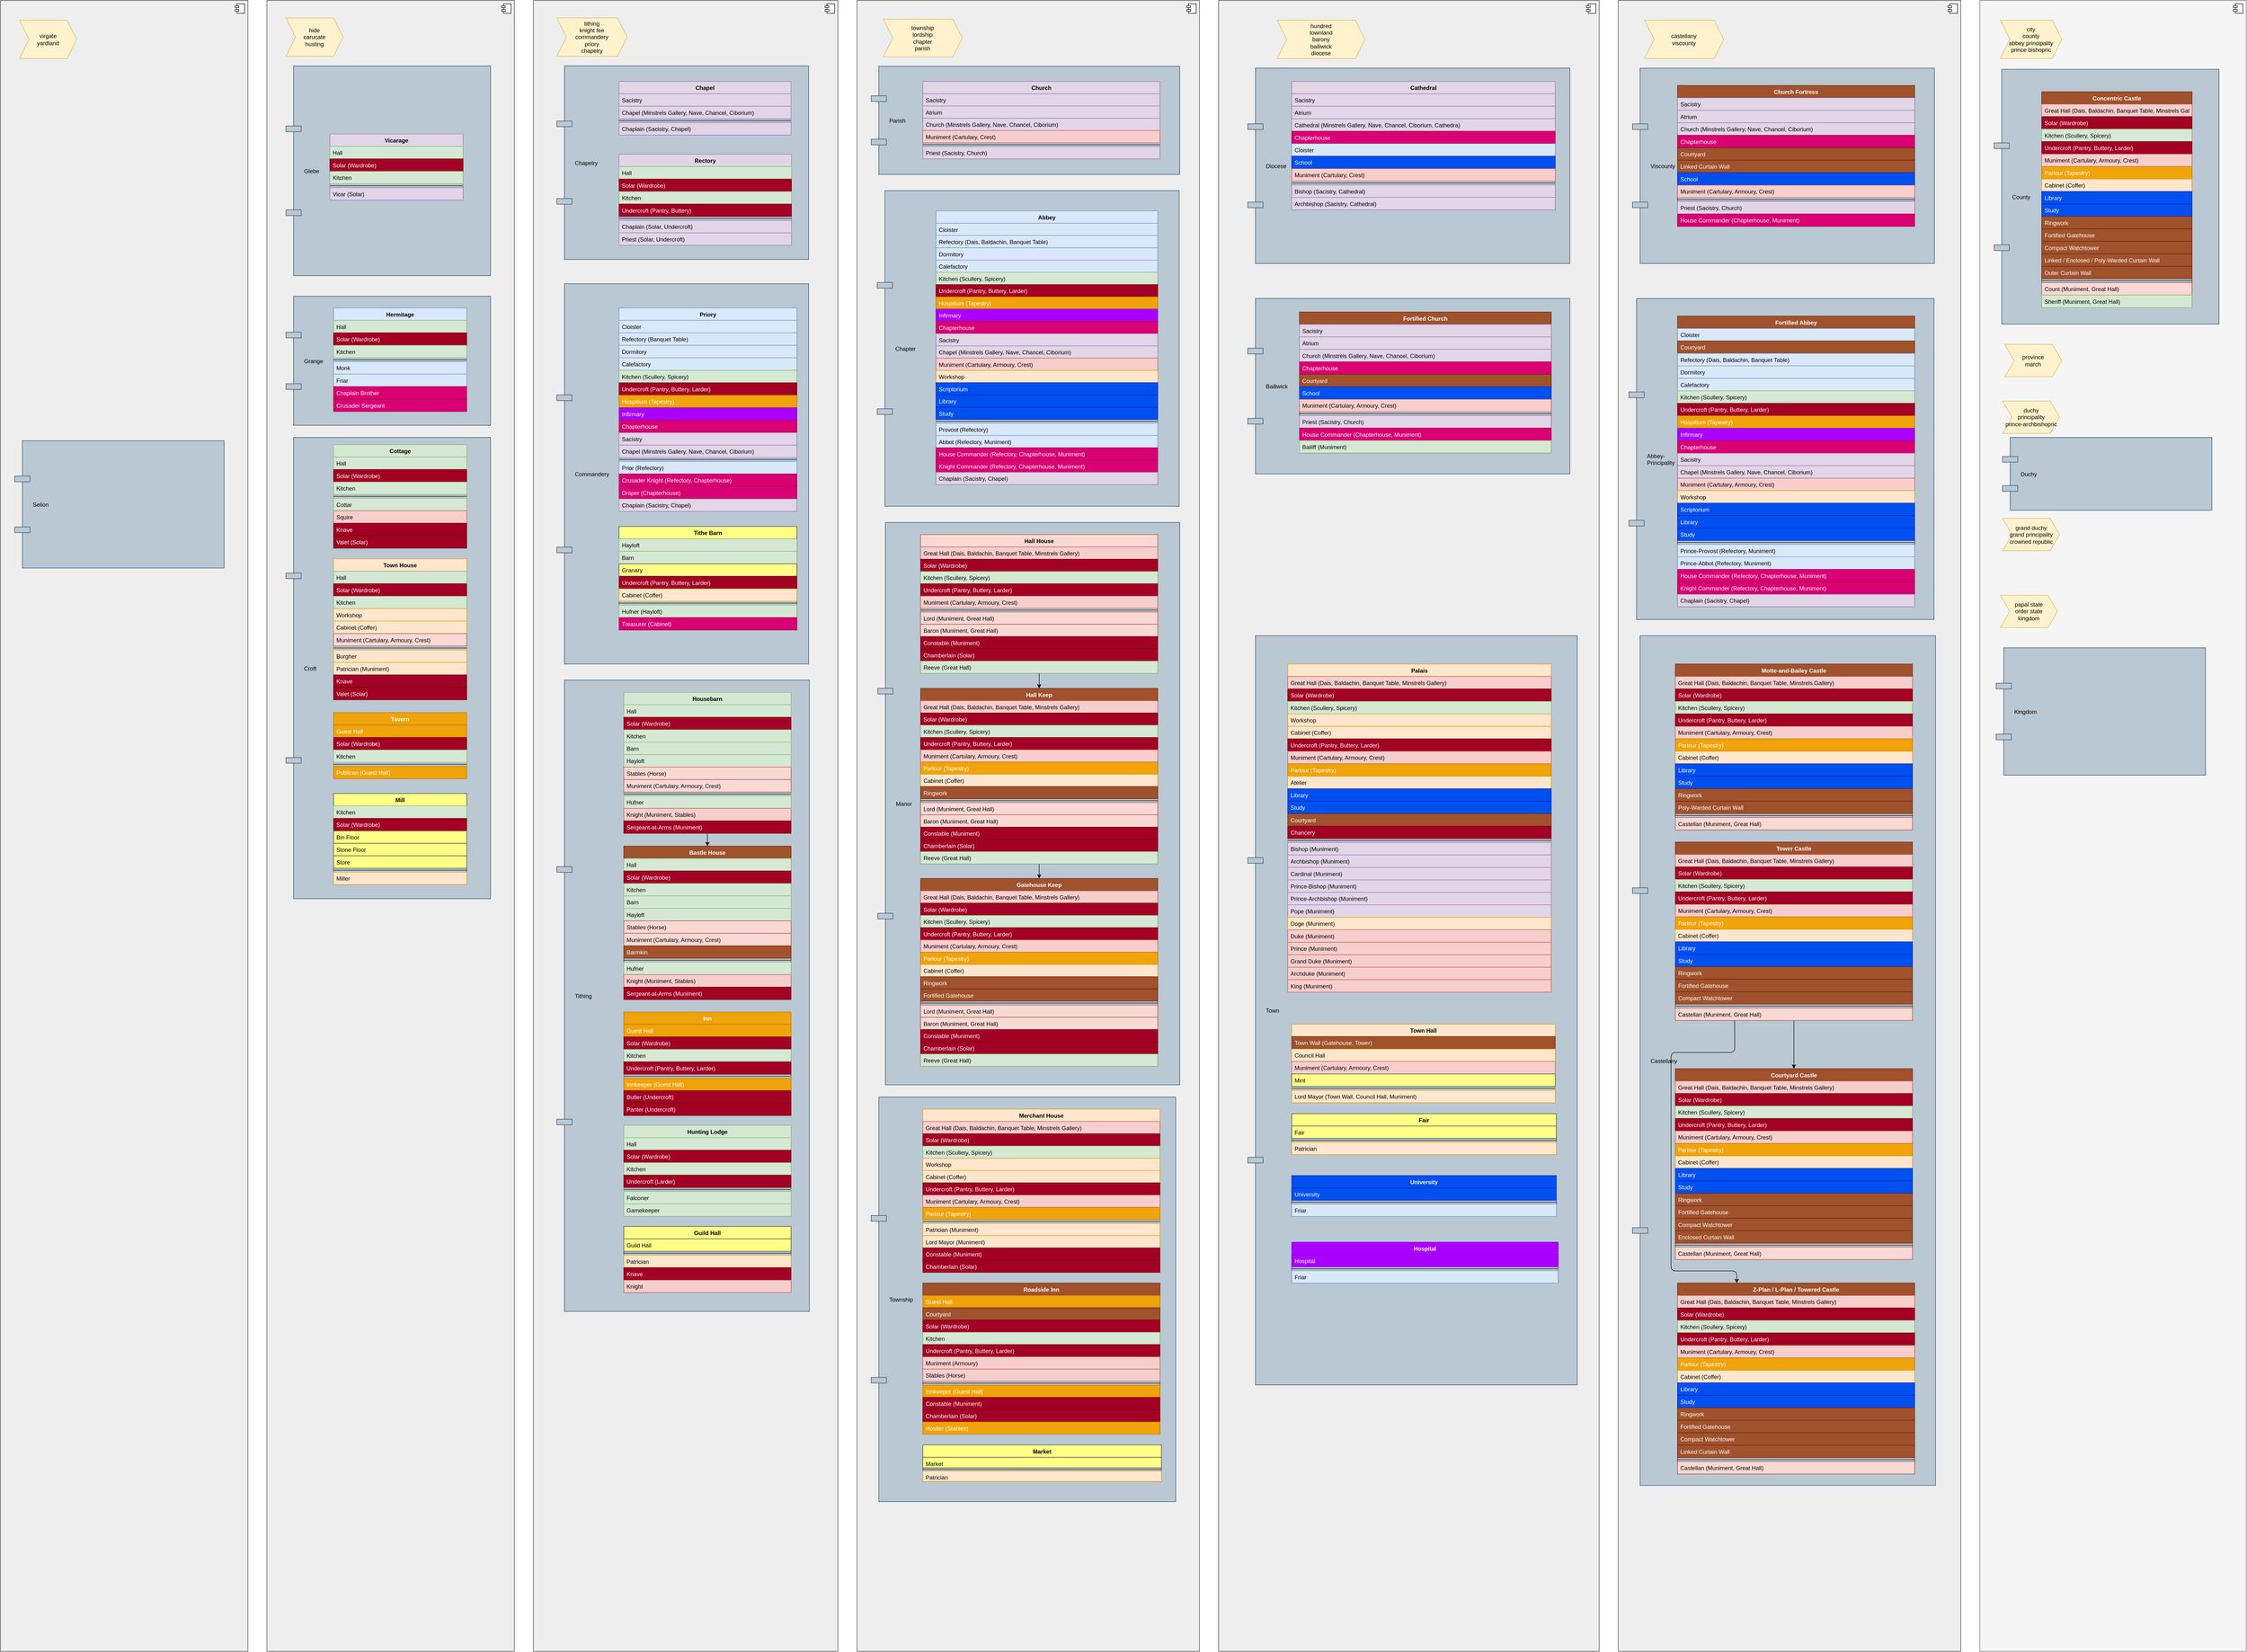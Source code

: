 <mxfile version="12.4.5" type="device"><diagram id="hANtfz0XlU3rY9Q5I6NS" name="Pagina-1"><mxGraphModel dx="4024" dy="1410" grid="1" gridSize="10" guides="1" tooltips="1" connect="1" arrows="1" fold="1" page="1" pageScale="1" pageWidth="827" pageHeight="1169" math="0" shadow="0"><root><mxCell id="ZU5g57NhmvhvlMZRi4bI-0"/><mxCell id="ZU5g57NhmvhvlMZRi4bI-1" parent="ZU5g57NhmvhvlMZRi4bI-0"/><mxCell id="Ksg23NnGhXcDr2ReOsz--49" value="" style="html=1;fillColor=#eeeeee;strokeColor=#36393d;" vertex="1" parent="ZU5g57NhmvhvlMZRi4bI-1"><mxGeometry x="-960" y="60" width="520" height="3470" as="geometry"/></mxCell><mxCell id="Ksg23NnGhXcDr2ReOsz--50" value="" style="shape=component;jettyWidth=8;jettyHeight=4;" vertex="1" parent="Ksg23NnGhXcDr2ReOsz--49"><mxGeometry x="1" width="20" height="20" relative="1" as="geometry"><mxPoint x="-27" y="7" as="offset"/></mxGeometry></mxCell><mxCell id="dgcxpdbT49zGTZhkzxBu-0" value="&lt;div&gt;hide&lt;/div&gt;&lt;div&gt;carucate&lt;/div&gt;&lt;div&gt;husting&lt;br&gt;&lt;/div&gt;" style="shape=step;perimeter=stepPerimeter;whiteSpace=wrap;html=1;fixedSize=1;fillColor=#fff2cc;strokeColor=#d6b656;" vertex="1" parent="Ksg23NnGhXcDr2ReOsz--49"><mxGeometry x="40" y="36.738" width="120" height="80.698" as="geometry"/></mxCell><mxCell id="qFRN3Hi77p1cKEKmobMD-8" value="Croft" style="shape=component;align=left;spacingLeft=36;fillColor=#bac8d3;strokeColor=#23445d;" vertex="1" parent="Ksg23NnGhXcDr2ReOsz--49"><mxGeometry x="40" y="918.529" width="430" height="969.559" as="geometry"/></mxCell><mxCell id="AjSEZ4d0PYa2R2crHPS1-29" value="Grange" style="shape=component;align=left;spacingLeft=36;fillColor=#bac8d3;strokeColor=#23445d;" vertex="1" parent="Ksg23NnGhXcDr2ReOsz--49"><mxGeometry x="40" y="621.793" width="430" height="271.221" as="geometry"/></mxCell><mxCell id="VRoGNFJwFBB-3MYXpLEB-10" value="Glebe" style="shape=component;align=left;spacingLeft=36;fillColor=#bac8d3;strokeColor=#23445d;" vertex="1" parent="Ksg23NnGhXcDr2ReOsz--49"><mxGeometry x="40" y="137.609" width="430" height="440.724" as="geometry"/></mxCell><mxCell id="AjSEZ4d0PYa2R2crHPS1-23" value="Hermitage" style="swimlane;fontStyle=1;align=center;verticalAlign=top;childLayout=stackLayout;horizontal=1;startSize=26;horizontalStack=0;resizeParent=1;resizeParentMax=0;resizeLast=0;collapsible=1;marginBottom=0;fillColor=#dae8fc;strokeColor=#6c8ebf;" vertex="1" parent="Ksg23NnGhXcDr2ReOsz--49"><mxGeometry x="140" y="646.37" width="280" height="217.657" as="geometry"/></mxCell><mxCell id="AjSEZ4d0PYa2R2crHPS1-24" value="Hall" style="text;strokeColor=#82b366;fillColor=#d5e8d4;align=left;verticalAlign=top;spacingLeft=4;spacingRight=4;overflow=hidden;rotatable=0;points=[[0,0.5],[1,0.5]];portConstraint=eastwest;" vertex="1" parent="AjSEZ4d0PYa2R2crHPS1-23"><mxGeometry y="26" width="280" height="26.227" as="geometry"/></mxCell><mxCell id="AjSEZ4d0PYa2R2crHPS1-25" value="Solar (Wardrobe)" style="text;strokeColor=#6F0000;fillColor=#a20025;align=left;verticalAlign=top;spacingLeft=4;spacingRight=4;overflow=hidden;rotatable=0;points=[[0,0.5],[1,0.5]];portConstraint=eastwest;fontColor=#ffffff;" vertex="1" parent="AjSEZ4d0PYa2R2crHPS1-23"><mxGeometry y="52.227" width="280" height="26.227" as="geometry"/></mxCell><mxCell id="AjSEZ4d0PYa2R2crHPS1-26" value="Kitchen" style="text;strokeColor=#82b366;fillColor=#d5e8d4;align=left;verticalAlign=top;spacingLeft=4;spacingRight=4;overflow=hidden;rotatable=0;points=[[0,0.5],[1,0.5]];portConstraint=eastwest;" vertex="1" parent="AjSEZ4d0PYa2R2crHPS1-23"><mxGeometry y="78.453" width="280" height="26.227" as="geometry"/></mxCell><mxCell id="AjSEZ4d0PYa2R2crHPS1-27" value="" style="line;strokeWidth=1;fillColor=none;align=left;verticalAlign=middle;spacingTop=-1;spacingLeft=3;spacingRight=3;rotatable=0;labelPosition=right;points=[];portConstraint=eastwest;" vertex="1" parent="AjSEZ4d0PYa2R2crHPS1-23"><mxGeometry y="104.68" width="280" height="8.07" as="geometry"/></mxCell><mxCell id="AjSEZ4d0PYa2R2crHPS1-28" value="Monk" style="text;strokeColor=#6c8ebf;fillColor=#dae8fc;align=left;verticalAlign=top;spacingLeft=4;spacingRight=4;overflow=hidden;rotatable=0;points=[[0,0.5],[1,0.5]];portConstraint=eastwest;" vertex="1" parent="AjSEZ4d0PYa2R2crHPS1-23"><mxGeometry y="112.75" width="280" height="26.227" as="geometry"/></mxCell><mxCell id="HWQWfmdHcsr1P1ZcavbZ-3" value="Friar" style="text;strokeColor=#6c8ebf;fillColor=#dae8fc;align=left;verticalAlign=top;spacingLeft=4;spacingRight=4;overflow=hidden;rotatable=0;points=[[0,0.5],[1,0.5]];portConstraint=eastwest;" vertex="1" parent="AjSEZ4d0PYa2R2crHPS1-23"><mxGeometry y="138.977" width="280" height="26.227" as="geometry"/></mxCell><mxCell id="HWQWfmdHcsr1P1ZcavbZ-4" value="Chaplain Brother" style="text;strokeColor=#A50040;fillColor=#d80073;align=left;verticalAlign=top;spacingLeft=4;spacingRight=4;overflow=hidden;rotatable=0;points=[[0,0.5],[1,0.5]];portConstraint=eastwest;fontColor=#ffffff;" vertex="1" parent="AjSEZ4d0PYa2R2crHPS1-23"><mxGeometry y="165.203" width="280" height="26.227" as="geometry"/></mxCell><mxCell id="HWQWfmdHcsr1P1ZcavbZ-5" value="Crusader Sergeant" style="text;strokeColor=#A50040;fillColor=#d80073;align=left;verticalAlign=top;spacingLeft=4;spacingRight=4;overflow=hidden;rotatable=0;points=[[0,0.5],[1,0.5]];portConstraint=eastwest;fontColor=#ffffff;" vertex="1" parent="AjSEZ4d0PYa2R2crHPS1-23"><mxGeometry y="191.43" width="280" height="26.227" as="geometry"/></mxCell><mxCell id="qFRN3Hi77p1cKEKmobMD-15" value="Cottage" style="swimlane;fontStyle=1;align=center;verticalAlign=top;childLayout=stackLayout;horizontal=1;startSize=26;horizontalStack=0;resizeParent=1;resizeParentMax=0;resizeLast=0;collapsible=1;marginBottom=0;fillColor=#d5e8d4;strokeColor=#82b366;" vertex="1" parent="Ksg23NnGhXcDr2ReOsz--49"><mxGeometry x="140" y="933.599" width="280" height="217.657" as="geometry"/></mxCell><mxCell id="qFRN3Hi77p1cKEKmobMD-16" value="Hall" style="text;strokeColor=#82b366;fillColor=#d5e8d4;align=left;verticalAlign=top;spacingLeft=4;spacingRight=4;overflow=hidden;rotatable=0;points=[[0,0.5],[1,0.5]];portConstraint=eastwest;" vertex="1" parent="qFRN3Hi77p1cKEKmobMD-15"><mxGeometry y="26" width="280" height="26.227" as="geometry"/></mxCell><mxCell id="qFRN3Hi77p1cKEKmobMD-19" value="Solar (Wardrobe)" style="text;strokeColor=#6F0000;fillColor=#a20025;align=left;verticalAlign=top;spacingLeft=4;spacingRight=4;overflow=hidden;rotatable=0;points=[[0,0.5],[1,0.5]];portConstraint=eastwest;fontColor=#ffffff;" vertex="1" parent="qFRN3Hi77p1cKEKmobMD-15"><mxGeometry y="52.227" width="280" height="26.227" as="geometry"/></mxCell><mxCell id="qFRN3Hi77p1cKEKmobMD-20" value="Kitchen" style="text;strokeColor=#82b366;fillColor=#d5e8d4;align=left;verticalAlign=top;spacingLeft=4;spacingRight=4;overflow=hidden;rotatable=0;points=[[0,0.5],[1,0.5]];portConstraint=eastwest;" vertex="1" parent="qFRN3Hi77p1cKEKmobMD-15"><mxGeometry y="78.453" width="280" height="26.227" as="geometry"/></mxCell><mxCell id="qFRN3Hi77p1cKEKmobMD-17" value="" style="line;strokeWidth=1;fillColor=none;align=left;verticalAlign=middle;spacingTop=-1;spacingLeft=3;spacingRight=3;rotatable=0;labelPosition=right;points=[];portConstraint=eastwest;" vertex="1" parent="qFRN3Hi77p1cKEKmobMD-15"><mxGeometry y="104.68" width="280" height="8.07" as="geometry"/></mxCell><mxCell id="qFRN3Hi77p1cKEKmobMD-18" value="Cottar" style="text;strokeColor=#82b366;fillColor=#d5e8d4;align=left;verticalAlign=top;spacingLeft=4;spacingRight=4;overflow=hidden;rotatable=0;points=[[0,0.5],[1,0.5]];portConstraint=eastwest;" vertex="1" parent="qFRN3Hi77p1cKEKmobMD-15"><mxGeometry y="112.75" width="280" height="26.227" as="geometry"/></mxCell><mxCell id="HWQWfmdHcsr1P1ZcavbZ-9" value="Squire" style="text;strokeColor=#b85450;fillColor=#f8cecc;align=left;verticalAlign=top;spacingLeft=4;spacingRight=4;overflow=hidden;rotatable=0;points=[[0,0.5],[1,0.5]];portConstraint=eastwest;" vertex="1" parent="qFRN3Hi77p1cKEKmobMD-15"><mxGeometry y="138.977" width="280" height="26.227" as="geometry"/></mxCell><mxCell id="HWQWfmdHcsr1P1ZcavbZ-10" value="Knave" style="text;strokeColor=#6F0000;fillColor=#a20025;align=left;verticalAlign=top;spacingLeft=4;spacingRight=4;overflow=hidden;rotatable=0;points=[[0,0.5],[1,0.5]];portConstraint=eastwest;fontColor=#ffffff;" vertex="1" parent="qFRN3Hi77p1cKEKmobMD-15"><mxGeometry y="165.203" width="280" height="26.227" as="geometry"/></mxCell><mxCell id="HWQWfmdHcsr1P1ZcavbZ-11" value="Valet (Solar)" style="text;strokeColor=#6F0000;fillColor=#a20025;align=left;verticalAlign=top;spacingLeft=4;spacingRight=4;overflow=hidden;rotatable=0;points=[[0,0.5],[1,0.5]];portConstraint=eastwest;fontColor=#ffffff;" vertex="1" parent="qFRN3Hi77p1cKEKmobMD-15"><mxGeometry y="191.43" width="280" height="26.227" as="geometry"/></mxCell><mxCell id="_S7Wkdgl3-y9rmEB1izG-9" value="Town House" style="swimlane;fontStyle=1;align=center;verticalAlign=top;childLayout=stackLayout;horizontal=1;startSize=26;horizontalStack=0;resizeParent=1;resizeParentMax=0;resizeLast=0;collapsible=1;marginBottom=0;fillColor=#ffe6cc;strokeColor=#d79b00;" vertex="1" parent="Ksg23NnGhXcDr2ReOsz--49"><mxGeometry x="140" y="1173.674" width="280" height="296.337" as="geometry"/></mxCell><mxCell id="_S7Wkdgl3-y9rmEB1izG-10" value="Hall" style="text;strokeColor=#82b366;fillColor=#d5e8d4;align=left;verticalAlign=top;spacingLeft=4;spacingRight=4;overflow=hidden;rotatable=0;points=[[0,0.5],[1,0.5]];portConstraint=eastwest;" vertex="1" parent="_S7Wkdgl3-y9rmEB1izG-9"><mxGeometry y="26" width="280" height="26.227" as="geometry"/></mxCell><mxCell id="_S7Wkdgl3-y9rmEB1izG-11" value="Solar (Wardrobe)" style="text;strokeColor=#6F0000;fillColor=#a20025;align=left;verticalAlign=top;spacingLeft=4;spacingRight=4;overflow=hidden;rotatable=0;points=[[0,0.5],[1,0.5]];portConstraint=eastwest;fontColor=#ffffff;" vertex="1" parent="_S7Wkdgl3-y9rmEB1izG-9"><mxGeometry y="52.227" width="280" height="26.227" as="geometry"/></mxCell><mxCell id="_S7Wkdgl3-y9rmEB1izG-12" value="Kitchen" style="text;strokeColor=#82b366;fillColor=#d5e8d4;align=left;verticalAlign=top;spacingLeft=4;spacingRight=4;overflow=hidden;rotatable=0;points=[[0,0.5],[1,0.5]];portConstraint=eastwest;" vertex="1" parent="_S7Wkdgl3-y9rmEB1izG-9"><mxGeometry y="78.453" width="280" height="26.227" as="geometry"/></mxCell><mxCell id="_S7Wkdgl3-y9rmEB1izG-13" value="Workshop" style="text;strokeColor=#d79b00;fillColor=#ffe6cc;align=left;verticalAlign=top;spacingLeft=4;spacingRight=4;overflow=hidden;rotatable=0;points=[[0,0.5],[1,0.5]];portConstraint=eastwest;" vertex="1" parent="_S7Wkdgl3-y9rmEB1izG-9"><mxGeometry y="104.68" width="280" height="26.227" as="geometry"/></mxCell><mxCell id="_S7Wkdgl3-y9rmEB1izG-14" value="Cabinet (Coffer)" style="text;strokeColor=#d79b00;fillColor=#ffe6cc;align=left;verticalAlign=top;spacingLeft=4;spacingRight=4;overflow=hidden;rotatable=0;points=[[0,0.5],[1,0.5]];portConstraint=eastwest;" vertex="1" parent="_S7Wkdgl3-y9rmEB1izG-9"><mxGeometry y="130.907" width="280" height="26.227" as="geometry"/></mxCell><mxCell id="_S7Wkdgl3-y9rmEB1izG-15" value="Muniment (Cartulary, Armoury, Crest)" style="text;strokeColor=#ae4132;fillColor=#fad9d5;align=left;verticalAlign=top;spacingLeft=4;spacingRight=4;overflow=hidden;rotatable=0;points=[[0,0.5],[1,0.5]];portConstraint=eastwest;" vertex="1" parent="_S7Wkdgl3-y9rmEB1izG-9"><mxGeometry y="157.134" width="280" height="26.227" as="geometry"/></mxCell><mxCell id="_S7Wkdgl3-y9rmEB1izG-16" value="" style="line;strokeWidth=1;fillColor=none;align=left;verticalAlign=middle;spacingTop=-1;spacingLeft=3;spacingRight=3;rotatable=0;labelPosition=right;points=[];portConstraint=eastwest;" vertex="1" parent="_S7Wkdgl3-y9rmEB1izG-9"><mxGeometry y="183.36" width="280" height="8.07" as="geometry"/></mxCell><mxCell id="_S7Wkdgl3-y9rmEB1izG-17" value="Burgher" style="text;strokeColor=#d79b00;fillColor=#ffe6cc;align=left;verticalAlign=top;spacingLeft=4;spacingRight=4;overflow=hidden;rotatable=0;points=[[0,0.5],[1,0.5]];portConstraint=eastwest;" vertex="1" parent="_S7Wkdgl3-y9rmEB1izG-9"><mxGeometry y="191.43" width="280" height="26.227" as="geometry"/></mxCell><mxCell id="_S7Wkdgl3-y9rmEB1izG-18" value="Patrician (Muniment)" style="text;strokeColor=#d79b00;fillColor=#ffe6cc;align=left;verticalAlign=top;spacingLeft=4;spacingRight=4;overflow=hidden;rotatable=0;points=[[0,0.5],[1,0.5]];portConstraint=eastwest;" vertex="1" parent="_S7Wkdgl3-y9rmEB1izG-9"><mxGeometry y="217.657" width="280" height="26.227" as="geometry"/></mxCell><mxCell id="HWQWfmdHcsr1P1ZcavbZ-17" value="Knave" style="text;strokeColor=#6F0000;fillColor=#a20025;align=left;verticalAlign=top;spacingLeft=4;spacingRight=4;overflow=hidden;rotatable=0;points=[[0,0.5],[1,0.5]];portConstraint=eastwest;fontColor=#ffffff;" vertex="1" parent="_S7Wkdgl3-y9rmEB1izG-9"><mxGeometry y="243.884" width="280" height="26.227" as="geometry"/></mxCell><mxCell id="HWQWfmdHcsr1P1ZcavbZ-18" value="Valet (Solar)" style="text;strokeColor=#6F0000;fillColor=#a20025;align=left;verticalAlign=top;spacingLeft=4;spacingRight=4;overflow=hidden;rotatable=0;points=[[0,0.5],[1,0.5]];portConstraint=eastwest;fontColor=#ffffff;" vertex="1" parent="_S7Wkdgl3-y9rmEB1izG-9"><mxGeometry y="270.11" width="280" height="26.227" as="geometry"/></mxCell><mxCell id="2C-JINjYsB2eFUCNH33B-0" value="Tavern" style="swimlane;fontStyle=1;align=center;verticalAlign=top;childLayout=stackLayout;horizontal=1;startSize=26;horizontalStack=0;resizeParent=1;resizeParentMax=0;resizeLast=0;collapsible=1;marginBottom=0;fillColor=#f0a30a;strokeColor=#BD7000;fontColor=#ffffff;" vertex="1" parent="Ksg23NnGhXcDr2ReOsz--49"><mxGeometry x="140" y="1496.867" width="280" height="138.977" as="geometry"/></mxCell><mxCell id="2C-JINjYsB2eFUCNH33B-1" value="Guest Hall" style="text;strokeColor=#BD7000;fillColor=#f0a30a;align=left;verticalAlign=top;spacingLeft=4;spacingRight=4;overflow=hidden;rotatable=0;points=[[0,0.5],[1,0.5]];portConstraint=eastwest;fontColor=#ffffff;" vertex="1" parent="2C-JINjYsB2eFUCNH33B-0"><mxGeometry y="26" width="280" height="26.227" as="geometry"/></mxCell><mxCell id="2C-JINjYsB2eFUCNH33B-2" value="Solar (Wardrobe)" style="text;strokeColor=#6F0000;fillColor=#a20025;align=left;verticalAlign=top;spacingLeft=4;spacingRight=4;overflow=hidden;rotatable=0;points=[[0,0.5],[1,0.5]];portConstraint=eastwest;fontColor=#ffffff;" vertex="1" parent="2C-JINjYsB2eFUCNH33B-0"><mxGeometry y="52.227" width="280" height="26.227" as="geometry"/></mxCell><mxCell id="2C-JINjYsB2eFUCNH33B-3" value="Kitchen" style="text;strokeColor=#82b366;fillColor=#d5e8d4;align=left;verticalAlign=top;spacingLeft=4;spacingRight=4;overflow=hidden;rotatable=0;points=[[0,0.5],[1,0.5]];portConstraint=eastwest;" vertex="1" parent="2C-JINjYsB2eFUCNH33B-0"><mxGeometry y="78.453" width="280" height="26.227" as="geometry"/></mxCell><mxCell id="2C-JINjYsB2eFUCNH33B-4" value="" style="line;strokeWidth=1;fillColor=none;align=left;verticalAlign=middle;spacingTop=-1;spacingLeft=3;spacingRight=3;rotatable=0;labelPosition=right;points=[];portConstraint=eastwest;" vertex="1" parent="2C-JINjYsB2eFUCNH33B-0"><mxGeometry y="104.68" width="280" height="8.07" as="geometry"/></mxCell><mxCell id="2C-JINjYsB2eFUCNH33B-5" value="Publican (Guest Hall)" style="text;strokeColor=#BD7000;fillColor=#f0a30a;align=left;verticalAlign=top;spacingLeft=4;spacingRight=4;overflow=hidden;rotatable=0;points=[[0,0.5],[1,0.5]];portConstraint=eastwest;fontColor=#ffffff;" vertex="1" parent="2C-JINjYsB2eFUCNH33B-0"><mxGeometry y="112.75" width="280" height="26.227" as="geometry"/></mxCell><mxCell id="Ksg23NnGhXcDr2ReOsz--0" value="Mill" style="swimlane;fontStyle=1;align=center;verticalAlign=top;childLayout=stackLayout;horizontal=1;startSize=26;horizontalStack=0;resizeParent=1;resizeParentMax=0;resizeLast=0;collapsible=1;marginBottom=0;fillColor=#ffff88;strokeColor=#36393d;" vertex="1" parent="Ksg23NnGhXcDr2ReOsz--49"><mxGeometry x="140" y="1666.962" width="280" height="191.43" as="geometry"/></mxCell><mxCell id="Ksg23NnGhXcDr2ReOsz--1" value="Kitchen" style="text;strokeColor=#82b366;fillColor=#d5e8d4;align=left;verticalAlign=top;spacingLeft=4;spacingRight=4;overflow=hidden;rotatable=0;points=[[0,0.5],[1,0.5]];portConstraint=eastwest;" vertex="1" parent="Ksg23NnGhXcDr2ReOsz--0"><mxGeometry y="26" width="280" height="26.227" as="geometry"/></mxCell><mxCell id="Ksg23NnGhXcDr2ReOsz--11" value="Solar (Wardrobe)" style="text;strokeColor=#6F0000;fillColor=#a20025;align=left;verticalAlign=top;spacingLeft=4;spacingRight=4;overflow=hidden;rotatable=0;points=[[0,0.5],[1,0.5]];portConstraint=eastwest;fontColor=#ffffff;" vertex="1" parent="Ksg23NnGhXcDr2ReOsz--0"><mxGeometry y="52.227" width="280" height="26.227" as="geometry"/></mxCell><mxCell id="Ksg23NnGhXcDr2ReOsz--12" value="Bin Floor" style="text;strokeColor=#36393d;fillColor=#ffff88;align=left;verticalAlign=top;spacingLeft=4;spacingRight=4;overflow=hidden;rotatable=0;points=[[0,0.5],[1,0.5]];portConstraint=eastwest;" vertex="1" parent="Ksg23NnGhXcDr2ReOsz--0"><mxGeometry y="78.453" width="280" height="26.227" as="geometry"/></mxCell><mxCell id="Ksg23NnGhXcDr2ReOsz--13" value="Stone Floor" style="text;strokeColor=#36393d;fillColor=#ffff88;align=left;verticalAlign=top;spacingLeft=4;spacingRight=4;overflow=hidden;rotatable=0;points=[[0,0.5],[1,0.5]];portConstraint=eastwest;" vertex="1" parent="Ksg23NnGhXcDr2ReOsz--0"><mxGeometry y="104.68" width="280" height="26.227" as="geometry"/></mxCell><mxCell id="Ksg23NnGhXcDr2ReOsz--14" value="Store" style="text;strokeColor=#36393d;fillColor=#ffff88;align=left;verticalAlign=top;spacingLeft=4;spacingRight=4;overflow=hidden;rotatable=0;points=[[0,0.5],[1,0.5]];portConstraint=eastwest;" vertex="1" parent="Ksg23NnGhXcDr2ReOsz--0"><mxGeometry y="130.907" width="280" height="26.227" as="geometry"/></mxCell><mxCell id="Ksg23NnGhXcDr2ReOsz--2" value="" style="line;strokeWidth=1;fillColor=none;align=left;verticalAlign=middle;spacingTop=-1;spacingLeft=3;spacingRight=3;rotatable=0;labelPosition=right;points=[];portConstraint=eastwest;" vertex="1" parent="Ksg23NnGhXcDr2ReOsz--0"><mxGeometry y="157.134" width="280" height="8.07" as="geometry"/></mxCell><mxCell id="Ksg23NnGhXcDr2ReOsz--3" value="Miller" style="text;strokeColor=#d79b00;fillColor=#ffe6cc;align=left;verticalAlign=top;spacingLeft=4;spacingRight=4;overflow=hidden;rotatable=0;points=[[0,0.5],[1,0.5]];portConstraint=eastwest;" vertex="1" parent="Ksg23NnGhXcDr2ReOsz--0"><mxGeometry y="165.203" width="280" height="26.227" as="geometry"/></mxCell><mxCell id="VRoGNFJwFBB-3MYXpLEB-0" value="Vicarage" style="swimlane;fontStyle=1;align=center;verticalAlign=top;childLayout=stackLayout;horizontal=1;startSize=26;horizontalStack=0;resizeParent=1;resizeParentMax=0;resizeLast=0;collapsible=1;marginBottom=0;fillColor=#e1d5e7;strokeColor=#9673a6;" vertex="1" parent="Ksg23NnGhXcDr2ReOsz--49"><mxGeometry x="132.29" y="280.658" width="280" height="138.977" as="geometry"/></mxCell><mxCell id="VRoGNFJwFBB-3MYXpLEB-1" value="Hall" style="text;strokeColor=#82b366;fillColor=#d5e8d4;align=left;verticalAlign=top;spacingLeft=4;spacingRight=4;overflow=hidden;rotatable=0;points=[[0,0.5],[1,0.5]];portConstraint=eastwest;" vertex="1" parent="VRoGNFJwFBB-3MYXpLEB-0"><mxGeometry y="26" width="280" height="26.227" as="geometry"/></mxCell><mxCell id="VRoGNFJwFBB-3MYXpLEB-2" value="Solar (Wardrobe)" style="text;strokeColor=#6F0000;fillColor=#a20025;align=left;verticalAlign=top;spacingLeft=4;spacingRight=4;overflow=hidden;rotatable=0;points=[[0,0.5],[1,0.5]];portConstraint=eastwest;fontColor=#ffffff;" vertex="1" parent="VRoGNFJwFBB-3MYXpLEB-0"><mxGeometry y="52.227" width="280" height="26.227" as="geometry"/></mxCell><mxCell id="VRoGNFJwFBB-3MYXpLEB-3" value="Kitchen" style="text;strokeColor=#82b366;fillColor=#d5e8d4;align=left;verticalAlign=top;spacingLeft=4;spacingRight=4;overflow=hidden;rotatable=0;points=[[0,0.5],[1,0.5]];portConstraint=eastwest;" vertex="1" parent="VRoGNFJwFBB-3MYXpLEB-0"><mxGeometry y="78.453" width="280" height="26.227" as="geometry"/></mxCell><mxCell id="VRoGNFJwFBB-3MYXpLEB-8" value="" style="line;strokeWidth=1;fillColor=none;align=left;verticalAlign=middle;spacingTop=-1;spacingLeft=3;spacingRight=3;rotatable=0;labelPosition=right;points=[];portConstraint=eastwest;" vertex="1" parent="VRoGNFJwFBB-3MYXpLEB-0"><mxGeometry y="104.68" width="280" height="8.07" as="geometry"/></mxCell><mxCell id="VRoGNFJwFBB-3MYXpLEB-9" value="Vicar (Solar)" style="text;strokeColor=#9673a6;fillColor=#e1d5e7;align=left;verticalAlign=top;spacingLeft=4;spacingRight=4;overflow=hidden;rotatable=0;points=[[0,0.5],[1,0.5]];portConstraint=eastwest;" vertex="1" parent="VRoGNFJwFBB-3MYXpLEB-0"><mxGeometry y="112.75" width="280" height="26.227" as="geometry"/></mxCell><mxCell id="Ksg23NnGhXcDr2ReOsz--51" value="" style="html=1;fillColor=#eeeeee;strokeColor=#36393d;" vertex="1" parent="ZU5g57NhmvhvlMZRi4bI-1"><mxGeometry x="-400" y="60" width="640" height="3470" as="geometry"/></mxCell><mxCell id="Ksg23NnGhXcDr2ReOsz--52" value="" style="shape=component;jettyWidth=8;jettyHeight=4;" vertex="1" parent="Ksg23NnGhXcDr2ReOsz--51"><mxGeometry x="1" width="20" height="20" relative="1" as="geometry"><mxPoint x="-27" y="7" as="offset"/></mxGeometry></mxCell><mxCell id="dgcxpdbT49zGTZhkzxBu-1" value="&lt;div&gt;tithing&lt;/div&gt;&lt;div&gt;knight fee&lt;/div&gt;&lt;div&gt;commandery&lt;/div&gt;&lt;div&gt;priory&lt;/div&gt;&lt;div&gt;chapelry&lt;br&gt;&lt;/div&gt;" style="shape=step;perimeter=stepPerimeter;whiteSpace=wrap;html=1;fixedSize=1;fillColor=#fff2cc;strokeColor=#d6b656;" vertex="1" parent="Ksg23NnGhXcDr2ReOsz--51"><mxGeometry x="49.231" y="36.596" width="147.692" height="80.698" as="geometry"/></mxCell><mxCell id="qFRN3Hi77p1cKEKmobMD-26" value="Tithing" style="shape=component;align=left;spacingLeft=36;fillColor=#bac8d3;strokeColor=#23445d;" vertex="1" parent="Ksg23NnGhXcDr2ReOsz--51"><mxGeometry x="49.23" y="1428.492" width="530.77" height="1327.096" as="geometry"/></mxCell><mxCell id="AjSEZ4d0PYa2R2crHPS1-4" value="Bastle House" style="swimlane;fontStyle=1;align=center;verticalAlign=top;childLayout=stackLayout;horizontal=1;startSize=26;horizontalStack=0;resizeParent=1;resizeParentMax=0;resizeLast=0;collapsible=1;marginBottom=0;fillColor=#a0522d;strokeColor=#6D1F00;fontColor=#ffffff;" vertex="1" parent="Ksg23NnGhXcDr2ReOsz--51"><mxGeometry x="190" y="1777.525" width="351.54" height="322.564" as="geometry"/></mxCell><mxCell id="AjSEZ4d0PYa2R2crHPS1-5" value="Hall" style="text;strokeColor=#82b366;fillColor=#d5e8d4;align=left;verticalAlign=top;spacingLeft=4;spacingRight=4;overflow=hidden;rotatable=0;points=[[0,0.5],[1,0.5]];portConstraint=eastwest;" vertex="1" parent="AjSEZ4d0PYa2R2crHPS1-4"><mxGeometry y="26" width="351.54" height="26.227" as="geometry"/></mxCell><mxCell id="AjSEZ4d0PYa2R2crHPS1-6" value="Solar (Wardrobe)" style="text;strokeColor=#6F0000;fillColor=#a20025;align=left;verticalAlign=top;spacingLeft=4;spacingRight=4;overflow=hidden;rotatable=0;points=[[0,0.5],[1,0.5]];portConstraint=eastwest;fontColor=#ffffff;" vertex="1" parent="AjSEZ4d0PYa2R2crHPS1-4"><mxGeometry y="52.227" width="351.54" height="26.227" as="geometry"/></mxCell><mxCell id="AjSEZ4d0PYa2R2crHPS1-7" value="Kitchen" style="text;strokeColor=#82b366;fillColor=#d5e8d4;align=left;verticalAlign=top;spacingLeft=4;spacingRight=4;overflow=hidden;rotatable=0;points=[[0,0.5],[1,0.5]];portConstraint=eastwest;" vertex="1" parent="AjSEZ4d0PYa2R2crHPS1-4"><mxGeometry y="78.453" width="351.54" height="26.227" as="geometry"/></mxCell><mxCell id="AjSEZ4d0PYa2R2crHPS1-8" value="Barn" style="text;strokeColor=#82b366;fillColor=#d5e8d4;align=left;verticalAlign=top;spacingLeft=4;spacingRight=4;overflow=hidden;rotatable=0;points=[[0,0.5],[1,0.5]];portConstraint=eastwest;" vertex="1" parent="AjSEZ4d0PYa2R2crHPS1-4"><mxGeometry y="104.68" width="351.54" height="26.227" as="geometry"/></mxCell><mxCell id="AjSEZ4d0PYa2R2crHPS1-9" value="Hayloft" style="text;strokeColor=#82b366;fillColor=#d5e8d4;align=left;verticalAlign=top;spacingLeft=4;spacingRight=4;overflow=hidden;rotatable=0;points=[[0,0.5],[1,0.5]];portConstraint=eastwest;" vertex="1" parent="AjSEZ4d0PYa2R2crHPS1-4"><mxGeometry y="130.907" width="351.54" height="26.227" as="geometry"/></mxCell><mxCell id="AjSEZ4d0PYa2R2crHPS1-10" value="Stables (Horse)" style="text;strokeColor=#ae4132;fillColor=#fad9d5;align=left;verticalAlign=top;spacingLeft=4;spacingRight=4;overflow=hidden;rotatable=0;points=[[0,0.5],[1,0.5]];portConstraint=eastwest;" vertex="1" parent="AjSEZ4d0PYa2R2crHPS1-4"><mxGeometry y="157.134" width="351.54" height="26.227" as="geometry"/></mxCell><mxCell id="AjSEZ4d0PYa2R2crHPS1-11" value="Muniment (Cartulary, Armoury, Crest)" style="text;strokeColor=#ae4132;fillColor=#fad9d5;align=left;verticalAlign=top;spacingLeft=4;spacingRight=4;overflow=hidden;rotatable=0;points=[[0,0.5],[1,0.5]];portConstraint=eastwest;" vertex="1" parent="AjSEZ4d0PYa2R2crHPS1-4"><mxGeometry y="183.36" width="351.54" height="26.227" as="geometry"/></mxCell><mxCell id="AjSEZ4d0PYa2R2crHPS1-15" value="Barmkin" style="text;strokeColor=#6D1F00;fillColor=#a0522d;align=left;verticalAlign=top;spacingLeft=4;spacingRight=4;overflow=hidden;rotatable=0;points=[[0,0.5],[1,0.5]];portConstraint=eastwest;fontColor=#ffffff;" vertex="1" parent="AjSEZ4d0PYa2R2crHPS1-4"><mxGeometry y="209.587" width="351.54" height="26.227" as="geometry"/></mxCell><mxCell id="AjSEZ4d0PYa2R2crHPS1-12" value="" style="line;strokeWidth=1;fillColor=none;align=left;verticalAlign=middle;spacingTop=-1;spacingLeft=3;spacingRight=3;rotatable=0;labelPosition=right;points=[];portConstraint=eastwest;" vertex="1" parent="AjSEZ4d0PYa2R2crHPS1-4"><mxGeometry y="235.814" width="351.54" height="8.07" as="geometry"/></mxCell><mxCell id="AjSEZ4d0PYa2R2crHPS1-13" value="Hufner" style="text;strokeColor=#82b366;fillColor=#d5e8d4;align=left;verticalAlign=top;spacingLeft=4;spacingRight=4;overflow=hidden;rotatable=0;points=[[0,0.5],[1,0.5]];portConstraint=eastwest;" vertex="1" parent="AjSEZ4d0PYa2R2crHPS1-4"><mxGeometry y="243.884" width="351.54" height="26.227" as="geometry"/></mxCell><mxCell id="AjSEZ4d0PYa2R2crHPS1-14" value="Knight (Muniment, Stables)" style="text;strokeColor=#b85450;fillColor=#f8cecc;align=left;verticalAlign=top;spacingLeft=4;spacingRight=4;overflow=hidden;rotatable=0;points=[[0,0.5],[1,0.5]];portConstraint=eastwest;" vertex="1" parent="AjSEZ4d0PYa2R2crHPS1-4"><mxGeometry y="270.11" width="351.54" height="26.227" as="geometry"/></mxCell><mxCell id="HWQWfmdHcsr1P1ZcavbZ-19" value="Sergeant-at-Arms (Muniment)" style="text;strokeColor=#6F0000;fillColor=#a20025;align=left;verticalAlign=top;spacingLeft=4;spacingRight=4;overflow=hidden;rotatable=0;points=[[0,0.5],[1,0.5]];portConstraint=eastwest;fontColor=#ffffff;" vertex="1" parent="AjSEZ4d0PYa2R2crHPS1-4"><mxGeometry y="296.337" width="351.54" height="26.227" as="geometry"/></mxCell><mxCell id="HWQWfmdHcsr1P1ZcavbZ-0" value="Commandery" style="shape=component;align=left;spacingLeft=36;fillColor=#bac8d3;strokeColor=#23445d;" vertex="1" parent="Ksg23NnGhXcDr2ReOsz--51"><mxGeometry x="49.23" y="595.343" width="529.23" height="799.461" as="geometry"/></mxCell><mxCell id="VRoGNFJwFBB-3MYXpLEB-11" value="Chapelry" style="shape=component;align=left;spacingLeft=36;fillColor=#bac8d3;strokeColor=#23445d;" vertex="1" parent="Ksg23NnGhXcDr2ReOsz--51"><mxGeometry x="49.23" y="137.329" width="529.23" height="406.985" as="geometry"/></mxCell><mxCell id="SkC7ykNyoHugNZfKNRRH-1" value="Chapel" style="swimlane;fontStyle=1;align=center;verticalAlign=top;childLayout=stackLayout;horizontal=1;startSize=26;horizontalStack=0;resizeParent=1;resizeParentMax=0;resizeLast=0;collapsible=1;marginBottom=0;fillColor=#e1d5e7;strokeColor=#9673a6;" vertex="1" parent="Ksg23NnGhXcDr2ReOsz--51"><mxGeometry x="180" y="170.098" width="361.54" height="112.75" as="geometry"/></mxCell><mxCell id="SkC7ykNyoHugNZfKNRRH-10" value="Sacistry" style="text;strokeColor=#9673a6;fillColor=#e1d5e7;align=left;verticalAlign=top;spacingLeft=4;spacingRight=4;overflow=hidden;rotatable=0;points=[[0,0.5],[1,0.5]];portConstraint=eastwest;" vertex="1" parent="SkC7ykNyoHugNZfKNRRH-1"><mxGeometry y="26" width="361.54" height="26.227" as="geometry"/></mxCell><mxCell id="SkC7ykNyoHugNZfKNRRH-11" value="Chapel (Minstrels Gallery, Nave, Chancel, Ciborium)" style="text;strokeColor=#9673a6;fillColor=#e1d5e7;align=left;verticalAlign=top;spacingLeft=4;spacingRight=4;overflow=hidden;rotatable=0;points=[[0,0.5],[1,0.5]];portConstraint=eastwest;" vertex="1" parent="SkC7ykNyoHugNZfKNRRH-1"><mxGeometry y="52.227" width="361.54" height="26.227" as="geometry"/></mxCell><mxCell id="SkC7ykNyoHugNZfKNRRH-12" value="" style="line;strokeWidth=1;fillColor=none;align=left;verticalAlign=middle;spacingTop=-1;spacingLeft=3;spacingRight=3;rotatable=0;labelPosition=right;points=[];portConstraint=eastwest;" vertex="1" parent="SkC7ykNyoHugNZfKNRRH-1"><mxGeometry y="78.453" width="361.54" height="8.07" as="geometry"/></mxCell><mxCell id="SkC7ykNyoHugNZfKNRRH-16" value="Chaplain (Sacistry, Chapel)" style="text;strokeColor=#9673a6;fillColor=#e1d5e7;align=left;verticalAlign=top;spacingLeft=4;spacingRight=4;overflow=hidden;rotatable=0;points=[[0,0.5],[1,0.5]];portConstraint=eastwest;" vertex="1" parent="SkC7ykNyoHugNZfKNRRH-1"><mxGeometry y="86.523" width="361.54" height="26.227" as="geometry"/></mxCell><mxCell id="3Lj1kiRVQfA1nUrO09V--10" value="Rectory" style="swimlane;fontStyle=1;align=center;verticalAlign=top;childLayout=stackLayout;horizontal=1;startSize=26;horizontalStack=0;resizeParent=1;resizeParentMax=0;resizeLast=0;collapsible=1;marginBottom=0;fillColor=#e1d5e7;strokeColor=#9673a6;" vertex="1" parent="Ksg23NnGhXcDr2ReOsz--51"><mxGeometry x="180" y="323.186" width="362.51" height="191.43" as="geometry"/></mxCell><mxCell id="3Lj1kiRVQfA1nUrO09V--11" value="Hall" style="text;strokeColor=#82b366;fillColor=#d5e8d4;align=left;verticalAlign=top;spacingLeft=4;spacingRight=4;overflow=hidden;rotatable=0;points=[[0,0.5],[1,0.5]];portConstraint=eastwest;" vertex="1" parent="3Lj1kiRVQfA1nUrO09V--10"><mxGeometry y="26" width="362.51" height="26.227" as="geometry"/></mxCell><mxCell id="3Lj1kiRVQfA1nUrO09V--12" value="Solar (Wardrobe)" style="text;strokeColor=#6F0000;fillColor=#a20025;align=left;verticalAlign=top;spacingLeft=4;spacingRight=4;overflow=hidden;rotatable=0;points=[[0,0.5],[1,0.5]];portConstraint=eastwest;fontColor=#ffffff;" vertex="1" parent="3Lj1kiRVQfA1nUrO09V--10"><mxGeometry y="52.227" width="362.51" height="26.227" as="geometry"/></mxCell><mxCell id="3Lj1kiRVQfA1nUrO09V--13" value="Kitchen" style="text;strokeColor=#82b366;fillColor=#d5e8d4;align=left;verticalAlign=top;spacingLeft=4;spacingRight=4;overflow=hidden;rotatable=0;points=[[0,0.5],[1,0.5]];portConstraint=eastwest;" vertex="1" parent="3Lj1kiRVQfA1nUrO09V--10"><mxGeometry y="78.453" width="362.51" height="26.227" as="geometry"/></mxCell><mxCell id="c7IPxoTotDlD3v3Wznoz-0" value="Undercroft (Pantry, Buttery)" style="text;strokeColor=#6F0000;fillColor=#a20025;align=left;verticalAlign=top;spacingLeft=4;spacingRight=4;overflow=hidden;rotatable=0;points=[[0,0.5],[1,0.5]];portConstraint=eastwest;fontColor=#ffffff;" vertex="1" parent="3Lj1kiRVQfA1nUrO09V--10"><mxGeometry y="104.68" width="362.51" height="26.227" as="geometry"/></mxCell><mxCell id="3Lj1kiRVQfA1nUrO09V--14" value="" style="line;strokeWidth=1;fillColor=none;align=left;verticalAlign=middle;spacingTop=-1;spacingLeft=3;spacingRight=3;rotatable=0;labelPosition=right;points=[];portConstraint=eastwest;" vertex="1" parent="3Lj1kiRVQfA1nUrO09V--10"><mxGeometry y="130.907" width="362.51" height="8.07" as="geometry"/></mxCell><mxCell id="3Lj1kiRVQfA1nUrO09V--15" value="Chaplain (Solar, Undercroft)" style="text;strokeColor=#9673a6;fillColor=#e1d5e7;align=left;verticalAlign=top;spacingLeft=4;spacingRight=4;overflow=hidden;rotatable=0;points=[[0,0.5],[1,0.5]];portConstraint=eastwest;" vertex="1" parent="3Lj1kiRVQfA1nUrO09V--10"><mxGeometry y="138.977" width="362.51" height="26.227" as="geometry"/></mxCell><mxCell id="gI5mQXIE_ajsax5yKooZ-0" value="Priest (Solar, Undercroft)" style="text;strokeColor=#9673a6;fillColor=#e1d5e7;align=left;verticalAlign=top;spacingLeft=4;spacingRight=4;overflow=hidden;rotatable=0;points=[[0,0.5],[1,0.5]];portConstraint=eastwest;" vertex="1" parent="3Lj1kiRVQfA1nUrO09V--10"><mxGeometry y="165.203" width="362.51" height="26.227" as="geometry"/></mxCell><mxCell id="AjSEZ4d0PYa2R2crHPS1-41" value="Priory" style="swimlane;fontStyle=1;align=center;verticalAlign=top;childLayout=stackLayout;horizontal=1;startSize=26;horizontalStack=0;resizeParent=1;resizeParentMax=0;resizeLast=0;collapsible=1;marginBottom=0;fillColor=#dae8fc;strokeColor=#6c8ebf;" vertex="1" parent="Ksg23NnGhXcDr2ReOsz--51"><mxGeometry x="180" y="646.373" width="373.85" height="427.471" as="geometry"/></mxCell><mxCell id="AjSEZ4d0PYa2R2crHPS1-42" value="Cloister" style="text;strokeColor=#6c8ebf;fillColor=#dae8fc;align=left;verticalAlign=top;spacingLeft=4;spacingRight=4;overflow=hidden;rotatable=0;points=[[0,0.5],[1,0.5]];portConstraint=eastwest;" vertex="1" parent="AjSEZ4d0PYa2R2crHPS1-41"><mxGeometry y="26" width="373.85" height="26.227" as="geometry"/></mxCell><mxCell id="VRoGNFJwFBB-3MYXpLEB-44" value="Refectory (Banquet Table)" style="text;strokeColor=#6c8ebf;fillColor=#dae8fc;align=left;verticalAlign=top;spacingLeft=4;spacingRight=4;overflow=hidden;rotatable=0;points=[[0,0.5],[1,0.5]];portConstraint=eastwest;" vertex="1" parent="AjSEZ4d0PYa2R2crHPS1-41"><mxGeometry y="52.227" width="373.85" height="26.227" as="geometry"/></mxCell><mxCell id="2LsCUpReQXfzp3oloifP-23" value="Dormitory" style="text;strokeColor=#6c8ebf;fillColor=#dae8fc;align=left;verticalAlign=top;spacingLeft=4;spacingRight=4;overflow=hidden;rotatable=0;points=[[0,0.5],[1,0.5]];portConstraint=eastwest;" vertex="1" parent="AjSEZ4d0PYa2R2crHPS1-41"><mxGeometry y="78.453" width="373.85" height="26.227" as="geometry"/></mxCell><mxCell id="2LsCUpReQXfzp3oloifP-24" value="Calefactory" style="text;strokeColor=#6c8ebf;fillColor=#dae8fc;align=left;verticalAlign=top;spacingLeft=4;spacingRight=4;overflow=hidden;rotatable=0;points=[[0,0.5],[1,0.5]];portConstraint=eastwest;" vertex="1" parent="AjSEZ4d0PYa2R2crHPS1-41"><mxGeometry y="104.68" width="373.85" height="26.227" as="geometry"/></mxCell><mxCell id="HWQWfmdHcsr1P1ZcavbZ-1" value="Kitchen (Scullery, Spicery)" style="text;strokeColor=#82b366;fillColor=#d5e8d4;align=left;verticalAlign=top;spacingLeft=4;spacingRight=4;overflow=hidden;rotatable=0;points=[[0,0.5],[1,0.5]];portConstraint=eastwest;" vertex="1" parent="AjSEZ4d0PYa2R2crHPS1-41"><mxGeometry y="130.907" width="373.85" height="26.227" as="geometry"/></mxCell><mxCell id="HWQWfmdHcsr1P1ZcavbZ-2" value="Undercroft (Pantry, Buttery, Larder)" style="text;strokeColor=#6F0000;fillColor=#a20025;align=left;verticalAlign=top;spacingLeft=4;spacingRight=4;overflow=hidden;rotatable=0;points=[[0,0.5],[1,0.5]];portConstraint=eastwest;fontColor=#ffffff;" vertex="1" parent="AjSEZ4d0PYa2R2crHPS1-41"><mxGeometry y="157.134" width="373.85" height="26.227" as="geometry"/></mxCell><mxCell id="2LsCUpReQXfzp3oloifP-21" value="Hospitium (Tapestry)" style="text;strokeColor=#BD7000;fillColor=#f0a30a;align=left;verticalAlign=top;spacingLeft=4;spacingRight=4;overflow=hidden;rotatable=0;points=[[0,0.5],[1,0.5]];portConstraint=eastwest;fontColor=#ffffff;" vertex="1" parent="AjSEZ4d0PYa2R2crHPS1-41"><mxGeometry y="183.36" width="373.85" height="26.227" as="geometry"/></mxCell><mxCell id="2LsCUpReQXfzp3oloifP-22" value="Infirmary" style="text;strokeColor=#7700CC;fillColor=#aa00ff;align=left;verticalAlign=top;spacingLeft=4;spacingRight=4;overflow=hidden;rotatable=0;points=[[0,0.5],[1,0.5]];portConstraint=eastwest;fontColor=#ffffff;" vertex="1" parent="AjSEZ4d0PYa2R2crHPS1-41"><mxGeometry y="209.587" width="373.85" height="26.227" as="geometry"/></mxCell><mxCell id="2LsCUpReQXfzp3oloifP-26" value="Chapterhouse" style="text;strokeColor=#A50040;fillColor=#d80073;align=left;verticalAlign=top;spacingLeft=4;spacingRight=4;overflow=hidden;rotatable=0;points=[[0,0.5],[1,0.5]];portConstraint=eastwest;fontColor=#ffffff;" vertex="1" parent="AjSEZ4d0PYa2R2crHPS1-41"><mxGeometry y="235.814" width="373.85" height="26.227" as="geometry"/></mxCell><mxCell id="1_SVaIfs0K2ZvNtQPyZx-0" value="Sacistry" style="text;strokeColor=#9673a6;fillColor=#e1d5e7;align=left;verticalAlign=top;spacingLeft=4;spacingRight=4;overflow=hidden;rotatable=0;points=[[0,0.5],[1,0.5]];portConstraint=eastwest;" vertex="1" parent="AjSEZ4d0PYa2R2crHPS1-41"><mxGeometry y="262.041" width="373.85" height="26.227" as="geometry"/></mxCell><mxCell id="1_SVaIfs0K2ZvNtQPyZx-1" value="Chapel (Minstrels Gallery, Nave, Chancel, Ciborium)" style="text;strokeColor=#9673a6;fillColor=#e1d5e7;align=left;verticalAlign=top;spacingLeft=4;spacingRight=4;overflow=hidden;rotatable=0;points=[[0,0.5],[1,0.5]];portConstraint=eastwest;" vertex="1" parent="AjSEZ4d0PYa2R2crHPS1-41"><mxGeometry y="288.267" width="373.85" height="26.227" as="geometry"/></mxCell><mxCell id="AjSEZ4d0PYa2R2crHPS1-43" value="" style="line;strokeWidth=1;fillColor=none;align=left;verticalAlign=middle;spacingTop=-1;spacingLeft=3;spacingRight=3;rotatable=0;labelPosition=right;points=[];portConstraint=eastwest;" vertex="1" parent="AjSEZ4d0PYa2R2crHPS1-41"><mxGeometry y="314.494" width="373.85" height="8.07" as="geometry"/></mxCell><mxCell id="AjSEZ4d0PYa2R2crHPS1-44" value="Prior (Refectory)" style="text;strokeColor=#6c8ebf;fillColor=#dae8fc;align=left;verticalAlign=top;spacingLeft=4;spacingRight=4;overflow=hidden;rotatable=0;points=[[0,0.5],[1,0.5]];portConstraint=eastwest;" vertex="1" parent="AjSEZ4d0PYa2R2crHPS1-41"><mxGeometry y="322.564" width="373.85" height="26.227" as="geometry"/></mxCell><mxCell id="HWQWfmdHcsr1P1ZcavbZ-6" value="Crusader Knight (Refectory, Chapterhouse)" style="text;strokeColor=#A50040;fillColor=#d80073;align=left;verticalAlign=top;spacingLeft=4;spacingRight=4;overflow=hidden;rotatable=0;points=[[0,0.5],[1,0.5]];portConstraint=eastwest;fontColor=#ffffff;" vertex="1" parent="AjSEZ4d0PYa2R2crHPS1-41"><mxGeometry y="348.791" width="373.85" height="26.227" as="geometry"/></mxCell><mxCell id="HWQWfmdHcsr1P1ZcavbZ-8" value="Draper (Chapterhouse)" style="text;strokeColor=#A50040;fillColor=#d80073;align=left;verticalAlign=top;spacingLeft=4;spacingRight=4;overflow=hidden;rotatable=0;points=[[0,0.5],[1,0.5]];portConstraint=eastwest;fontColor=#ffffff;" vertex="1" parent="AjSEZ4d0PYa2R2crHPS1-41"><mxGeometry y="375.017" width="373.85" height="26.227" as="geometry"/></mxCell><mxCell id="K6PT4U05iGYQFxK1doZE-0" value="Chaplain (Sacistry, Chapel)" style="text;strokeColor=#9673a6;fillColor=#e1d5e7;align=left;verticalAlign=top;spacingLeft=4;spacingRight=4;overflow=hidden;rotatable=0;points=[[0,0.5],[1,0.5]];portConstraint=eastwest;" vertex="1" parent="AjSEZ4d0PYa2R2crHPS1-41"><mxGeometry y="401.244" width="373.85" height="26.227" as="geometry"/></mxCell><mxCell id="x-I9jraqBE5C1DQb9vTe-0" value="Tithe Barn" style="swimlane;fontStyle=1;align=center;verticalAlign=top;childLayout=stackLayout;horizontal=1;startSize=26;horizontalStack=0;resizeParent=1;resizeParentMax=0;resizeLast=0;collapsible=1;marginBottom=0;fillColor=#ffff88;strokeColor=#36393d;" vertex="1" parent="Ksg23NnGhXcDr2ReOsz--51"><mxGeometry x="180" y="1105.637" width="373.85" height="217.657" as="geometry"/></mxCell><mxCell id="x-I9jraqBE5C1DQb9vTe-1" value="Hayloft" style="text;strokeColor=#82b366;fillColor=#d5e8d4;align=left;verticalAlign=top;spacingLeft=4;spacingRight=4;overflow=hidden;rotatable=0;points=[[0,0.5],[1,0.5]];portConstraint=eastwest;" vertex="1" parent="x-I9jraqBE5C1DQb9vTe-0"><mxGeometry y="26" width="373.85" height="26.227" as="geometry"/></mxCell><mxCell id="x-I9jraqBE5C1DQb9vTe-4" value="Barn" style="text;strokeColor=#82b366;fillColor=#d5e8d4;align=left;verticalAlign=top;spacingLeft=4;spacingRight=4;overflow=hidden;rotatable=0;points=[[0,0.5],[1,0.5]];portConstraint=eastwest;" vertex="1" parent="x-I9jraqBE5C1DQb9vTe-0"><mxGeometry y="52.227" width="373.85" height="26.227" as="geometry"/></mxCell><mxCell id="Ksg23NnGhXcDr2ReOsz--10" value="Granary" style="text;strokeColor=#36393d;fillColor=#ffff88;align=left;verticalAlign=top;spacingLeft=4;spacingRight=4;overflow=hidden;rotatable=0;points=[[0,0.5],[1,0.5]];portConstraint=eastwest;" vertex="1" parent="x-I9jraqBE5C1DQb9vTe-0"><mxGeometry y="78.453" width="373.85" height="26.227" as="geometry"/></mxCell><mxCell id="x-I9jraqBE5C1DQb9vTe-5" value="Undercroft (Pantry, Buttery, Larder)" style="text;strokeColor=#6F0000;fillColor=#a20025;align=left;verticalAlign=top;spacingLeft=4;spacingRight=4;overflow=hidden;rotatable=0;points=[[0,0.5],[1,0.5]];portConstraint=eastwest;fontColor=#ffffff;" vertex="1" parent="x-I9jraqBE5C1DQb9vTe-0"><mxGeometry y="104.68" width="373.85" height="26.227" as="geometry"/></mxCell><mxCell id="x-I9jraqBE5C1DQb9vTe-7" value="Cabinet (Coffer)" style="text;strokeColor=#d79b00;fillColor=#ffe6cc;align=left;verticalAlign=top;spacingLeft=4;spacingRight=4;overflow=hidden;rotatable=0;points=[[0,0.5],[1,0.5]];portConstraint=eastwest;" vertex="1" parent="x-I9jraqBE5C1DQb9vTe-0"><mxGeometry y="130.907" width="373.85" height="26.227" as="geometry"/></mxCell><mxCell id="x-I9jraqBE5C1DQb9vTe-2" value="" style="line;strokeWidth=1;fillColor=none;align=left;verticalAlign=middle;spacingTop=-1;spacingLeft=3;spacingRight=3;rotatable=0;labelPosition=right;points=[];portConstraint=eastwest;" vertex="1" parent="x-I9jraqBE5C1DQb9vTe-0"><mxGeometry y="157.134" width="373.85" height="8.07" as="geometry"/></mxCell><mxCell id="x-I9jraqBE5C1DQb9vTe-3" value="Hufner (Hayloft)" style="text;strokeColor=#82b366;fillColor=#d5e8d4;align=left;verticalAlign=top;spacingLeft=4;spacingRight=4;overflow=hidden;rotatable=0;points=[[0,0.5],[1,0.5]];portConstraint=eastwest;" vertex="1" parent="x-I9jraqBE5C1DQb9vTe-0"><mxGeometry y="165.203" width="373.85" height="26.227" as="geometry"/></mxCell><mxCell id="x-I9jraqBE5C1DQb9vTe-6" value="Treasurer (Cabinet)" style="text;strokeColor=#A50040;fillColor=#d80073;align=left;verticalAlign=top;spacingLeft=4;spacingRight=4;overflow=hidden;rotatable=0;points=[[0,0.5],[1,0.5]];portConstraint=eastwest;fontColor=#ffffff;" vertex="1" parent="x-I9jraqBE5C1DQb9vTe-0"><mxGeometry y="191.43" width="373.85" height="26.227" as="geometry"/></mxCell><mxCell id="qFRN3Hi77p1cKEKmobMD-22" value="Housebarn" style="swimlane;fontStyle=1;align=center;verticalAlign=top;childLayout=stackLayout;horizontal=1;startSize=26;horizontalStack=0;resizeParent=1;resizeParentMax=0;resizeLast=0;collapsible=1;marginBottom=0;fillColor=#d5e8d4;strokeColor=#82b366;" vertex="1" parent="Ksg23NnGhXcDr2ReOsz--51"><mxGeometry x="190" y="1454.338" width="351.54" height="296.337" as="geometry"/></mxCell><mxCell id="qFRN3Hi77p1cKEKmobMD-23" value="Hall" style="text;strokeColor=#82b366;fillColor=#d5e8d4;align=left;verticalAlign=top;spacingLeft=4;spacingRight=4;overflow=hidden;rotatable=0;points=[[0,0.5],[1,0.5]];portConstraint=eastwest;" vertex="1" parent="qFRN3Hi77p1cKEKmobMD-22"><mxGeometry y="26" width="351.54" height="26.227" as="geometry"/></mxCell><mxCell id="DnvFJorJYoctpsbN08o7-0" value="Solar (Wardrobe)" style="text;strokeColor=#6F0000;fillColor=#a20025;align=left;verticalAlign=top;spacingLeft=4;spacingRight=4;overflow=hidden;rotatable=0;points=[[0,0.5],[1,0.5]];portConstraint=eastwest;fontColor=#ffffff;" vertex="1" parent="qFRN3Hi77p1cKEKmobMD-22"><mxGeometry y="52.227" width="351.54" height="26.227" as="geometry"/></mxCell><mxCell id="DnvFJorJYoctpsbN08o7-1" value="Kitchen" style="text;strokeColor=#82b366;fillColor=#d5e8d4;align=left;verticalAlign=top;spacingLeft=4;spacingRight=4;overflow=hidden;rotatable=0;points=[[0,0.5],[1,0.5]];portConstraint=eastwest;" vertex="1" parent="qFRN3Hi77p1cKEKmobMD-22"><mxGeometry y="78.453" width="351.54" height="26.227" as="geometry"/></mxCell><mxCell id="DnvFJorJYoctpsbN08o7-2" value="Barn" style="text;strokeColor=#82b366;fillColor=#d5e8d4;align=left;verticalAlign=top;spacingLeft=4;spacingRight=4;overflow=hidden;rotatable=0;points=[[0,0.5],[1,0.5]];portConstraint=eastwest;" vertex="1" parent="qFRN3Hi77p1cKEKmobMD-22"><mxGeometry y="104.68" width="351.54" height="26.227" as="geometry"/></mxCell><mxCell id="DnvFJorJYoctpsbN08o7-3" value="Hayloft" style="text;strokeColor=#82b366;fillColor=#d5e8d4;align=left;verticalAlign=top;spacingLeft=4;spacingRight=4;overflow=hidden;rotatable=0;points=[[0,0.5],[1,0.5]];portConstraint=eastwest;" vertex="1" parent="qFRN3Hi77p1cKEKmobMD-22"><mxGeometry y="130.907" width="351.54" height="26.227" as="geometry"/></mxCell><mxCell id="yppnK8u2I-ew1Rbo2aTG-0" value="Stables (Horse)" style="text;strokeColor=#ae4132;fillColor=#fad9d5;align=left;verticalAlign=top;spacingLeft=4;spacingRight=4;overflow=hidden;rotatable=0;points=[[0,0.5],[1,0.5]];portConstraint=eastwest;" vertex="1" parent="qFRN3Hi77p1cKEKmobMD-22"><mxGeometry y="157.134" width="351.54" height="26.227" as="geometry"/></mxCell><mxCell id="AjSEZ4d0PYa2R2crHPS1-3" value="Muniment (Cartulary, Armoury, Crest)" style="text;strokeColor=#ae4132;fillColor=#fad9d5;align=left;verticalAlign=top;spacingLeft=4;spacingRight=4;overflow=hidden;rotatable=0;points=[[0,0.5],[1,0.5]];portConstraint=eastwest;" vertex="1" parent="qFRN3Hi77p1cKEKmobMD-22"><mxGeometry y="183.36" width="351.54" height="26.227" as="geometry"/></mxCell><mxCell id="qFRN3Hi77p1cKEKmobMD-24" value="" style="line;strokeWidth=1;fillColor=none;align=left;verticalAlign=middle;spacingTop=-1;spacingLeft=3;spacingRight=3;rotatable=0;labelPosition=right;points=[];portConstraint=eastwest;" vertex="1" parent="qFRN3Hi77p1cKEKmobMD-22"><mxGeometry y="209.587" width="351.54" height="8.07" as="geometry"/></mxCell><mxCell id="qFRN3Hi77p1cKEKmobMD-25" value="Hufner" style="text;strokeColor=#82b366;fillColor=#d5e8d4;align=left;verticalAlign=top;spacingLeft=4;spacingRight=4;overflow=hidden;rotatable=0;points=[[0,0.5],[1,0.5]];portConstraint=eastwest;" vertex="1" parent="qFRN3Hi77p1cKEKmobMD-22"><mxGeometry y="217.657" width="351.54" height="26.227" as="geometry"/></mxCell><mxCell id="DnvFJorJYoctpsbN08o7-4" value="Knight (Muniment, Stables)" style="text;strokeColor=#b85450;fillColor=#f8cecc;align=left;verticalAlign=top;spacingLeft=4;spacingRight=4;overflow=hidden;rotatable=0;points=[[0,0.5],[1,0.5]];portConstraint=eastwest;" vertex="1" parent="qFRN3Hi77p1cKEKmobMD-22"><mxGeometry y="243.884" width="351.54" height="26.227" as="geometry"/></mxCell><mxCell id="HWQWfmdHcsr1P1ZcavbZ-12" value="Sergeant-at-Arms (Muniment)" style="text;strokeColor=#6F0000;fillColor=#a20025;align=left;verticalAlign=top;spacingLeft=4;spacingRight=4;overflow=hidden;rotatable=0;points=[[0,0.5],[1,0.5]];portConstraint=eastwest;fontColor=#ffffff;" vertex="1" parent="qFRN3Hi77p1cKEKmobMD-22"><mxGeometry y="270.11" width="351.54" height="26.227" as="geometry"/></mxCell><mxCell id="SZb1KJ6KtUxgU2_l_gZm-120" value="" style="endArrow=classic;html=1;entryX=0.5;entryY=0;entryDx=0;entryDy=0;exitX=0.5;exitY=1;exitDx=0;exitDy=0;" edge="1" parent="Ksg23NnGhXcDr2ReOsz--51" source="qFRN3Hi77p1cKEKmobMD-22" target="AjSEZ4d0PYa2R2crHPS1-4"><mxGeometry width="50" height="50" relative="1" as="geometry"><mxPoint x="-603.077" y="3529.534" as="sourcePoint"/><mxPoint x="-541.538" y="3487.01" as="targetPoint"/></mxGeometry></mxCell><mxCell id="xll2HxrfGgbSXyBnXXd1-0" value="Inn" style="swimlane;fontStyle=1;align=center;verticalAlign=top;childLayout=stackLayout;horizontal=1;startSize=26;horizontalStack=0;resizeParent=1;resizeParentMax=0;resizeLast=0;collapsible=1;marginBottom=0;fillColor=#f0a30a;strokeColor=#BD7000;fontColor=#ffffff;" vertex="1" parent="Ksg23NnGhXcDr2ReOsz--51"><mxGeometry x="190" y="2126.225" width="351.54" height="217.657" as="geometry"/></mxCell><mxCell id="xll2HxrfGgbSXyBnXXd1-1" value="Guest Hall" style="text;strokeColor=#BD7000;fillColor=#f0a30a;align=left;verticalAlign=top;spacingLeft=4;spacingRight=4;overflow=hidden;rotatable=0;points=[[0,0.5],[1,0.5]];portConstraint=eastwest;fontColor=#ffffff;" vertex="1" parent="xll2HxrfGgbSXyBnXXd1-0"><mxGeometry y="26" width="351.54" height="26.227" as="geometry"/></mxCell><mxCell id="xll2HxrfGgbSXyBnXXd1-2" value="Solar (Wardrobe)" style="text;strokeColor=#6F0000;fillColor=#a20025;align=left;verticalAlign=top;spacingLeft=4;spacingRight=4;overflow=hidden;rotatable=0;points=[[0,0.5],[1,0.5]];portConstraint=eastwest;fontColor=#ffffff;" vertex="1" parent="xll2HxrfGgbSXyBnXXd1-0"><mxGeometry y="52.227" width="351.54" height="26.227" as="geometry"/></mxCell><mxCell id="xll2HxrfGgbSXyBnXXd1-3" value="Kitchen" style="text;strokeColor=#82b366;fillColor=#d5e8d4;align=left;verticalAlign=top;spacingLeft=4;spacingRight=4;overflow=hidden;rotatable=0;points=[[0,0.5],[1,0.5]];portConstraint=eastwest;" vertex="1" parent="xll2HxrfGgbSXyBnXXd1-0"><mxGeometry y="78.453" width="351.54" height="26.227" as="geometry"/></mxCell><mxCell id="xll2HxrfGgbSXyBnXXd1-6" value="Undercroft (Pantry, Buttery, Larder)" style="text;strokeColor=#6F0000;fillColor=#a20025;align=left;verticalAlign=top;spacingLeft=4;spacingRight=4;overflow=hidden;rotatable=0;points=[[0,0.5],[1,0.5]];portConstraint=eastwest;fontColor=#ffffff;" vertex="1" parent="xll2HxrfGgbSXyBnXXd1-0"><mxGeometry y="104.68" width="351.54" height="26.227" as="geometry"/></mxCell><mxCell id="xll2HxrfGgbSXyBnXXd1-4" value="" style="line;strokeWidth=1;fillColor=none;align=left;verticalAlign=middle;spacingTop=-1;spacingLeft=3;spacingRight=3;rotatable=0;labelPosition=right;points=[];portConstraint=eastwest;" vertex="1" parent="xll2HxrfGgbSXyBnXXd1-0"><mxGeometry y="130.907" width="351.54" height="8.07" as="geometry"/></mxCell><mxCell id="xll2HxrfGgbSXyBnXXd1-5" value="Innkeeper (Guest Hall)" style="text;strokeColor=#BD7000;fillColor=#f0a30a;align=left;verticalAlign=top;spacingLeft=4;spacingRight=4;overflow=hidden;rotatable=0;points=[[0,0.5],[1,0.5]];portConstraint=eastwest;fontColor=#ffffff;" vertex="1" parent="xll2HxrfGgbSXyBnXXd1-0"><mxGeometry y="138.977" width="351.54" height="26.227" as="geometry"/></mxCell><mxCell id="xll2HxrfGgbSXyBnXXd1-7" value="Butler (Undercroft)" style="text;strokeColor=#6F0000;fillColor=#a20025;align=left;verticalAlign=top;spacingLeft=4;spacingRight=4;overflow=hidden;rotatable=0;points=[[0,0.5],[1,0.5]];portConstraint=eastwest;fontColor=#ffffff;" vertex="1" parent="xll2HxrfGgbSXyBnXXd1-0"><mxGeometry y="165.203" width="351.54" height="26.227" as="geometry"/></mxCell><mxCell id="xll2HxrfGgbSXyBnXXd1-10" value="Panter (Undercroft)" style="text;strokeColor=#6F0000;fillColor=#a20025;align=left;verticalAlign=top;spacingLeft=4;spacingRight=4;overflow=hidden;rotatable=0;points=[[0,0.5],[1,0.5]];portConstraint=eastwest;fontColor=#ffffff;" vertex="1" parent="xll2HxrfGgbSXyBnXXd1-0"><mxGeometry y="191.43" width="351.54" height="26.227" as="geometry"/></mxCell><mxCell id="xll2HxrfGgbSXyBnXXd1-11" value="Hunting Lodge" style="swimlane;fontStyle=1;align=center;verticalAlign=top;childLayout=stackLayout;horizontal=1;startSize=26;horizontalStack=0;resizeParent=1;resizeParentMax=0;resizeLast=0;collapsible=1;marginBottom=0;fillColor=#d5e8d4;strokeColor=#82b366;" vertex="1" parent="Ksg23NnGhXcDr2ReOsz--51"><mxGeometry x="190" y="2364.363" width="351.54" height="191.43" as="geometry"/></mxCell><mxCell id="xll2HxrfGgbSXyBnXXd1-12" value="Hall" style="text;strokeColor=#82b366;fillColor=#d5e8d4;align=left;verticalAlign=top;spacingLeft=4;spacingRight=4;overflow=hidden;rotatable=0;points=[[0,0.5],[1,0.5]];portConstraint=eastwest;" vertex="1" parent="xll2HxrfGgbSXyBnXXd1-11"><mxGeometry y="26" width="351.54" height="26.227" as="geometry"/></mxCell><mxCell id="xll2HxrfGgbSXyBnXXd1-13" value="Solar (Wardrobe)" style="text;strokeColor=#6F0000;fillColor=#a20025;align=left;verticalAlign=top;spacingLeft=4;spacingRight=4;overflow=hidden;rotatable=0;points=[[0,0.5],[1,0.5]];portConstraint=eastwest;fontColor=#ffffff;" vertex="1" parent="xll2HxrfGgbSXyBnXXd1-11"><mxGeometry y="52.227" width="351.54" height="26.227" as="geometry"/></mxCell><mxCell id="xll2HxrfGgbSXyBnXXd1-14" value="Kitchen" style="text;strokeColor=#82b366;fillColor=#d5e8d4;align=left;verticalAlign=top;spacingLeft=4;spacingRight=4;overflow=hidden;rotatable=0;points=[[0,0.5],[1,0.5]];portConstraint=eastwest;" vertex="1" parent="xll2HxrfGgbSXyBnXXd1-11"><mxGeometry y="78.453" width="351.54" height="26.227" as="geometry"/></mxCell><mxCell id="xll2HxrfGgbSXyBnXXd1-20" value="Undercroft (Larder)" style="text;strokeColor=#6F0000;fillColor=#a20025;align=left;verticalAlign=top;spacingLeft=4;spacingRight=4;overflow=hidden;rotatable=0;points=[[0,0.5],[1,0.5]];portConstraint=eastwest;fontColor=#ffffff;" vertex="1" parent="xll2HxrfGgbSXyBnXXd1-11"><mxGeometry y="104.68" width="351.54" height="26.227" as="geometry"/></mxCell><mxCell id="xll2HxrfGgbSXyBnXXd1-15" value="" style="line;strokeWidth=1;fillColor=none;align=left;verticalAlign=middle;spacingTop=-1;spacingLeft=3;spacingRight=3;rotatable=0;labelPosition=right;points=[];portConstraint=eastwest;" vertex="1" parent="xll2HxrfGgbSXyBnXXd1-11"><mxGeometry y="130.907" width="351.54" height="8.07" as="geometry"/></mxCell><mxCell id="xll2HxrfGgbSXyBnXXd1-16" value="Falconer" style="text;strokeColor=#82b366;fillColor=#d5e8d4;align=left;verticalAlign=top;spacingLeft=4;spacingRight=4;overflow=hidden;rotatable=0;points=[[0,0.5],[1,0.5]];portConstraint=eastwest;" vertex="1" parent="xll2HxrfGgbSXyBnXXd1-11"><mxGeometry y="138.977" width="351.54" height="26.227" as="geometry"/></mxCell><mxCell id="xll2HxrfGgbSXyBnXXd1-17" value="Gamekeeper" style="text;strokeColor=#82b366;fillColor=#d5e8d4;align=left;verticalAlign=top;spacingLeft=4;spacingRight=4;overflow=hidden;rotatable=0;points=[[0,0.5],[1,0.5]];portConstraint=eastwest;" vertex="1" parent="xll2HxrfGgbSXyBnXXd1-11"><mxGeometry y="165.203" width="351.54" height="26.227" as="geometry"/></mxCell><mxCell id="Ksg23NnGhXcDr2ReOsz--4" value="Guild Hall" style="swimlane;fontStyle=1;align=center;verticalAlign=top;childLayout=stackLayout;horizontal=1;startSize=26;horizontalStack=0;resizeParent=1;resizeParentMax=0;resizeLast=0;collapsible=1;marginBottom=0;fillColor=#ffff88;strokeColor=#36393d;" vertex="1" parent="Ksg23NnGhXcDr2ReOsz--51"><mxGeometry x="190" y="2576.985" width="351.54" height="138.977" as="geometry"/></mxCell><mxCell id="Ksg23NnGhXcDr2ReOsz--5" value="Guild Hall" style="text;strokeColor=#36393d;fillColor=#ffff88;align=left;verticalAlign=top;spacingLeft=4;spacingRight=4;overflow=hidden;rotatable=0;points=[[0,0.5],[1,0.5]];portConstraint=eastwest;" vertex="1" parent="Ksg23NnGhXcDr2ReOsz--4"><mxGeometry y="26" width="351.54" height="26.227" as="geometry"/></mxCell><mxCell id="Ksg23NnGhXcDr2ReOsz--6" value="" style="line;strokeWidth=1;fillColor=none;align=left;verticalAlign=middle;spacingTop=-1;spacingLeft=3;spacingRight=3;rotatable=0;labelPosition=right;points=[];portConstraint=eastwest;" vertex="1" parent="Ksg23NnGhXcDr2ReOsz--4"><mxGeometry y="52.227" width="351.54" height="8.07" as="geometry"/></mxCell><mxCell id="Ksg23NnGhXcDr2ReOsz--7" value="Patrician" style="text;strokeColor=#d79b00;fillColor=#ffe6cc;align=left;verticalAlign=top;spacingLeft=4;spacingRight=4;overflow=hidden;rotatable=0;points=[[0,0.5],[1,0.5]];portConstraint=eastwest;" vertex="1" parent="Ksg23NnGhXcDr2ReOsz--4"><mxGeometry y="60.297" width="351.54" height="26.227" as="geometry"/></mxCell><mxCell id="Ksg23NnGhXcDr2ReOsz--9" value="Knave" style="text;strokeColor=#6F0000;fillColor=#a20025;align=left;verticalAlign=top;spacingLeft=4;spacingRight=4;overflow=hidden;rotatable=0;points=[[0,0.5],[1,0.5]];portConstraint=eastwest;fontColor=#ffffff;" vertex="1" parent="Ksg23NnGhXcDr2ReOsz--4"><mxGeometry y="86.523" width="351.54" height="26.227" as="geometry"/></mxCell><mxCell id="Ksg23NnGhXcDr2ReOsz--8" value="Knight" style="text;strokeColor=#b85450;fillColor=#f8cecc;align=left;verticalAlign=top;spacingLeft=4;spacingRight=4;overflow=hidden;rotatable=0;points=[[0,0.5],[1,0.5]];portConstraint=eastwest;" vertex="1" parent="Ksg23NnGhXcDr2ReOsz--4"><mxGeometry y="112.75" width="351.54" height="26.227" as="geometry"/></mxCell><mxCell id="Ksg23NnGhXcDr2ReOsz--53" value="" style="html=1;fillColor=#eeeeee;strokeColor=#36393d;" vertex="1" parent="ZU5g57NhmvhvlMZRi4bI-1"><mxGeometry x="280" y="60" width="720" height="3470" as="geometry"/></mxCell><mxCell id="Ksg23NnGhXcDr2ReOsz--54" value="" style="shape=component;jettyWidth=8;jettyHeight=4;" vertex="1" parent="Ksg23NnGhXcDr2ReOsz--53"><mxGeometry x="1" width="20" height="20" relative="1" as="geometry"><mxPoint x="-27" y="7" as="offset"/></mxGeometry></mxCell><mxCell id="dgcxpdbT49zGTZhkzxBu-2" value="&lt;div&gt;township&lt;/div&gt;&lt;div&gt;lordship&lt;/div&gt;&lt;div&gt;chapter&lt;/div&gt;&lt;div&gt;parish&lt;br&gt;&lt;/div&gt;" style="shape=step;perimeter=stepPerimeter;whiteSpace=wrap;html=1;fixedSize=1;fillColor=#fff2cc;strokeColor=#d6b656;" vertex="1" parent="Ksg23NnGhXcDr2ReOsz--53"><mxGeometry x="55.385" y="39.152" width="166.154" height="79.314" as="geometry"/></mxCell><mxCell id="_S7Wkdgl3-y9rmEB1izG-0" value="Manor" style="shape=component;align=left;spacingLeft=36;fillColor=#bac8d3;strokeColor=#23445d;" vertex="1" parent="Ksg23NnGhXcDr2ReOsz--53"><mxGeometry x="43.84" y="1097.132" width="634.62" height="1182.181" as="geometry"/></mxCell><mxCell id="2LsCUpReQXfzp3oloifP-11" value="Chapter" style="shape=component;align=left;spacingLeft=36;fillColor=#bac8d3;strokeColor=#23445d;" vertex="1" parent="Ksg23NnGhXcDr2ReOsz--53"><mxGeometry x="42.7" y="399.73" width="634.61" height="663.382" as="geometry"/></mxCell><mxCell id="VRoGNFJwFBB-3MYXpLEB-12" value="Parish" style="shape=component;align=left;spacingLeft=36;fillColor=#bac8d3;strokeColor=#23445d;" vertex="1" parent="Ksg23NnGhXcDr2ReOsz--53"><mxGeometry x="30" y="138.154" width="648.46" height="227.557" as="geometry"/></mxCell><mxCell id="SZb1KJ6KtUxgU2_l_gZm-0" value="Township" style="shape=component;align=left;spacingLeft=36;fillColor=#bac8d3;strokeColor=#23445d;" vertex="1" parent="Ksg23NnGhXcDr2ReOsz--53"><mxGeometry x="30" y="2304.828" width="640" height="850.49" as="geometry"/></mxCell><mxCell id="VRoGNFJwFBB-3MYXpLEB-13" value="Church" style="swimlane;fontStyle=1;align=center;verticalAlign=top;childLayout=stackLayout;horizontal=1;startSize=26;horizontalStack=0;resizeParent=1;resizeParentMax=0;resizeLast=0;collapsible=1;marginBottom=0;fillColor=#e1d5e7;strokeColor=#9673a6;" vertex="1" parent="Ksg23NnGhXcDr2ReOsz--53"><mxGeometry x="138.462" y="170.101" width="498.462" height="162.817" as="geometry"/></mxCell><mxCell id="VRoGNFJwFBB-3MYXpLEB-18" value="Sacistry" style="text;strokeColor=#9673a6;fillColor=#e1d5e7;align=left;verticalAlign=top;spacingLeft=4;spacingRight=4;overflow=hidden;rotatable=0;points=[[0,0.5],[1,0.5]];portConstraint=eastwest;" vertex="1" parent="VRoGNFJwFBB-3MYXpLEB-13"><mxGeometry y="26" width="498.462" height="25.777" as="geometry"/></mxCell><mxCell id="VRoGNFJwFBB-3MYXpLEB-27" value="Atrium" style="text;strokeColor=#9673a6;fillColor=#e1d5e7;align=left;verticalAlign=top;spacingLeft=4;spacingRight=4;overflow=hidden;rotatable=0;points=[[0,0.5],[1,0.5]];portConstraint=eastwest;" vertex="1" parent="VRoGNFJwFBB-3MYXpLEB-13"><mxGeometry y="51.777" width="498.462" height="25.777" as="geometry"/></mxCell><mxCell id="VRoGNFJwFBB-3MYXpLEB-19" value="Church (Minstrels Gallery, Nave, Chancel, Ciborium)" style="text;strokeColor=#9673a6;fillColor=#e1d5e7;align=left;verticalAlign=top;spacingLeft=4;spacingRight=4;overflow=hidden;rotatable=0;points=[[0,0.5],[1,0.5]];portConstraint=eastwest;" vertex="1" parent="VRoGNFJwFBB-3MYXpLEB-13"><mxGeometry y="77.554" width="498.462" height="25.777" as="geometry"/></mxCell><mxCell id="lRCy9NQlqlZSWCT6aola-4" value="Muniment (Cartulary, Crest)" style="text;strokeColor=#b85450;fillColor=#f8cecc;align=left;verticalAlign=top;spacingLeft=4;spacingRight=4;overflow=hidden;rotatable=0;points=[[0,0.5],[1,0.5]];portConstraint=eastwest;" vertex="1" parent="VRoGNFJwFBB-3MYXpLEB-13"><mxGeometry y="103.331" width="498.462" height="25.777" as="geometry"/></mxCell><mxCell id="VRoGNFJwFBB-3MYXpLEB-20" value="" style="line;strokeWidth=1;fillColor=none;align=left;verticalAlign=middle;spacingTop=-1;spacingLeft=3;spacingRight=3;rotatable=0;labelPosition=right;points=[];portConstraint=eastwest;" vertex="1" parent="VRoGNFJwFBB-3MYXpLEB-13"><mxGeometry y="129.109" width="498.462" height="7.931" as="geometry"/></mxCell><mxCell id="VRoGNFJwFBB-3MYXpLEB-21" value="Priest (Sacistry, Church)" style="text;strokeColor=#9673a6;fillColor=#e1d5e7;align=left;verticalAlign=top;spacingLeft=4;spacingRight=4;overflow=hidden;rotatable=0;points=[[0,0.5],[1,0.5]];portConstraint=eastwest;" vertex="1" parent="VRoGNFJwFBB-3MYXpLEB-13"><mxGeometry y="137.04" width="498.462" height="25.777" as="geometry"/></mxCell><mxCell id="VMD3G5L3ULuR6b6PiDRf-23" value="Abbey" style="swimlane;fontStyle=1;align=center;verticalAlign=top;childLayout=stackLayout;horizontal=1;startSize=26;horizontalStack=0;resizeParent=1;resizeParentMax=0;resizeLast=0;collapsible=1;marginBottom=0;fillColor=#dae8fc;strokeColor=#6c8ebf;" vertex="1" parent="Ksg23NnGhXcDr2ReOsz--53"><mxGeometry x="166.16" y="442.255" width="466.15" height="575.251" as="geometry"/></mxCell><mxCell id="VMD3G5L3ULuR6b6PiDRf-24" value="Cloister" style="text;strokeColor=#6c8ebf;fillColor=#dae8fc;align=left;verticalAlign=top;spacingLeft=4;spacingRight=4;overflow=hidden;rotatable=0;points=[[0,0.5],[1,0.5]];portConstraint=eastwest;" vertex="1" parent="VMD3G5L3ULuR6b6PiDRf-23"><mxGeometry y="26" width="466.15" height="25.777" as="geometry"/></mxCell><mxCell id="VRoGNFJwFBB-3MYXpLEB-45" value="Refectory (Dais, Baldachin, Banquet Table)" style="text;strokeColor=#6c8ebf;fillColor=#dae8fc;align=left;verticalAlign=top;spacingLeft=4;spacingRight=4;overflow=hidden;rotatable=0;points=[[0,0.5],[1,0.5]];portConstraint=eastwest;" vertex="1" parent="VMD3G5L3ULuR6b6PiDRf-23"><mxGeometry y="51.777" width="466.15" height="25.777" as="geometry"/></mxCell><mxCell id="VMD3G5L3ULuR6b6PiDRf-25" value="Dormitory" style="text;strokeColor=#6c8ebf;fillColor=#dae8fc;align=left;verticalAlign=top;spacingLeft=4;spacingRight=4;overflow=hidden;rotatable=0;points=[[0,0.5],[1,0.5]];portConstraint=eastwest;" vertex="1" parent="VMD3G5L3ULuR6b6PiDRf-23"><mxGeometry y="77.554" width="466.15" height="25.777" as="geometry"/></mxCell><mxCell id="VMD3G5L3ULuR6b6PiDRf-26" value="Calefactory" style="text;strokeColor=#6c8ebf;fillColor=#dae8fc;align=left;verticalAlign=top;spacingLeft=4;spacingRight=4;overflow=hidden;rotatable=0;points=[[0,0.5],[1,0.5]];portConstraint=eastwest;" vertex="1" parent="VMD3G5L3ULuR6b6PiDRf-23"><mxGeometry y="103.331" width="466.15" height="25.777" as="geometry"/></mxCell><mxCell id="VMD3G5L3ULuR6b6PiDRf-27" value="Kitchen (Scullery, Spicery)" style="text;strokeColor=#82b366;fillColor=#d5e8d4;align=left;verticalAlign=top;spacingLeft=4;spacingRight=4;overflow=hidden;rotatable=0;points=[[0,0.5],[1,0.5]];portConstraint=eastwest;" vertex="1" parent="VMD3G5L3ULuR6b6PiDRf-23"><mxGeometry y="129.109" width="466.15" height="25.777" as="geometry"/></mxCell><mxCell id="VMD3G5L3ULuR6b6PiDRf-28" value="Undercroft (Pantry, Buttery, Larder)" style="text;strokeColor=#6F0000;fillColor=#a20025;align=left;verticalAlign=top;spacingLeft=4;spacingRight=4;overflow=hidden;rotatable=0;points=[[0,0.5],[1,0.5]];portConstraint=eastwest;fontColor=#ffffff;" vertex="1" parent="VMD3G5L3ULuR6b6PiDRf-23"><mxGeometry y="154.886" width="466.15" height="25.777" as="geometry"/></mxCell><mxCell id="VMD3G5L3ULuR6b6PiDRf-29" value="Hospitium (Tapestry)" style="text;strokeColor=#BD7000;fillColor=#f0a30a;align=left;verticalAlign=top;spacingLeft=4;spacingRight=4;overflow=hidden;rotatable=0;points=[[0,0.5],[1,0.5]];portConstraint=eastwest;fontColor=#ffffff;" vertex="1" parent="VMD3G5L3ULuR6b6PiDRf-23"><mxGeometry y="180.663" width="466.15" height="25.777" as="geometry"/></mxCell><mxCell id="VMD3G5L3ULuR6b6PiDRf-30" value="Infirmary" style="text;strokeColor=#7700CC;fillColor=#aa00ff;align=left;verticalAlign=top;spacingLeft=4;spacingRight=4;overflow=hidden;rotatable=0;points=[[0,0.5],[1,0.5]];portConstraint=eastwest;fontColor=#ffffff;" vertex="1" parent="VMD3G5L3ULuR6b6PiDRf-23"><mxGeometry y="206.44" width="466.15" height="25.777" as="geometry"/></mxCell><mxCell id="VMD3G5L3ULuR6b6PiDRf-31" value="Chapterhouse" style="text;strokeColor=#A50040;fillColor=#d80073;align=left;verticalAlign=top;spacingLeft=4;spacingRight=4;overflow=hidden;rotatable=0;points=[[0,0.5],[1,0.5]];portConstraint=eastwest;fontColor=#ffffff;" vertex="1" parent="VMD3G5L3ULuR6b6PiDRf-23"><mxGeometry y="232.217" width="466.15" height="25.777" as="geometry"/></mxCell><mxCell id="VMD3G5L3ULuR6b6PiDRf-32" value="Sacistry" style="text;strokeColor=#9673a6;fillColor=#e1d5e7;align=left;verticalAlign=top;spacingLeft=4;spacingRight=4;overflow=hidden;rotatable=0;points=[[0,0.5],[1,0.5]];portConstraint=eastwest;" vertex="1" parent="VMD3G5L3ULuR6b6PiDRf-23"><mxGeometry y="257.994" width="466.15" height="25.777" as="geometry"/></mxCell><mxCell id="VMD3G5L3ULuR6b6PiDRf-33" value="Chapel (Minstrels Gallery, Nave, Chancel, Ciborium)" style="text;strokeColor=#9673a6;fillColor=#e1d5e7;align=left;verticalAlign=top;spacingLeft=4;spacingRight=4;overflow=hidden;rotatable=0;points=[[0,0.5],[1,0.5]];portConstraint=eastwest;" vertex="1" parent="VMD3G5L3ULuR6b6PiDRf-23"><mxGeometry y="283.771" width="466.15" height="25.777" as="geometry"/></mxCell><mxCell id="VMD3G5L3ULuR6b6PiDRf-43" value="Muniment (Cartulary, Armoury, Crest)" style="text;strokeColor=#b85450;fillColor=#f8cecc;align=left;verticalAlign=top;spacingLeft=4;spacingRight=4;overflow=hidden;rotatable=0;points=[[0,0.5],[1,0.5]];portConstraint=eastwest;" vertex="1" parent="VMD3G5L3ULuR6b6PiDRf-23"><mxGeometry y="309.549" width="466.15" height="25.777" as="geometry"/></mxCell><mxCell id="VMD3G5L3ULuR6b6PiDRf-44" value="Workshop" style="text;strokeColor=#d79b00;fillColor=#ffe6cc;align=left;verticalAlign=top;spacingLeft=4;spacingRight=4;overflow=hidden;rotatable=0;points=[[0,0.5],[1,0.5]];portConstraint=eastwest;" vertex="1" parent="VMD3G5L3ULuR6b6PiDRf-23"><mxGeometry y="335.326" width="466.15" height="25.777" as="geometry"/></mxCell><mxCell id="VMD3G5L3ULuR6b6PiDRf-45" value="Scriptorium" style="text;strokeColor=#001DBC;fillColor=#0050ef;align=left;verticalAlign=top;spacingLeft=4;spacingRight=4;overflow=hidden;rotatable=0;points=[[0,0.5],[1,0.5]];portConstraint=eastwest;fontColor=#ffffff;" vertex="1" parent="VMD3G5L3ULuR6b6PiDRf-23"><mxGeometry y="361.103" width="466.15" height="25.777" as="geometry"/></mxCell><mxCell id="VMD3G5L3ULuR6b6PiDRf-46" value="Library" style="text;strokeColor=#001DBC;fillColor=#0050ef;align=left;verticalAlign=top;spacingLeft=4;spacingRight=4;overflow=hidden;rotatable=0;points=[[0,0.5],[1,0.5]];portConstraint=eastwest;fontColor=#ffffff;" vertex="1" parent="VMD3G5L3ULuR6b6PiDRf-23"><mxGeometry y="386.88" width="466.15" height="25.777" as="geometry"/></mxCell><mxCell id="VMD3G5L3ULuR6b6PiDRf-47" value="Study" style="text;strokeColor=#001DBC;fillColor=#0050ef;align=left;verticalAlign=top;spacingLeft=4;spacingRight=4;overflow=hidden;rotatable=0;points=[[0,0.5],[1,0.5]];portConstraint=eastwest;fontColor=#ffffff;" vertex="1" parent="VMD3G5L3ULuR6b6PiDRf-23"><mxGeometry y="412.657" width="466.15" height="25.777" as="geometry"/></mxCell><mxCell id="VMD3G5L3ULuR6b6PiDRf-34" value="" style="line;strokeWidth=1;fillColor=none;align=left;verticalAlign=middle;spacingTop=-1;spacingLeft=3;spacingRight=3;rotatable=0;labelPosition=right;points=[];portConstraint=eastwest;" vertex="1" parent="VMD3G5L3ULuR6b6PiDRf-23"><mxGeometry y="438.434" width="466.15" height="7.931" as="geometry"/></mxCell><mxCell id="VMD3G5L3ULuR6b6PiDRf-35" value="Provost (Refectory)" style="text;strokeColor=#6c8ebf;fillColor=#dae8fc;align=left;verticalAlign=top;spacingLeft=4;spacingRight=4;overflow=hidden;rotatable=0;points=[[0,0.5],[1,0.5]];portConstraint=eastwest;" vertex="1" parent="VMD3G5L3ULuR6b6PiDRf-23"><mxGeometry y="446.366" width="466.15" height="25.777" as="geometry"/></mxCell><mxCell id="VMD3G5L3ULuR6b6PiDRf-41" value="Abbot (Refectory, Muniment)" style="text;strokeColor=#6c8ebf;fillColor=#dae8fc;align=left;verticalAlign=top;spacingLeft=4;spacingRight=4;overflow=hidden;rotatable=0;points=[[0,0.5],[1,0.5]];portConstraint=eastwest;" vertex="1" parent="VMD3G5L3ULuR6b6PiDRf-23"><mxGeometry y="472.143" width="466.15" height="25.777" as="geometry"/></mxCell><mxCell id="VMD3G5L3ULuR6b6PiDRf-36" value="House Commander (Refectory, Chapterhouse, Muniment)" style="text;strokeColor=#A50040;fillColor=#d80073;align=left;verticalAlign=top;spacingLeft=4;spacingRight=4;overflow=hidden;rotatable=0;points=[[0,0.5],[1,0.5]];portConstraint=eastwest;fontColor=#ffffff;" vertex="1" parent="VMD3G5L3ULuR6b6PiDRf-23"><mxGeometry y="497.92" width="466.15" height="25.777" as="geometry"/></mxCell><mxCell id="VMD3G5L3ULuR6b6PiDRf-37" value="Knight Commander (Refectory, Chapterhouse, Muniment)" style="text;strokeColor=#A50040;fillColor=#d80073;align=left;verticalAlign=top;spacingLeft=4;spacingRight=4;overflow=hidden;rotatable=0;points=[[0,0.5],[1,0.5]];portConstraint=eastwest;fontColor=#ffffff;" vertex="1" parent="VMD3G5L3ULuR6b6PiDRf-23"><mxGeometry y="523.697" width="466.15" height="25.777" as="geometry"/></mxCell><mxCell id="VMD3G5L3ULuR6b6PiDRf-39" value="Chaplain (Sacistry, Chapel)" style="text;strokeColor=#9673a6;fillColor=#e1d5e7;align=left;verticalAlign=top;spacingLeft=4;spacingRight=4;overflow=hidden;rotatable=0;points=[[0,0.5],[1,0.5]];portConstraint=eastwest;" vertex="1" parent="VMD3G5L3ULuR6b6PiDRf-23"><mxGeometry y="549.474" width="466.15" height="25.777" as="geometry"/></mxCell><mxCell id="_S7Wkdgl3-y9rmEB1izG-1" value="Hall House" style="swimlane;fontStyle=1;align=center;verticalAlign=top;childLayout=stackLayout;horizontal=1;startSize=26;horizontalStack=0;resizeParent=1;resizeParentMax=0;resizeLast=0;collapsible=1;marginBottom=0;fillColor=#fad9d5;strokeColor=#ae4132;" vertex="1" parent="Ksg23NnGhXcDr2ReOsz--53"><mxGeometry x="133.842" y="1122.644" width="498.462" height="291.703" as="geometry"/></mxCell><mxCell id="_S7Wkdgl3-y9rmEB1izG-2" value="Great Hall (Dais, Baldachin, Banquet Table, Minstrels Gallery)" style="text;strokeColor=#b85450;fillColor=#f8cecc;align=left;verticalAlign=top;spacingLeft=4;spacingRight=4;overflow=hidden;rotatable=0;points=[[0,0.5],[1,0.5]];portConstraint=eastwest;" vertex="1" parent="_S7Wkdgl3-y9rmEB1izG-1"><mxGeometry y="26" width="498.462" height="25.777" as="geometry"/></mxCell><mxCell id="_S7Wkdgl3-y9rmEB1izG-5" value="Solar (Wardrobe)" style="text;strokeColor=#6F0000;fillColor=#a20025;align=left;verticalAlign=top;spacingLeft=4;spacingRight=4;overflow=hidden;rotatable=0;points=[[0,0.5],[1,0.5]];portConstraint=eastwest;fontColor=#ffffff;" vertex="1" parent="_S7Wkdgl3-y9rmEB1izG-1"><mxGeometry y="51.777" width="498.462" height="25.777" as="geometry"/></mxCell><mxCell id="_S7Wkdgl3-y9rmEB1izG-6" value="Kitchen (Scullery, Spicery)" style="text;strokeColor=#82b366;fillColor=#d5e8d4;align=left;verticalAlign=top;spacingLeft=4;spacingRight=4;overflow=hidden;rotatable=0;points=[[0,0.5],[1,0.5]];portConstraint=eastwest;" vertex="1" parent="_S7Wkdgl3-y9rmEB1izG-1"><mxGeometry y="77.554" width="498.462" height="25.777" as="geometry"/></mxCell><mxCell id="_S7Wkdgl3-y9rmEB1izG-7" value="Undercroft (Pantry, Buttery, Larder)" style="text;strokeColor=#6F0000;fillColor=#a20025;align=left;verticalAlign=top;spacingLeft=4;spacingRight=4;overflow=hidden;rotatable=0;points=[[0,0.5],[1,0.5]];portConstraint=eastwest;fontColor=#ffffff;" vertex="1" parent="_S7Wkdgl3-y9rmEB1izG-1"><mxGeometry y="103.331" width="498.462" height="25.777" as="geometry"/></mxCell><mxCell id="_S7Wkdgl3-y9rmEB1izG-8" value="Muniment (Cartulary, Armoury, Crest)" style="text;strokeColor=#b85450;fillColor=#f8cecc;align=left;verticalAlign=top;spacingLeft=4;spacingRight=4;overflow=hidden;rotatable=0;points=[[0,0.5],[1,0.5]];portConstraint=eastwest;" vertex="1" parent="_S7Wkdgl3-y9rmEB1izG-1"><mxGeometry y="129.109" width="498.462" height="25.777" as="geometry"/></mxCell><mxCell id="_S7Wkdgl3-y9rmEB1izG-3" value="" style="line;strokeWidth=1;fillColor=none;align=left;verticalAlign=middle;spacingTop=-1;spacingLeft=3;spacingRight=3;rotatable=0;labelPosition=right;points=[];portConstraint=eastwest;" vertex="1" parent="_S7Wkdgl3-y9rmEB1izG-1"><mxGeometry y="154.886" width="498.462" height="7.931" as="geometry"/></mxCell><mxCell id="_S7Wkdgl3-y9rmEB1izG-4" value="Lord (Muniment, Great Hall)" style="text;strokeColor=#ae4132;fillColor=#fad9d5;align=left;verticalAlign=top;spacingLeft=4;spacingRight=4;overflow=hidden;rotatable=0;points=[[0,0.5],[1,0.5]];portConstraint=eastwest;" vertex="1" parent="_S7Wkdgl3-y9rmEB1izG-1"><mxGeometry y="162.817" width="498.462" height="25.777" as="geometry"/></mxCell><mxCell id="AjSEZ4d0PYa2R2crHPS1-16" value="Baron (Muniment, Great Hall)" style="text;strokeColor=#ae4132;fillColor=#fad9d5;align=left;verticalAlign=top;spacingLeft=4;spacingRight=4;overflow=hidden;rotatable=0;points=[[0,0.5],[1,0.5]];portConstraint=eastwest;" vertex="1" parent="_S7Wkdgl3-y9rmEB1izG-1"><mxGeometry y="188.594" width="498.462" height="25.777" as="geometry"/></mxCell><mxCell id="HWQWfmdHcsr1P1ZcavbZ-14" value="Constable (Muniment)" style="text;strokeColor=#6F0000;fillColor=#a20025;align=left;verticalAlign=top;spacingLeft=4;spacingRight=4;overflow=hidden;rotatable=0;points=[[0,0.5],[1,0.5]];portConstraint=eastwest;fontColor=#ffffff;" vertex="1" parent="_S7Wkdgl3-y9rmEB1izG-1"><mxGeometry y="214.371" width="498.462" height="25.777" as="geometry"/></mxCell><mxCell id="HWQWfmdHcsr1P1ZcavbZ-15" value="Chamberlain (Solar)" style="text;strokeColor=#6F0000;fillColor=#a20025;align=left;verticalAlign=top;spacingLeft=4;spacingRight=4;overflow=hidden;rotatable=0;points=[[0,0.5],[1,0.5]];portConstraint=eastwest;fontColor=#ffffff;" vertex="1" parent="_S7Wkdgl3-y9rmEB1izG-1"><mxGeometry y="240.149" width="498.462" height="25.777" as="geometry"/></mxCell><mxCell id="SYDOEdRJKZocIwly0Oox-18" value="Reeve (Great Hall)" style="text;strokeColor=#82b366;fillColor=#d5e8d4;align=left;verticalAlign=top;spacingLeft=4;spacingRight=4;overflow=hidden;rotatable=0;points=[[0,0.5],[1,0.5]];portConstraint=eastwest;" vertex="1" parent="_S7Wkdgl3-y9rmEB1izG-1"><mxGeometry y="265.926" width="498.462" height="25.777" as="geometry"/></mxCell><mxCell id="nW0xv0mMtxZ9TTOWdALJ-1" value="" style="endArrow=classic;html=1;entryX=0.5;entryY=0;entryDx=0;entryDy=0;exitX=0.5;exitY=1;exitDx=0;exitDy=0;" edge="1" parent="Ksg23NnGhXcDr2ReOsz--53" source="_S7Wkdgl3-y9rmEB1izG-1" target="GQfQo09gpdsBLrlwijnX-0"><mxGeometry width="50" height="50" relative="1" as="geometry"><mxPoint x="-3503.077" y="2943.85" as="sourcePoint"/><mxPoint x="-3433.846" y="2894.278" as="targetPoint"/></mxGeometry></mxCell><mxCell id="GQfQo09gpdsBLrlwijnX-0" value="Hall Keep" style="swimlane;fontStyle=1;align=center;verticalAlign=top;childLayout=stackLayout;horizontal=1;startSize=26;horizontalStack=0;resizeParent=1;resizeParentMax=0;resizeLast=0;collapsible=1;marginBottom=0;fillColor=#a0522d;strokeColor=#6D1F00;fontColor=#ffffff;" vertex="1" parent="Ksg23NnGhXcDr2ReOsz--53"><mxGeometry x="133.842" y="1445.836" width="498.462" height="369.034" as="geometry"/></mxCell><mxCell id="GQfQo09gpdsBLrlwijnX-1" value="Great Hall (Dais, Baldachin, Banquet Table, Minstrels Gallery)" style="text;strokeColor=#b85450;fillColor=#f8cecc;align=left;verticalAlign=top;spacingLeft=4;spacingRight=4;overflow=hidden;rotatable=0;points=[[0,0.5],[1,0.5]];portConstraint=eastwest;" vertex="1" parent="GQfQo09gpdsBLrlwijnX-0"><mxGeometry y="26" width="498.462" height="25.777" as="geometry"/></mxCell><mxCell id="GQfQo09gpdsBLrlwijnX-2" value="Solar (Wardrobe)" style="text;strokeColor=#6F0000;fillColor=#a20025;align=left;verticalAlign=top;spacingLeft=4;spacingRight=4;overflow=hidden;rotatable=0;points=[[0,0.5],[1,0.5]];portConstraint=eastwest;fontColor=#ffffff;" vertex="1" parent="GQfQo09gpdsBLrlwijnX-0"><mxGeometry y="51.777" width="498.462" height="25.777" as="geometry"/></mxCell><mxCell id="GQfQo09gpdsBLrlwijnX-3" value="Kitchen (Scullery, Spicery)" style="text;strokeColor=#82b366;fillColor=#d5e8d4;align=left;verticalAlign=top;spacingLeft=4;spacingRight=4;overflow=hidden;rotatable=0;points=[[0,0.5],[1,0.5]];portConstraint=eastwest;" vertex="1" parent="GQfQo09gpdsBLrlwijnX-0"><mxGeometry y="77.554" width="498.462" height="25.777" as="geometry"/></mxCell><mxCell id="GQfQo09gpdsBLrlwijnX-4" value="Undercroft (Pantry, Buttery, Larder)" style="text;strokeColor=#6F0000;fillColor=#a20025;align=left;verticalAlign=top;spacingLeft=4;spacingRight=4;overflow=hidden;rotatable=0;points=[[0,0.5],[1,0.5]];portConstraint=eastwest;fontColor=#ffffff;" vertex="1" parent="GQfQo09gpdsBLrlwijnX-0"><mxGeometry y="103.331" width="498.462" height="25.777" as="geometry"/></mxCell><mxCell id="GQfQo09gpdsBLrlwijnX-5" value="Muniment (Cartulary, Armoury, Crest)" style="text;strokeColor=#b85450;fillColor=#f8cecc;align=left;verticalAlign=top;spacingLeft=4;spacingRight=4;overflow=hidden;rotatable=0;points=[[0,0.5],[1,0.5]];portConstraint=eastwest;" vertex="1" parent="GQfQo09gpdsBLrlwijnX-0"><mxGeometry y="129.109" width="498.462" height="25.777" as="geometry"/></mxCell><mxCell id="loM0YJgjHymbywPoaXpP-14" value="Parlour (Tapestry)" style="text;strokeColor=#BD7000;fillColor=#f0a30a;align=left;verticalAlign=top;spacingLeft=4;spacingRight=4;overflow=hidden;rotatable=0;points=[[0,0.5],[1,0.5]];portConstraint=eastwest;fontColor=#ffffff;" vertex="1" parent="GQfQo09gpdsBLrlwijnX-0"><mxGeometry y="154.886" width="498.462" height="25.777" as="geometry"/></mxCell><mxCell id="loM0YJgjHymbywPoaXpP-15" value="Cabinet (Coffer)" style="text;strokeColor=#d79b00;fillColor=#ffe6cc;align=left;verticalAlign=top;spacingLeft=4;spacingRight=4;overflow=hidden;rotatable=0;points=[[0,0.5],[1,0.5]];portConstraint=eastwest;" vertex="1" parent="GQfQo09gpdsBLrlwijnX-0"><mxGeometry y="180.663" width="498.462" height="25.777" as="geometry"/></mxCell><mxCell id="nW0xv0mMtxZ9TTOWdALJ-0" value="Ringwork" style="text;strokeColor=#6D1F00;fillColor=#a0522d;align=left;verticalAlign=top;spacingLeft=4;spacingRight=4;overflow=hidden;rotatable=0;points=[[0,0.5],[1,0.5]];portConstraint=eastwest;fontColor=#ffffff;" vertex="1" parent="GQfQo09gpdsBLrlwijnX-0"><mxGeometry y="206.44" width="498.462" height="25.777" as="geometry"/></mxCell><mxCell id="GQfQo09gpdsBLrlwijnX-6" value="" style="line;strokeWidth=1;fillColor=none;align=left;verticalAlign=middle;spacingTop=-1;spacingLeft=3;spacingRight=3;rotatable=0;labelPosition=right;points=[];portConstraint=eastwest;" vertex="1" parent="GQfQo09gpdsBLrlwijnX-0"><mxGeometry y="232.217" width="498.462" height="7.931" as="geometry"/></mxCell><mxCell id="GQfQo09gpdsBLrlwijnX-7" value="Lord (Muniment, Great Hall)" style="text;strokeColor=#ae4132;fillColor=#fad9d5;align=left;verticalAlign=top;spacingLeft=4;spacingRight=4;overflow=hidden;rotatable=0;points=[[0,0.5],[1,0.5]];portConstraint=eastwest;" vertex="1" parent="GQfQo09gpdsBLrlwijnX-0"><mxGeometry y="240.149" width="498.462" height="25.777" as="geometry"/></mxCell><mxCell id="GQfQo09gpdsBLrlwijnX-8" value="Baron (Muniment, Great Hall)" style="text;strokeColor=#ae4132;fillColor=#fad9d5;align=left;verticalAlign=top;spacingLeft=4;spacingRight=4;overflow=hidden;rotatable=0;points=[[0,0.5],[1,0.5]];portConstraint=eastwest;" vertex="1" parent="GQfQo09gpdsBLrlwijnX-0"><mxGeometry y="265.926" width="498.462" height="25.777" as="geometry"/></mxCell><mxCell id="GQfQo09gpdsBLrlwijnX-9" value="Constable (Muniment)" style="text;strokeColor=#6F0000;fillColor=#a20025;align=left;verticalAlign=top;spacingLeft=4;spacingRight=4;overflow=hidden;rotatable=0;points=[[0,0.5],[1,0.5]];portConstraint=eastwest;fontColor=#ffffff;" vertex="1" parent="GQfQo09gpdsBLrlwijnX-0"><mxGeometry y="291.703" width="498.462" height="25.777" as="geometry"/></mxCell><mxCell id="GQfQo09gpdsBLrlwijnX-10" value="Chamberlain (Solar)" style="text;strokeColor=#6F0000;fillColor=#a20025;align=left;verticalAlign=top;spacingLeft=4;spacingRight=4;overflow=hidden;rotatable=0;points=[[0,0.5],[1,0.5]];portConstraint=eastwest;fontColor=#ffffff;" vertex="1" parent="GQfQo09gpdsBLrlwijnX-0"><mxGeometry y="317.48" width="498.462" height="25.777" as="geometry"/></mxCell><mxCell id="GQfQo09gpdsBLrlwijnX-11" value="Reeve (Great Hall)" style="text;strokeColor=#82b366;fillColor=#d5e8d4;align=left;verticalAlign=top;spacingLeft=4;spacingRight=4;overflow=hidden;rotatable=0;points=[[0,0.5],[1,0.5]];portConstraint=eastwest;" vertex="1" parent="GQfQo09gpdsBLrlwijnX-0"><mxGeometry y="343.257" width="498.462" height="25.777" as="geometry"/></mxCell><mxCell id="loM0YJgjHymbywPoaXpP-32" value="" style="endArrow=classic;html=1;entryX=0.5;entryY=0;entryDx=0;entryDy=0;exitX=0.5;exitY=1;exitDx=0;exitDy=0;" edge="1" parent="Ksg23NnGhXcDr2ReOsz--53" source="GQfQo09gpdsBLrlwijnX-0" target="loM0YJgjHymbywPoaXpP-16"><mxGeometry width="50" height="50" relative="1" as="geometry"><mxPoint x="-3073.846" y="3380.078" as="sourcePoint"/><mxPoint x="-3004.615" y="3330.507" as="targetPoint"/></mxGeometry></mxCell><mxCell id="loM0YJgjHymbywPoaXpP-16" value="Gatehouse Keep" style="swimlane;fontStyle=1;align=center;verticalAlign=top;childLayout=stackLayout;horizontal=1;startSize=26;horizontalStack=0;resizeParent=1;resizeParentMax=0;resizeLast=0;collapsible=1;marginBottom=0;fillColor=#a0522d;strokeColor=#6D1F00;fontColor=#ffffff;" vertex="1" parent="Ksg23NnGhXcDr2ReOsz--53"><mxGeometry x="133.842" y="1845.56" width="498.462" height="394.811" as="geometry"/></mxCell><mxCell id="loM0YJgjHymbywPoaXpP-17" value="Great Hall (Dais, Baldachin, Banquet Table, Minstrels Gallery)" style="text;strokeColor=#b85450;fillColor=#f8cecc;align=left;verticalAlign=top;spacingLeft=4;spacingRight=4;overflow=hidden;rotatable=0;points=[[0,0.5],[1,0.5]];portConstraint=eastwest;" vertex="1" parent="loM0YJgjHymbywPoaXpP-16"><mxGeometry y="26" width="498.462" height="25.777" as="geometry"/></mxCell><mxCell id="loM0YJgjHymbywPoaXpP-18" value="Solar (Wardrobe)" style="text;strokeColor=#6F0000;fillColor=#a20025;align=left;verticalAlign=top;spacingLeft=4;spacingRight=4;overflow=hidden;rotatable=0;points=[[0,0.5],[1,0.5]];portConstraint=eastwest;fontColor=#ffffff;" vertex="1" parent="loM0YJgjHymbywPoaXpP-16"><mxGeometry y="51.777" width="498.462" height="25.777" as="geometry"/></mxCell><mxCell id="loM0YJgjHymbywPoaXpP-19" value="Kitchen (Scullery, Spicery)" style="text;strokeColor=#82b366;fillColor=#d5e8d4;align=left;verticalAlign=top;spacingLeft=4;spacingRight=4;overflow=hidden;rotatable=0;points=[[0,0.5],[1,0.5]];portConstraint=eastwest;" vertex="1" parent="loM0YJgjHymbywPoaXpP-16"><mxGeometry y="77.554" width="498.462" height="25.777" as="geometry"/></mxCell><mxCell id="loM0YJgjHymbywPoaXpP-20" value="Undercroft (Pantry, Buttery, Larder)" style="text;strokeColor=#6F0000;fillColor=#a20025;align=left;verticalAlign=top;spacingLeft=4;spacingRight=4;overflow=hidden;rotatable=0;points=[[0,0.5],[1,0.5]];portConstraint=eastwest;fontColor=#ffffff;" vertex="1" parent="loM0YJgjHymbywPoaXpP-16"><mxGeometry y="103.331" width="498.462" height="25.777" as="geometry"/></mxCell><mxCell id="loM0YJgjHymbywPoaXpP-21" value="Muniment (Cartulary, Armoury, Crest)" style="text;strokeColor=#b85450;fillColor=#f8cecc;align=left;verticalAlign=top;spacingLeft=4;spacingRight=4;overflow=hidden;rotatable=0;points=[[0,0.5],[1,0.5]];portConstraint=eastwest;" vertex="1" parent="loM0YJgjHymbywPoaXpP-16"><mxGeometry y="129.109" width="498.462" height="25.777" as="geometry"/></mxCell><mxCell id="loM0YJgjHymbywPoaXpP-22" value="Parlour (Tapestry)" style="text;strokeColor=#BD7000;fillColor=#f0a30a;align=left;verticalAlign=top;spacingLeft=4;spacingRight=4;overflow=hidden;rotatable=0;points=[[0,0.5],[1,0.5]];portConstraint=eastwest;fontColor=#ffffff;" vertex="1" parent="loM0YJgjHymbywPoaXpP-16"><mxGeometry y="154.886" width="498.462" height="25.777" as="geometry"/></mxCell><mxCell id="loM0YJgjHymbywPoaXpP-23" value="Cabinet (Coffer)" style="text;strokeColor=#d79b00;fillColor=#ffe6cc;align=left;verticalAlign=top;spacingLeft=4;spacingRight=4;overflow=hidden;rotatable=0;points=[[0,0.5],[1,0.5]];portConstraint=eastwest;" vertex="1" parent="loM0YJgjHymbywPoaXpP-16"><mxGeometry y="180.663" width="498.462" height="25.777" as="geometry"/></mxCell><mxCell id="loM0YJgjHymbywPoaXpP-24" value="Ringwork" style="text;strokeColor=#6D1F00;fillColor=#a0522d;align=left;verticalAlign=top;spacingLeft=4;spacingRight=4;overflow=hidden;rotatable=0;points=[[0,0.5],[1,0.5]];portConstraint=eastwest;fontColor=#ffffff;" vertex="1" parent="loM0YJgjHymbywPoaXpP-16"><mxGeometry y="206.44" width="498.462" height="25.777" as="geometry"/></mxCell><mxCell id="loM0YJgjHymbywPoaXpP-31" value="Fortified Gatehouse" style="text;strokeColor=#6D1F00;fillColor=#a0522d;align=left;verticalAlign=top;spacingLeft=4;spacingRight=4;overflow=hidden;rotatable=0;points=[[0,0.5],[1,0.5]];portConstraint=eastwest;fontColor=#ffffff;" vertex="1" parent="loM0YJgjHymbywPoaXpP-16"><mxGeometry y="232.217" width="498.462" height="25.777" as="geometry"/></mxCell><mxCell id="loM0YJgjHymbywPoaXpP-25" value="" style="line;strokeWidth=1;fillColor=none;align=left;verticalAlign=middle;spacingTop=-1;spacingLeft=3;spacingRight=3;rotatable=0;labelPosition=right;points=[];portConstraint=eastwest;" vertex="1" parent="loM0YJgjHymbywPoaXpP-16"><mxGeometry y="257.994" width="498.462" height="7.931" as="geometry"/></mxCell><mxCell id="loM0YJgjHymbywPoaXpP-26" value="Lord (Muniment, Great Hall)" style="text;strokeColor=#ae4132;fillColor=#fad9d5;align=left;verticalAlign=top;spacingLeft=4;spacingRight=4;overflow=hidden;rotatable=0;points=[[0,0.5],[1,0.5]];portConstraint=eastwest;" vertex="1" parent="loM0YJgjHymbywPoaXpP-16"><mxGeometry y="265.926" width="498.462" height="25.777" as="geometry"/></mxCell><mxCell id="loM0YJgjHymbywPoaXpP-27" value="Baron (Muniment, Great Hall)" style="text;strokeColor=#ae4132;fillColor=#fad9d5;align=left;verticalAlign=top;spacingLeft=4;spacingRight=4;overflow=hidden;rotatable=0;points=[[0,0.5],[1,0.5]];portConstraint=eastwest;" vertex="1" parent="loM0YJgjHymbywPoaXpP-16"><mxGeometry y="291.703" width="498.462" height="25.777" as="geometry"/></mxCell><mxCell id="loM0YJgjHymbywPoaXpP-28" value="Constable (Muniment)" style="text;strokeColor=#6F0000;fillColor=#a20025;align=left;verticalAlign=top;spacingLeft=4;spacingRight=4;overflow=hidden;rotatable=0;points=[[0,0.5],[1,0.5]];portConstraint=eastwest;fontColor=#ffffff;" vertex="1" parent="loM0YJgjHymbywPoaXpP-16"><mxGeometry y="317.48" width="498.462" height="25.777" as="geometry"/></mxCell><mxCell id="loM0YJgjHymbywPoaXpP-29" value="Chamberlain (Solar)" style="text;strokeColor=#6F0000;fillColor=#a20025;align=left;verticalAlign=top;spacingLeft=4;spacingRight=4;overflow=hidden;rotatable=0;points=[[0,0.5],[1,0.5]];portConstraint=eastwest;fontColor=#ffffff;" vertex="1" parent="loM0YJgjHymbywPoaXpP-16"><mxGeometry y="343.257" width="498.462" height="25.777" as="geometry"/></mxCell><mxCell id="loM0YJgjHymbywPoaXpP-30" value="Reeve (Great Hall)" style="text;strokeColor=#82b366;fillColor=#d5e8d4;align=left;verticalAlign=top;spacingLeft=4;spacingRight=4;overflow=hidden;rotatable=0;points=[[0,0.5],[1,0.5]];portConstraint=eastwest;" vertex="1" parent="loM0YJgjHymbywPoaXpP-16"><mxGeometry y="369.034" width="498.462" height="25.777" as="geometry"/></mxCell><mxCell id="_S7Wkdgl3-y9rmEB1izG-19" value="Merchant House" style="swimlane;fontStyle=1;align=center;verticalAlign=top;childLayout=stackLayout;horizontal=1;startSize=26;horizontalStack=0;resizeParent=1;resizeParentMax=0;resizeLast=0;collapsible=1;marginBottom=0;fillColor=#ffe6cc;strokeColor=#d79b00;" vertex="1" parent="Ksg23NnGhXcDr2ReOsz--53"><mxGeometry x="138.465" y="2330.34" width="498.462" height="343.257" as="geometry"/></mxCell><mxCell id="_S7Wkdgl3-y9rmEB1izG-20" value="Great Hall (Dais, Baldachin, Banquet Table, Minstrels Gallery)" style="text;strokeColor=#b85450;fillColor=#f8cecc;align=left;verticalAlign=top;spacingLeft=4;spacingRight=4;overflow=hidden;rotatable=0;points=[[0,0.5],[1,0.5]];portConstraint=eastwest;" vertex="1" parent="_S7Wkdgl3-y9rmEB1izG-19"><mxGeometry y="26" width="498.462" height="25.777" as="geometry"/></mxCell><mxCell id="_S7Wkdgl3-y9rmEB1izG-21" value="Solar (Wardrobe)" style="text;strokeColor=#6F0000;fillColor=#a20025;align=left;verticalAlign=top;spacingLeft=4;spacingRight=4;overflow=hidden;rotatable=0;points=[[0,0.5],[1,0.5]];portConstraint=eastwest;fontColor=#ffffff;" vertex="1" parent="_S7Wkdgl3-y9rmEB1izG-19"><mxGeometry y="51.777" width="498.462" height="25.777" as="geometry"/></mxCell><mxCell id="_S7Wkdgl3-y9rmEB1izG-22" value="Kitchen (Scullery, Spicery)" style="text;strokeColor=#82b366;fillColor=#d5e8d4;align=left;verticalAlign=top;spacingLeft=4;spacingRight=4;overflow=hidden;rotatable=0;points=[[0,0.5],[1,0.5]];portConstraint=eastwest;" vertex="1" parent="_S7Wkdgl3-y9rmEB1izG-19"><mxGeometry y="77.554" width="498.462" height="25.777" as="geometry"/></mxCell><mxCell id="xll2HxrfGgbSXyBnXXd1-25" value="Workshop" style="text;strokeColor=#d79b00;fillColor=#ffe6cc;align=left;verticalAlign=top;spacingLeft=4;spacingRight=4;overflow=hidden;rotatable=0;points=[[0,0.5],[1,0.5]];portConstraint=eastwest;" vertex="1" parent="_S7Wkdgl3-y9rmEB1izG-19"><mxGeometry y="103.331" width="498.462" height="25.777" as="geometry"/></mxCell><mxCell id="xll2HxrfGgbSXyBnXXd1-26" value="Cabinet (Coffer)" style="text;strokeColor=#d79b00;fillColor=#ffe6cc;align=left;verticalAlign=top;spacingLeft=4;spacingRight=4;overflow=hidden;rotatable=0;points=[[0,0.5],[1,0.5]];portConstraint=eastwest;" vertex="1" parent="_S7Wkdgl3-y9rmEB1izG-19"><mxGeometry y="129.109" width="498.462" height="25.777" as="geometry"/></mxCell><mxCell id="_S7Wkdgl3-y9rmEB1izG-23" value="Undercroft (Pantry, Buttery, Larder)" style="text;strokeColor=#6F0000;fillColor=#a20025;align=left;verticalAlign=top;spacingLeft=4;spacingRight=4;overflow=hidden;rotatable=0;points=[[0,0.5],[1,0.5]];portConstraint=eastwest;fontColor=#ffffff;" vertex="1" parent="_S7Wkdgl3-y9rmEB1izG-19"><mxGeometry y="154.886" width="498.462" height="25.777" as="geometry"/></mxCell><mxCell id="_S7Wkdgl3-y9rmEB1izG-24" value="Muniment (Cartulary, Armoury, Crest)" style="text;strokeColor=#b85450;fillColor=#f8cecc;align=left;verticalAlign=top;spacingLeft=4;spacingRight=4;overflow=hidden;rotatable=0;points=[[0,0.5],[1,0.5]];portConstraint=eastwest;" vertex="1" parent="_S7Wkdgl3-y9rmEB1izG-19"><mxGeometry y="180.663" width="498.462" height="25.777" as="geometry"/></mxCell><mxCell id="xll2HxrfGgbSXyBnXXd1-27" value="Parlour (Tapestry)" style="text;strokeColor=#BD7000;fillColor=#f0a30a;align=left;verticalAlign=top;spacingLeft=4;spacingRight=4;overflow=hidden;rotatable=0;points=[[0,0.5],[1,0.5]];portConstraint=eastwest;fontColor=#ffffff;" vertex="1" parent="_S7Wkdgl3-y9rmEB1izG-19"><mxGeometry y="206.44" width="498.462" height="25.777" as="geometry"/></mxCell><mxCell id="_S7Wkdgl3-y9rmEB1izG-25" value="" style="line;strokeWidth=1;fillColor=none;align=left;verticalAlign=middle;spacingTop=-1;spacingLeft=3;spacingRight=3;rotatable=0;labelPosition=right;points=[];portConstraint=eastwest;" vertex="1" parent="_S7Wkdgl3-y9rmEB1izG-19"><mxGeometry y="232.217" width="498.462" height="7.931" as="geometry"/></mxCell><mxCell id="_S7Wkdgl3-y9rmEB1izG-26" value="Patrician (Muniment)" style="text;strokeColor=#d79b00;fillColor=#ffe6cc;align=left;verticalAlign=top;spacingLeft=4;spacingRight=4;overflow=hidden;rotatable=0;points=[[0,0.5],[1,0.5]];portConstraint=eastwest;" vertex="1" parent="_S7Wkdgl3-y9rmEB1izG-19"><mxGeometry y="240.149" width="498.462" height="25.777" as="geometry"/></mxCell><mxCell id="HWQWfmdHcsr1P1ZcavbZ-20" value="Lord Mayor (Muniment)" style="text;strokeColor=#d79b00;fillColor=#ffe6cc;align=left;verticalAlign=top;spacingLeft=4;spacingRight=4;overflow=hidden;rotatable=0;points=[[0,0.5],[1,0.5]];portConstraint=eastwest;" vertex="1" parent="_S7Wkdgl3-y9rmEB1izG-19"><mxGeometry y="265.926" width="498.462" height="25.777" as="geometry"/></mxCell><mxCell id="xll2HxrfGgbSXyBnXXd1-21" value="Constable (Muniment)" style="text;strokeColor=#6F0000;fillColor=#a20025;align=left;verticalAlign=top;spacingLeft=4;spacingRight=4;overflow=hidden;rotatable=0;points=[[0,0.5],[1,0.5]];portConstraint=eastwest;fontColor=#ffffff;" vertex="1" parent="_S7Wkdgl3-y9rmEB1izG-19"><mxGeometry y="291.703" width="498.462" height="25.777" as="geometry"/></mxCell><mxCell id="xll2HxrfGgbSXyBnXXd1-22" value="Chamberlain (Solar)" style="text;strokeColor=#6F0000;fillColor=#a20025;align=left;verticalAlign=top;spacingLeft=4;spacingRight=4;overflow=hidden;rotatable=0;points=[[0,0.5],[1,0.5]];portConstraint=eastwest;fontColor=#ffffff;" vertex="1" parent="_S7Wkdgl3-y9rmEB1izG-19"><mxGeometry y="317.48" width="498.462" height="25.777" as="geometry"/></mxCell><mxCell id="mUdTIqVaz7Tqg8pAfbgM-0" value="Roadside Inn" style="swimlane;fontStyle=1;align=center;verticalAlign=top;childLayout=stackLayout;horizontal=1;startSize=26;horizontalStack=0;resizeParent=1;resizeParentMax=0;resizeLast=0;collapsible=1;marginBottom=0;fillColor=#a0522d;strokeColor=#6D1F00;fontColor=#ffffff;" vertex="1" parent="Ksg23NnGhXcDr2ReOsz--53"><mxGeometry x="138.465" y="2696.057" width="498.462" height="317.48" as="geometry"/></mxCell><mxCell id="mUdTIqVaz7Tqg8pAfbgM-1" value="Guest Hall" style="text;strokeColor=#BD7000;fillColor=#f0a30a;align=left;verticalAlign=top;spacingLeft=4;spacingRight=4;overflow=hidden;rotatable=0;points=[[0,0.5],[1,0.5]];portConstraint=eastwest;fontColor=#ffffff;" vertex="1" parent="mUdTIqVaz7Tqg8pAfbgM-0"><mxGeometry y="26" width="498.462" height="25.777" as="geometry"/></mxCell><mxCell id="mUdTIqVaz7Tqg8pAfbgM-9" value="Courtyard" style="text;strokeColor=#6D1F00;fillColor=#a0522d;align=left;verticalAlign=top;spacingLeft=4;spacingRight=4;overflow=hidden;rotatable=0;points=[[0,0.5],[1,0.5]];portConstraint=eastwest;fontColor=#ffffff;" vertex="1" parent="mUdTIqVaz7Tqg8pAfbgM-0"><mxGeometry y="51.777" width="498.462" height="25.777" as="geometry"/></mxCell><mxCell id="mUdTIqVaz7Tqg8pAfbgM-2" value="Solar (Wardrobe)" style="text;strokeColor=#6F0000;fillColor=#a20025;align=left;verticalAlign=top;spacingLeft=4;spacingRight=4;overflow=hidden;rotatable=0;points=[[0,0.5],[1,0.5]];portConstraint=eastwest;fontColor=#ffffff;" vertex="1" parent="mUdTIqVaz7Tqg8pAfbgM-0"><mxGeometry y="77.554" width="498.462" height="25.777" as="geometry"/></mxCell><mxCell id="mUdTIqVaz7Tqg8pAfbgM-3" value="Kitchen" style="text;strokeColor=#82b366;fillColor=#d5e8d4;align=left;verticalAlign=top;spacingLeft=4;spacingRight=4;overflow=hidden;rotatable=0;points=[[0,0.5],[1,0.5]];portConstraint=eastwest;" vertex="1" parent="mUdTIqVaz7Tqg8pAfbgM-0"><mxGeometry y="103.331" width="498.462" height="25.777" as="geometry"/></mxCell><mxCell id="mUdTIqVaz7Tqg8pAfbgM-4" value="Undercroft (Pantry, Buttery, Larder)" style="text;strokeColor=#6F0000;fillColor=#a20025;align=left;verticalAlign=top;spacingLeft=4;spacingRight=4;overflow=hidden;rotatable=0;points=[[0,0.5],[1,0.5]];portConstraint=eastwest;fontColor=#ffffff;" vertex="1" parent="mUdTIqVaz7Tqg8pAfbgM-0"><mxGeometry y="129.109" width="498.462" height="25.777" as="geometry"/></mxCell><mxCell id="VRoGNFJwFBB-3MYXpLEB-24" value="Muniment (Armoury)" style="text;strokeColor=#b85450;fillColor=#f8cecc;align=left;verticalAlign=top;spacingLeft=4;spacingRight=4;overflow=hidden;rotatable=0;points=[[0,0.5],[1,0.5]];portConstraint=eastwest;" vertex="1" parent="mUdTIqVaz7Tqg8pAfbgM-0"><mxGeometry y="154.886" width="498.462" height="25.777" as="geometry"/></mxCell><mxCell id="VRoGNFJwFBB-3MYXpLEB-25" value="Stables (Horse)" style="text;strokeColor=#b85450;fillColor=#f8cecc;align=left;verticalAlign=top;spacingLeft=4;spacingRight=4;overflow=hidden;rotatable=0;points=[[0,0.5],[1,0.5]];portConstraint=eastwest;" vertex="1" parent="mUdTIqVaz7Tqg8pAfbgM-0"><mxGeometry y="180.663" width="498.462" height="25.777" as="geometry"/></mxCell><mxCell id="mUdTIqVaz7Tqg8pAfbgM-5" value="" style="line;strokeWidth=1;fillColor=none;align=left;verticalAlign=middle;spacingTop=-1;spacingLeft=3;spacingRight=3;rotatable=0;labelPosition=right;points=[];portConstraint=eastwest;" vertex="1" parent="mUdTIqVaz7Tqg8pAfbgM-0"><mxGeometry y="206.44" width="498.462" height="7.931" as="geometry"/></mxCell><mxCell id="mUdTIqVaz7Tqg8pAfbgM-6" value="Innkeeper (Guest Hall)" style="text;strokeColor=#BD7000;fillColor=#f0a30a;align=left;verticalAlign=top;spacingLeft=4;spacingRight=4;overflow=hidden;rotatable=0;points=[[0,0.5],[1,0.5]];portConstraint=eastwest;fontColor=#ffffff;" vertex="1" parent="mUdTIqVaz7Tqg8pAfbgM-0"><mxGeometry y="214.371" width="498.462" height="25.777" as="geometry"/></mxCell><mxCell id="VRoGNFJwFBB-3MYXpLEB-22" value="Constable (Muniment)" style="text;strokeColor=#6F0000;fillColor=#a20025;align=left;verticalAlign=top;spacingLeft=4;spacingRight=4;overflow=hidden;rotatable=0;points=[[0,0.5],[1,0.5]];portConstraint=eastwest;fontColor=#ffffff;" vertex="1" parent="mUdTIqVaz7Tqg8pAfbgM-0"><mxGeometry y="240.149" width="498.462" height="25.777" as="geometry"/></mxCell><mxCell id="VRoGNFJwFBB-3MYXpLEB-23" value="Chamberlain (Solar)" style="text;strokeColor=#6F0000;fillColor=#a20025;align=left;verticalAlign=top;spacingLeft=4;spacingRight=4;overflow=hidden;rotatable=0;points=[[0,0.5],[1,0.5]];portConstraint=eastwest;fontColor=#ffffff;" vertex="1" parent="mUdTIqVaz7Tqg8pAfbgM-0"><mxGeometry y="265.926" width="498.462" height="25.777" as="geometry"/></mxCell><mxCell id="VRoGNFJwFBB-3MYXpLEB-26" value="Hostler (Stables)" style="text;strokeColor=#BD7000;fillColor=#f0a30a;align=left;verticalAlign=top;spacingLeft=4;spacingRight=4;overflow=hidden;rotatable=0;points=[[0,0.5],[1,0.5]];portConstraint=eastwest;fontColor=#ffffff;" vertex="1" parent="mUdTIqVaz7Tqg8pAfbgM-0"><mxGeometry y="291.703" width="498.462" height="25.777" as="geometry"/></mxCell><mxCell id="GiTgT_gELYSPt6ViLjan-0" value="Market" style="swimlane;fontStyle=1;align=center;verticalAlign=top;childLayout=stackLayout;horizontal=1;startSize=26;horizontalStack=0;resizeParent=1;resizeParentMax=0;resizeLast=0;collapsible=1;marginBottom=0;fillColor=#ffff88;strokeColor=#36393d;" vertex="1" parent="Ksg23NnGhXcDr2ReOsz--53"><mxGeometry x="138.47" y="3036.25" width="501.53" height="77.029" as="geometry"/></mxCell><mxCell id="GiTgT_gELYSPt6ViLjan-1" value="Market" style="text;strokeColor=#36393d;fillColor=#ffff88;align=left;verticalAlign=top;spacingLeft=4;spacingRight=4;overflow=hidden;rotatable=0;points=[[0,0.5],[1,0.5]];portConstraint=eastwest;" vertex="1" parent="GiTgT_gELYSPt6ViLjan-0"><mxGeometry y="26" width="501.53" height="22.113" as="geometry"/></mxCell><mxCell id="GiTgT_gELYSPt6ViLjan-2" value="" style="line;strokeWidth=1;fillColor=none;align=left;verticalAlign=middle;spacingTop=-1;spacingLeft=3;spacingRight=3;rotatable=0;labelPosition=right;points=[];portConstraint=eastwest;" vertex="1" parent="GiTgT_gELYSPt6ViLjan-0"><mxGeometry y="48.113" width="501.53" height="6.804" as="geometry"/></mxCell><mxCell id="GiTgT_gELYSPt6ViLjan-3" value="Patrician" style="text;strokeColor=#d79b00;fillColor=#ffe6cc;align=left;verticalAlign=top;spacingLeft=4;spacingRight=4;overflow=hidden;rotatable=0;points=[[0,0.5],[1,0.5]];portConstraint=eastwest;" vertex="1" parent="GiTgT_gELYSPt6ViLjan-0"><mxGeometry y="54.917" width="501.53" height="22.113" as="geometry"/></mxCell><mxCell id="Ksg23NnGhXcDr2ReOsz--55" value="" style="html=1;fillColor=#eeeeee;strokeColor=#36393d;" vertex="1" parent="ZU5g57NhmvhvlMZRi4bI-1"><mxGeometry x="1040" y="60" width="800" height="3470" as="geometry"/></mxCell><mxCell id="Ksg23NnGhXcDr2ReOsz--56" value="" style="shape=component;jettyWidth=8;jettyHeight=4;" vertex="1" parent="Ksg23NnGhXcDr2ReOsz--55"><mxGeometry x="1" width="20" height="20" relative="1" as="geometry"><mxPoint x="-27" y="7" as="offset"/></mxGeometry></mxCell><mxCell id="dgcxpdbT49zGTZhkzxBu-3" value="&lt;div&gt;hundred&lt;/div&gt;&lt;div&gt;townland&lt;/div&gt;&lt;div&gt;barony&lt;/div&gt;&lt;div&gt;bailiwick&lt;/div&gt;&lt;div&gt;diocese&lt;/div&gt;" style="shape=step;perimeter=stepPerimeter;whiteSpace=wrap;html=1;fixedSize=1;fillColor=#fff2cc;strokeColor=#d6b656;" vertex="1" parent="Ksg23NnGhXcDr2ReOsz--55"><mxGeometry x="123.077" y="41.358" width="184.615" height="80.698" as="geometry"/></mxCell><mxCell id="SYDOEdRJKZocIwly0Oox-0" value="Town" style="shape=component;align=left;spacingLeft=36;fillColor=#bac8d3;strokeColor=#23445d;" vertex="1" parent="Ksg23NnGhXcDr2ReOsz--55"><mxGeometry x="61.54" y="1335.27" width="692.31" height="1574.73" as="geometry"/></mxCell><mxCell id="VRoGNFJwFBB-3MYXpLEB-28" value="Diocese" style="shape=component;align=left;spacingLeft=36;fillColor=#bac8d3;strokeColor=#23445d;" vertex="1" parent="Ksg23NnGhXcDr2ReOsz--55"><mxGeometry x="61.538" y="142.091" width="676.923" height="410.727" as="geometry"/></mxCell><mxCell id="4d9tp7UzCP483Wsuh_3P-30" value="Bailiwick" style="shape=component;align=left;spacingLeft=36;fillColor=#bac8d3;strokeColor=#23445d;" vertex="1" parent="Ksg23NnGhXcDr2ReOsz--55"><mxGeometry x="61.54" y="626.275" width="676.92" height="368.798" as="geometry"/></mxCell><mxCell id="SYDOEdRJKZocIwly0Oox-1" value="Palais" style="swimlane;fontStyle=1;align=center;verticalAlign=top;childLayout=stackLayout;horizontal=1;startSize=26;horizontalStack=0;resizeParent=1;resizeParentMax=0;resizeLast=0;collapsible=1;marginBottom=0;fillColor=#ffe6cc;strokeColor=#d79b00;" vertex="1" parent="Ksg23NnGhXcDr2ReOsz--55"><mxGeometry x="145.386" y="1394.805" width="553.846" height="689.738" as="geometry"/></mxCell><mxCell id="SYDOEdRJKZocIwly0Oox-2" value="Great Hall (Dais, Baldachin, Banquet Table, Minstrels Gallery)" style="text;strokeColor=#b85450;fillColor=#f8cecc;align=left;verticalAlign=top;spacingLeft=4;spacingRight=4;overflow=hidden;rotatable=0;points=[[0,0.5],[1,0.5]];portConstraint=eastwest;" vertex="1" parent="SYDOEdRJKZocIwly0Oox-1"><mxGeometry y="26" width="553.846" height="26.227" as="geometry"/></mxCell><mxCell id="SYDOEdRJKZocIwly0Oox-3" value="Solar (Wardrobe)" style="text;strokeColor=#6F0000;fillColor=#a20025;align=left;verticalAlign=top;spacingLeft=4;spacingRight=4;overflow=hidden;rotatable=0;points=[[0,0.5],[1,0.5]];portConstraint=eastwest;fontColor=#ffffff;" vertex="1" parent="SYDOEdRJKZocIwly0Oox-1"><mxGeometry y="52.227" width="553.846" height="26.227" as="geometry"/></mxCell><mxCell id="SYDOEdRJKZocIwly0Oox-4" value="Kitchen (Scullery, Spicery)" style="text;strokeColor=#82b366;fillColor=#d5e8d4;align=left;verticalAlign=top;spacingLeft=4;spacingRight=4;overflow=hidden;rotatable=0;points=[[0,0.5],[1,0.5]];portConstraint=eastwest;" vertex="1" parent="SYDOEdRJKZocIwly0Oox-1"><mxGeometry y="78.453" width="553.846" height="26.227" as="geometry"/></mxCell><mxCell id="SYDOEdRJKZocIwly0Oox-5" value="Workshop" style="text;strokeColor=#d79b00;fillColor=#ffe6cc;align=left;verticalAlign=top;spacingLeft=4;spacingRight=4;overflow=hidden;rotatable=0;points=[[0,0.5],[1,0.5]];portConstraint=eastwest;" vertex="1" parent="SYDOEdRJKZocIwly0Oox-1"><mxGeometry y="104.68" width="553.846" height="26.227" as="geometry"/></mxCell><mxCell id="SYDOEdRJKZocIwly0Oox-6" value="Cabinet (Coffer)" style="text;strokeColor=#d79b00;fillColor=#ffe6cc;align=left;verticalAlign=top;spacingLeft=4;spacingRight=4;overflow=hidden;rotatable=0;points=[[0,0.5],[1,0.5]];portConstraint=eastwest;" vertex="1" parent="SYDOEdRJKZocIwly0Oox-1"><mxGeometry y="130.907" width="553.846" height="26.227" as="geometry"/></mxCell><mxCell id="SYDOEdRJKZocIwly0Oox-7" value="Undercroft (Pantry, Buttery, Larder)" style="text;strokeColor=#6F0000;fillColor=#a20025;align=left;verticalAlign=top;spacingLeft=4;spacingRight=4;overflow=hidden;rotatable=0;points=[[0,0.5],[1,0.5]];portConstraint=eastwest;fontColor=#ffffff;" vertex="1" parent="SYDOEdRJKZocIwly0Oox-1"><mxGeometry y="157.134" width="553.846" height="26.227" as="geometry"/></mxCell><mxCell id="SYDOEdRJKZocIwly0Oox-8" value="Muniment (Cartulary, Armoury, Crest)" style="text;strokeColor=#b85450;fillColor=#f8cecc;align=left;verticalAlign=top;spacingLeft=4;spacingRight=4;overflow=hidden;rotatable=0;points=[[0,0.5],[1,0.5]];portConstraint=eastwest;" vertex="1" parent="SYDOEdRJKZocIwly0Oox-1"><mxGeometry y="183.36" width="553.846" height="26.227" as="geometry"/></mxCell><mxCell id="SYDOEdRJKZocIwly0Oox-9" value="Parlour (Tapestry)" style="text;strokeColor=#BD7000;fillColor=#f0a30a;align=left;verticalAlign=top;spacingLeft=4;spacingRight=4;overflow=hidden;rotatable=0;points=[[0,0.5],[1,0.5]];portConstraint=eastwest;fontColor=#ffffff;" vertex="1" parent="SYDOEdRJKZocIwly0Oox-1"><mxGeometry y="209.587" width="553.846" height="26.227" as="geometry"/></mxCell><mxCell id="SYDOEdRJKZocIwly0Oox-15" value="Atelier" style="text;strokeColor=#d79b00;fillColor=#ffe6cc;align=left;verticalAlign=top;spacingLeft=4;spacingRight=4;overflow=hidden;rotatable=0;points=[[0,0.5],[1,0.5]];portConstraint=eastwest;" vertex="1" parent="SYDOEdRJKZocIwly0Oox-1"><mxGeometry y="235.814" width="553.846" height="26.227" as="geometry"/></mxCell><mxCell id="SYDOEdRJKZocIwly0Oox-16" value="Library" style="text;strokeColor=#001DBC;fillColor=#0050ef;align=left;verticalAlign=top;spacingLeft=4;spacingRight=4;overflow=hidden;rotatable=0;points=[[0,0.5],[1,0.5]];portConstraint=eastwest;fontColor=#ffffff;" vertex="1" parent="SYDOEdRJKZocIwly0Oox-1"><mxGeometry y="262.041" width="553.846" height="26.227" as="geometry"/></mxCell><mxCell id="SYDOEdRJKZocIwly0Oox-17" value="Study" style="text;strokeColor=#001DBC;fillColor=#0050ef;align=left;verticalAlign=top;spacingLeft=4;spacingRight=4;overflow=hidden;rotatable=0;points=[[0,0.5],[1,0.5]];portConstraint=eastwest;fontColor=#ffffff;" vertex="1" parent="SYDOEdRJKZocIwly0Oox-1"><mxGeometry y="288.267" width="553.846" height="26.227" as="geometry"/></mxCell><mxCell id="Xc36jjAwLWR0iQnSp4U1-0" value="Courtyard" style="text;strokeColor=#6D1F00;fillColor=#a0522d;align=left;verticalAlign=top;spacingLeft=4;spacingRight=4;overflow=hidden;rotatable=0;points=[[0,0.5],[1,0.5]];portConstraint=eastwest;fontColor=#ffffff;" vertex="1" parent="SYDOEdRJKZocIwly0Oox-1"><mxGeometry y="314.494" width="553.846" height="26.227" as="geometry"/></mxCell><mxCell id="NpKpzfwAdBaEc0AsT454-0" value="Chancery" style="text;strokeColor=#6F0000;fillColor=#a20025;align=left;verticalAlign=top;spacingLeft=4;spacingRight=4;overflow=hidden;rotatable=0;points=[[0,0.5],[1,0.5]];portConstraint=eastwest;fontColor=#ffffff;" vertex="1" parent="SYDOEdRJKZocIwly0Oox-1"><mxGeometry y="340.721" width="553.846" height="26.227" as="geometry"/></mxCell><mxCell id="SYDOEdRJKZocIwly0Oox-10" value="" style="line;strokeWidth=1;fillColor=none;align=left;verticalAlign=middle;spacingTop=-1;spacingLeft=3;spacingRight=3;rotatable=0;labelPosition=right;points=[];portConstraint=eastwest;" vertex="1" parent="SYDOEdRJKZocIwly0Oox-1"><mxGeometry y="366.948" width="553.846" height="8.07" as="geometry"/></mxCell><mxCell id="SYDOEdRJKZocIwly0Oox-11" value="Bishop (Muniment)" style="text;strokeColor=#9673a6;fillColor=#e1d5e7;align=left;verticalAlign=top;spacingLeft=4;spacingRight=4;overflow=hidden;rotatable=0;points=[[0,0.5],[1,0.5]];portConstraint=eastwest;" vertex="1" parent="SYDOEdRJKZocIwly0Oox-1"><mxGeometry y="375.017" width="553.846" height="26.227" as="geometry"/></mxCell><mxCell id="SYDOEdRJKZocIwly0Oox-12" value="Archbishop (Muniment)" style="text;strokeColor=#9673a6;fillColor=#e1d5e7;align=left;verticalAlign=top;spacingLeft=4;spacingRight=4;overflow=hidden;rotatable=0;points=[[0,0.5],[1,0.5]];portConstraint=eastwest;" vertex="1" parent="SYDOEdRJKZocIwly0Oox-1"><mxGeometry y="401.244" width="553.846" height="26.227" as="geometry"/></mxCell><mxCell id="2LsCUpReQXfzp3oloifP-8" value="Cardinal (Muniment)" style="text;strokeColor=#9673a6;fillColor=#e1d5e7;align=left;verticalAlign=top;spacingLeft=4;spacingRight=4;overflow=hidden;rotatable=0;points=[[0,0.5],[1,0.5]];portConstraint=eastwest;" vertex="1" parent="SYDOEdRJKZocIwly0Oox-1"><mxGeometry y="427.471" width="553.846" height="26.227" as="geometry"/></mxCell><mxCell id="SYDOEdRJKZocIwly0Oox-13" value="Prince-Bishop (Muniment)" style="text;strokeColor=#9673a6;fillColor=#e1d5e7;align=left;verticalAlign=top;spacingLeft=4;spacingRight=4;overflow=hidden;rotatable=0;points=[[0,0.5],[1,0.5]];portConstraint=eastwest;" vertex="1" parent="SYDOEdRJKZocIwly0Oox-1"><mxGeometry y="453.698" width="553.846" height="26.227" as="geometry"/></mxCell><mxCell id="SYDOEdRJKZocIwly0Oox-14" value="Prince-Archbishop (Muniment)" style="text;strokeColor=#9673a6;fillColor=#e1d5e7;align=left;verticalAlign=top;spacingLeft=4;spacingRight=4;overflow=hidden;rotatable=0;points=[[0,0.5],[1,0.5]];portConstraint=eastwest;" vertex="1" parent="SYDOEdRJKZocIwly0Oox-1"><mxGeometry y="479.924" width="553.846" height="26.227" as="geometry"/></mxCell><mxCell id="V1qlWpvuxb0HDMXzChvE-6" value="Pope (Muniment)" style="text;strokeColor=#9673a6;fillColor=#e1d5e7;align=left;verticalAlign=top;spacingLeft=4;spacingRight=4;overflow=hidden;rotatable=0;points=[[0,0.5],[1,0.5]];portConstraint=eastwest;" vertex="1" parent="SYDOEdRJKZocIwly0Oox-1"><mxGeometry y="506.151" width="553.846" height="26.227" as="geometry"/></mxCell><mxCell id="V1qlWpvuxb0HDMXzChvE-0" value="Doge (Muniment)" style="text;strokeColor=#d79b00;fillColor=#ffe6cc;align=left;verticalAlign=top;spacingLeft=4;spacingRight=4;overflow=hidden;rotatable=0;points=[[0,0.5],[1,0.5]];portConstraint=eastwest;" vertex="1" parent="SYDOEdRJKZocIwly0Oox-1"><mxGeometry y="532.378" width="553.846" height="26.227" as="geometry"/></mxCell><mxCell id="V1qlWpvuxb0HDMXzChvE-1" value="Duke (Muniment)" style="text;strokeColor=#b85450;fillColor=#f8cecc;align=left;verticalAlign=top;spacingLeft=4;spacingRight=4;overflow=hidden;rotatable=0;points=[[0,0.5],[1,0.5]];portConstraint=eastwest;" vertex="1" parent="SYDOEdRJKZocIwly0Oox-1"><mxGeometry y="558.605" width="553.846" height="26.227" as="geometry"/></mxCell><mxCell id="V1qlWpvuxb0HDMXzChvE-2" value="Prince (Muniment)" style="text;strokeColor=#b85450;fillColor=#f8cecc;align=left;verticalAlign=top;spacingLeft=4;spacingRight=4;overflow=hidden;rotatable=0;points=[[0,0.5],[1,0.5]];portConstraint=eastwest;" vertex="1" parent="SYDOEdRJKZocIwly0Oox-1"><mxGeometry y="584.831" width="553.846" height="26.227" as="geometry"/></mxCell><mxCell id="V1qlWpvuxb0HDMXzChvE-3" value="Grand Duke (Muniment)" style="text;strokeColor=#b85450;fillColor=#f8cecc;align=left;verticalAlign=top;spacingLeft=4;spacingRight=4;overflow=hidden;rotatable=0;points=[[0,0.5],[1,0.5]];portConstraint=eastwest;" vertex="1" parent="SYDOEdRJKZocIwly0Oox-1"><mxGeometry y="611.058" width="553.846" height="26.227" as="geometry"/></mxCell><mxCell id="V1qlWpvuxb0HDMXzChvE-4" value="Archduke (Muniment)" style="text;strokeColor=#b85450;fillColor=#f8cecc;align=left;verticalAlign=top;spacingLeft=4;spacingRight=4;overflow=hidden;rotatable=0;points=[[0,0.5],[1,0.5]];portConstraint=eastwest;" vertex="1" parent="SYDOEdRJKZocIwly0Oox-1"><mxGeometry y="637.285" width="553.846" height="26.227" as="geometry"/></mxCell><mxCell id="V1qlWpvuxb0HDMXzChvE-5" value="King (Muniment)" style="text;strokeColor=#b85450;fillColor=#f8cecc;align=left;verticalAlign=top;spacingLeft=4;spacingRight=4;overflow=hidden;rotatable=0;points=[[0,0.5],[1,0.5]];portConstraint=eastwest;" vertex="1" parent="SYDOEdRJKZocIwly0Oox-1"><mxGeometry y="663.512" width="553.846" height="26.227" as="geometry"/></mxCell><mxCell id="V1qlWpvuxb0HDMXzChvE-7" value="Town Hall" style="swimlane;fontStyle=1;align=center;verticalAlign=top;childLayout=stackLayout;horizontal=1;startSize=26;horizontalStack=0;resizeParent=1;resizeParentMax=0;resizeLast=0;collapsible=1;marginBottom=0;fillColor=#ffe6cc;strokeColor=#d79b00;" vertex="1" parent="Ksg23NnGhXcDr2ReOsz--55"><mxGeometry x="153.846" y="2151.744" width="553.846" height="165.203" as="geometry"/></mxCell><mxCell id="V1qlWpvuxb0HDMXzChvE-8" value="Town Wall (Gatehouse, Tower)" style="text;strokeColor=#6D1F00;fillColor=#a0522d;align=left;verticalAlign=top;spacingLeft=4;spacingRight=4;overflow=hidden;rotatable=0;points=[[0,0.5],[1,0.5]];portConstraint=eastwest;fontColor=#ffffff;" vertex="1" parent="V1qlWpvuxb0HDMXzChvE-7"><mxGeometry y="26" width="553.846" height="26.227" as="geometry"/></mxCell><mxCell id="V1qlWpvuxb0HDMXzChvE-11" value="Council Hall" style="text;strokeColor=#d79b00;fillColor=#ffe6cc;align=left;verticalAlign=top;spacingLeft=4;spacingRight=4;overflow=hidden;rotatable=0;points=[[0,0.5],[1,0.5]];portConstraint=eastwest;" vertex="1" parent="V1qlWpvuxb0HDMXzChvE-7"><mxGeometry y="52.227" width="553.846" height="26.227" as="geometry"/></mxCell><mxCell id="2LsCUpReQXfzp3oloifP-7" value="Muniment (Cartulary, Armoury, Crest)" style="text;strokeColor=#b85450;fillColor=#f8cecc;align=left;verticalAlign=top;spacingLeft=4;spacingRight=4;overflow=hidden;rotatable=0;points=[[0,0.5],[1,0.5]];portConstraint=eastwest;" vertex="1" parent="V1qlWpvuxb0HDMXzChvE-7"><mxGeometry y="78.453" width="553.846" height="26.227" as="geometry"/></mxCell><mxCell id="2LsCUpReQXfzp3oloifP-6" value="Mint" style="text;strokeColor=#36393d;fillColor=#ffff88;align=left;verticalAlign=top;spacingLeft=4;spacingRight=4;overflow=hidden;rotatable=0;points=[[0,0.5],[1,0.5]];portConstraint=eastwest;" vertex="1" parent="V1qlWpvuxb0HDMXzChvE-7"><mxGeometry y="104.68" width="553.846" height="26.227" as="geometry"/></mxCell><mxCell id="V1qlWpvuxb0HDMXzChvE-9" value="" style="line;strokeWidth=1;fillColor=none;align=left;verticalAlign=middle;spacingTop=-1;spacingLeft=3;spacingRight=3;rotatable=0;labelPosition=right;points=[];portConstraint=eastwest;" vertex="1" parent="V1qlWpvuxb0HDMXzChvE-7"><mxGeometry y="130.907" width="553.846" height="8.07" as="geometry"/></mxCell><mxCell id="V1qlWpvuxb0HDMXzChvE-10" value="Lord Mayor (Town Wall, Council Hall, Muniment)" style="text;strokeColor=#d79b00;fillColor=#ffe6cc;align=left;verticalAlign=top;spacingLeft=4;spacingRight=4;overflow=hidden;rotatable=0;points=[[0,0.5],[1,0.5]];portConstraint=eastwest;" vertex="1" parent="V1qlWpvuxb0HDMXzChvE-7"><mxGeometry y="138.977" width="553.846" height="26.227" as="geometry"/></mxCell><mxCell id="VRoGNFJwFBB-3MYXpLEB-29" value="Cathedral" style="swimlane;fontStyle=1;align=center;verticalAlign=top;childLayout=stackLayout;horizontal=1;startSize=26;horizontalStack=0;resizeParent=1;resizeParentMax=0;resizeLast=0;collapsible=1;marginBottom=0;fillColor=#e1d5e7;strokeColor=#9673a6;" vertex="1" parent="Ksg23NnGhXcDr2ReOsz--55"><mxGeometry x="153.846" y="170.099" width="553.846" height="270.11" as="geometry"/></mxCell><mxCell id="VRoGNFJwFBB-3MYXpLEB-34" value="Sacistry" style="text;strokeColor=#9673a6;fillColor=#e1d5e7;align=left;verticalAlign=top;spacingLeft=4;spacingRight=4;overflow=hidden;rotatable=0;points=[[0,0.5],[1,0.5]];portConstraint=eastwest;" vertex="1" parent="VRoGNFJwFBB-3MYXpLEB-29"><mxGeometry y="26" width="553.846" height="26.227" as="geometry"/></mxCell><mxCell id="VRoGNFJwFBB-3MYXpLEB-35" value="Atrium" style="text;strokeColor=#9673a6;fillColor=#e1d5e7;align=left;verticalAlign=top;spacingLeft=4;spacingRight=4;overflow=hidden;rotatable=0;points=[[0,0.5],[1,0.5]];portConstraint=eastwest;" vertex="1" parent="VRoGNFJwFBB-3MYXpLEB-29"><mxGeometry y="52.227" width="553.846" height="26.227" as="geometry"/></mxCell><mxCell id="VRoGNFJwFBB-3MYXpLEB-36" value="Cathedral (Minstrels Gallery, Nave, Chancel, Ciborium, Cathedra)" style="text;strokeColor=#9673a6;fillColor=#e1d5e7;align=left;verticalAlign=top;spacingLeft=4;spacingRight=4;overflow=hidden;rotatable=0;points=[[0,0.5],[1,0.5]];portConstraint=eastwest;" vertex="1" parent="VRoGNFJwFBB-3MYXpLEB-29"><mxGeometry y="78.453" width="553.846" height="26.227" as="geometry"/></mxCell><mxCell id="VRoGNFJwFBB-3MYXpLEB-39" value="Chapterhouse" style="text;strokeColor=#A50040;fillColor=#d80073;align=left;verticalAlign=top;spacingLeft=4;spacingRight=4;overflow=hidden;rotatable=0;points=[[0,0.5],[1,0.5]];portConstraint=eastwest;fontColor=#ffffff;" vertex="1" parent="VRoGNFJwFBB-3MYXpLEB-29"><mxGeometry y="104.68" width="553.846" height="26.227" as="geometry"/></mxCell><mxCell id="VRoGNFJwFBB-3MYXpLEB-40" value="Cloister" style="text;strokeColor=#6c8ebf;fillColor=#dae8fc;align=left;verticalAlign=top;spacingLeft=4;spacingRight=4;overflow=hidden;rotatable=0;points=[[0,0.5],[1,0.5]];portConstraint=eastwest;" vertex="1" parent="VRoGNFJwFBB-3MYXpLEB-29"><mxGeometry y="130.907" width="553.846" height="26.227" as="geometry"/></mxCell><mxCell id="VRoGNFJwFBB-3MYXpLEB-46" value="School" style="text;strokeColor=#001DBC;fillColor=#0050ef;align=left;verticalAlign=top;spacingLeft=4;spacingRight=4;overflow=hidden;rotatable=0;points=[[0,0.5],[1,0.5]];portConstraint=eastwest;fontColor=#ffffff;" vertex="1" parent="VRoGNFJwFBB-3MYXpLEB-29"><mxGeometry y="157.134" width="553.846" height="26.227" as="geometry"/></mxCell><mxCell id="lRCy9NQlqlZSWCT6aola-2" value="Muniment (Cartulary, Crest)" style="text;strokeColor=#b85450;fillColor=#f8cecc;align=left;verticalAlign=top;spacingLeft=4;spacingRight=4;overflow=hidden;rotatable=0;points=[[0,0.5],[1,0.5]];portConstraint=eastwest;" vertex="1" parent="VRoGNFJwFBB-3MYXpLEB-29"><mxGeometry y="183.36" width="553.846" height="26.227" as="geometry"/></mxCell><mxCell id="VRoGNFJwFBB-3MYXpLEB-37" value="" style="line;strokeWidth=1;fillColor=none;align=left;verticalAlign=middle;spacingTop=-1;spacingLeft=3;spacingRight=3;rotatable=0;labelPosition=right;points=[];portConstraint=eastwest;" vertex="1" parent="VRoGNFJwFBB-3MYXpLEB-29"><mxGeometry y="209.587" width="553.846" height="8.07" as="geometry"/></mxCell><mxCell id="VRoGNFJwFBB-3MYXpLEB-38" value="Bishop (Sacistry, Cathedral)" style="text;strokeColor=#9673a6;fillColor=#e1d5e7;align=left;verticalAlign=top;spacingLeft=4;spacingRight=4;overflow=hidden;rotatable=0;points=[[0,0.5],[1,0.5]];portConstraint=eastwest;" vertex="1" parent="VRoGNFJwFBB-3MYXpLEB-29"><mxGeometry y="217.657" width="553.846" height="26.227" as="geometry"/></mxCell><mxCell id="VRoGNFJwFBB-3MYXpLEB-47" value="Archbishop (Sacistry, Cathedral)" style="text;strokeColor=#9673a6;fillColor=#e1d5e7;align=left;verticalAlign=top;spacingLeft=4;spacingRight=4;overflow=hidden;rotatable=0;points=[[0,0.5],[1,0.5]];portConstraint=eastwest;" vertex="1" parent="VRoGNFJwFBB-3MYXpLEB-29"><mxGeometry y="243.884" width="553.846" height="26.227" as="geometry"/></mxCell><mxCell id="3Lj1kiRVQfA1nUrO09V--0" value="Fortified Church" style="swimlane;fontStyle=1;align=center;verticalAlign=top;childLayout=stackLayout;horizontal=1;startSize=26;horizontalStack=0;resizeParent=1;resizeParentMax=0;resizeLast=0;collapsible=1;marginBottom=0;fillColor=#a0522d;strokeColor=#6D1F00;fontColor=#ffffff;" vertex="1" parent="Ksg23NnGhXcDr2ReOsz--55"><mxGeometry x="170" y="654.877" width="529.23" height="296.337" as="geometry"/></mxCell><mxCell id="3Lj1kiRVQfA1nUrO09V--5" value="Sacistry" style="text;strokeColor=#9673a6;fillColor=#e1d5e7;align=left;verticalAlign=top;spacingLeft=4;spacingRight=4;overflow=hidden;rotatable=0;points=[[0,0.5],[1,0.5]];portConstraint=eastwest;" vertex="1" parent="3Lj1kiRVQfA1nUrO09V--0"><mxGeometry y="26" width="529.23" height="26.227" as="geometry"/></mxCell><mxCell id="3Lj1kiRVQfA1nUrO09V--6" value="Atrium" style="text;strokeColor=#9673a6;fillColor=#e1d5e7;align=left;verticalAlign=top;spacingLeft=4;spacingRight=4;overflow=hidden;rotatable=0;points=[[0,0.5],[1,0.5]];portConstraint=eastwest;" vertex="1" parent="3Lj1kiRVQfA1nUrO09V--0"><mxGeometry y="52.227" width="529.23" height="26.227" as="geometry"/></mxCell><mxCell id="3Lj1kiRVQfA1nUrO09V--7" value="Church (Minstrels Gallery, Nave, Chancel, Ciborium)" style="text;strokeColor=#9673a6;fillColor=#e1d5e7;align=left;verticalAlign=top;spacingLeft=4;spacingRight=4;overflow=hidden;rotatable=0;points=[[0,0.5],[1,0.5]];portConstraint=eastwest;" vertex="1" parent="3Lj1kiRVQfA1nUrO09V--0"><mxGeometry y="78.453" width="529.23" height="26.227" as="geometry"/></mxCell><mxCell id="c7IPxoTotDlD3v3Wznoz-4" value="Chapterhouse" style="text;strokeColor=#A50040;fillColor=#d80073;align=left;verticalAlign=top;spacingLeft=4;spacingRight=4;overflow=hidden;rotatable=0;points=[[0,0.5],[1,0.5]];portConstraint=eastwest;fontColor=#ffffff;" vertex="1" parent="3Lj1kiRVQfA1nUrO09V--0"><mxGeometry y="104.68" width="529.23" height="26.227" as="geometry"/></mxCell><mxCell id="c7IPxoTotDlD3v3Wznoz-9" value="Courtyard" style="text;strokeColor=#6D1F00;fillColor=#a0522d;align=left;verticalAlign=top;spacingLeft=4;spacingRight=4;overflow=hidden;rotatable=0;points=[[0,0.5],[1,0.5]];portConstraint=eastwest;fontColor=#ffffff;" vertex="1" parent="3Lj1kiRVQfA1nUrO09V--0"><mxGeometry y="130.907" width="529.23" height="26.227" as="geometry"/></mxCell><mxCell id="c7IPxoTotDlD3v3Wznoz-5" value="School" style="text;strokeColor=#001DBC;fillColor=#0050ef;align=left;verticalAlign=top;spacingLeft=4;spacingRight=4;overflow=hidden;rotatable=0;points=[[0,0.5],[1,0.5]];portConstraint=eastwest;fontColor=#ffffff;" vertex="1" parent="3Lj1kiRVQfA1nUrO09V--0"><mxGeometry y="157.134" width="529.23" height="26.227" as="geometry"/></mxCell><mxCell id="lRCy9NQlqlZSWCT6aola-1" value="Muniment (Cartulary, Armoury, Crest)" style="text;strokeColor=#b85450;fillColor=#f8cecc;align=left;verticalAlign=top;spacingLeft=4;spacingRight=4;overflow=hidden;rotatable=0;points=[[0,0.5],[1,0.5]];portConstraint=eastwest;" vertex="1" parent="3Lj1kiRVQfA1nUrO09V--0"><mxGeometry y="183.36" width="529.23" height="26.227" as="geometry"/></mxCell><mxCell id="3Lj1kiRVQfA1nUrO09V--8" value="" style="line;strokeWidth=1;fillColor=none;align=left;verticalAlign=middle;spacingTop=-1;spacingLeft=3;spacingRight=3;rotatable=0;labelPosition=right;points=[];portConstraint=eastwest;" vertex="1" parent="3Lj1kiRVQfA1nUrO09V--0"><mxGeometry y="209.587" width="529.23" height="8.07" as="geometry"/></mxCell><mxCell id="3Lj1kiRVQfA1nUrO09V--9" value="Priest (Sacistry, Church)" style="text;strokeColor=#9673a6;fillColor=#e1d5e7;align=left;verticalAlign=top;spacingLeft=4;spacingRight=4;overflow=hidden;rotatable=0;points=[[0,0.5],[1,0.5]];portConstraint=eastwest;" vertex="1" parent="3Lj1kiRVQfA1nUrO09V--0"><mxGeometry y="217.657" width="529.23" height="26.227" as="geometry"/></mxCell><mxCell id="lRCy9NQlqlZSWCT6aola-0" value="House Commander (Chapterhouse, Muniment)" style="text;strokeColor=#A50040;fillColor=#d80073;align=left;verticalAlign=top;spacingLeft=4;spacingRight=4;overflow=hidden;rotatable=0;points=[[0,0.5],[1,0.5]];portConstraint=eastwest;fontColor=#ffffff;" vertex="1" parent="3Lj1kiRVQfA1nUrO09V--0"><mxGeometry y="243.884" width="529.23" height="26.227" as="geometry"/></mxCell><mxCell id="gI5mQXIE_ajsax5yKooZ-2" value="Bailiff (Muniment)" style="text;strokeColor=#82b366;fillColor=#d5e8d4;align=left;verticalAlign=top;spacingLeft=4;spacingRight=4;overflow=hidden;rotatable=0;points=[[0,0.5],[1,0.5]];portConstraint=eastwest;" vertex="1" parent="3Lj1kiRVQfA1nUrO09V--0"><mxGeometry y="270.11" width="529.23" height="26.227" as="geometry"/></mxCell><mxCell id="GiTgT_gELYSPt6ViLjan-4" value="Fair" style="swimlane;fontStyle=1;align=center;verticalAlign=top;childLayout=stackLayout;horizontal=1;startSize=26;horizontalStack=0;resizeParent=1;resizeParentMax=0;resizeLast=0;collapsible=1;marginBottom=0;fillColor=#ffff88;strokeColor=#36393d;" vertex="1" parent="Ksg23NnGhXcDr2ReOsz--55"><mxGeometry x="153.85" y="2340" width="556.15" height="86" as="geometry"/></mxCell><mxCell id="GiTgT_gELYSPt6ViLjan-5" value="Fair" style="text;strokeColor=#36393d;fillColor=#ffff88;align=left;verticalAlign=top;spacingLeft=4;spacingRight=4;overflow=hidden;rotatable=0;points=[[0,0.5],[1,0.5]];portConstraint=eastwest;" vertex="1" parent="GiTgT_gELYSPt6ViLjan-4"><mxGeometry y="26" width="556.15" height="26" as="geometry"/></mxCell><mxCell id="GiTgT_gELYSPt6ViLjan-6" value="" style="line;strokeWidth=1;fillColor=none;align=left;verticalAlign=middle;spacingTop=-1;spacingLeft=3;spacingRight=3;rotatable=0;labelPosition=right;points=[];portConstraint=eastwest;" vertex="1" parent="GiTgT_gELYSPt6ViLjan-4"><mxGeometry y="52" width="556.15" height="8" as="geometry"/></mxCell><mxCell id="GiTgT_gELYSPt6ViLjan-7" value="Patrician" style="text;strokeColor=#d79b00;fillColor=#ffe6cc;align=left;verticalAlign=top;spacingLeft=4;spacingRight=4;overflow=hidden;rotatable=0;points=[[0,0.5],[1,0.5]];portConstraint=eastwest;" vertex="1" parent="GiTgT_gELYSPt6ViLjan-4"><mxGeometry y="60" width="556.15" height="26" as="geometry"/></mxCell><mxCell id="GiTgT_gELYSPt6ViLjan-8" value="University" style="swimlane;fontStyle=1;align=center;verticalAlign=top;childLayout=stackLayout;horizontal=1;startSize=26;horizontalStack=0;resizeParent=1;resizeParentMax=0;resizeLast=0;collapsible=1;marginBottom=0;fillColor=#0050ef;strokeColor=#001DBC;fontColor=#ffffff;" vertex="1" parent="Ksg23NnGhXcDr2ReOsz--55"><mxGeometry x="153.85" y="2470" width="556.15" height="86" as="geometry"/></mxCell><mxCell id="GiTgT_gELYSPt6ViLjan-9" value="University" style="text;strokeColor=#001DBC;fillColor=#0050ef;align=left;verticalAlign=top;spacingLeft=4;spacingRight=4;overflow=hidden;rotatable=0;points=[[0,0.5],[1,0.5]];portConstraint=eastwest;fontColor=#ffffff;" vertex="1" parent="GiTgT_gELYSPt6ViLjan-8"><mxGeometry y="26" width="556.15" height="26" as="geometry"/></mxCell><mxCell id="GiTgT_gELYSPt6ViLjan-10" value="" style="line;strokeWidth=1;fillColor=none;align=left;verticalAlign=middle;spacingTop=-1;spacingLeft=3;spacingRight=3;rotatable=0;labelPosition=right;points=[];portConstraint=eastwest;" vertex="1" parent="GiTgT_gELYSPt6ViLjan-8"><mxGeometry y="52" width="556.15" height="8" as="geometry"/></mxCell><mxCell id="GiTgT_gELYSPt6ViLjan-11" value="Friar" style="text;strokeColor=#6c8ebf;fillColor=#dae8fc;align=left;verticalAlign=top;spacingLeft=4;spacingRight=4;overflow=hidden;rotatable=0;points=[[0,0.5],[1,0.5]];portConstraint=eastwest;" vertex="1" parent="GiTgT_gELYSPt6ViLjan-8"><mxGeometry y="60" width="556.15" height="26" as="geometry"/></mxCell><mxCell id="GiTgT_gELYSPt6ViLjan-12" value="Hospital" style="swimlane;fontStyle=1;align=center;verticalAlign=top;childLayout=stackLayout;horizontal=1;startSize=26;horizontalStack=0;resizeParent=1;resizeParentMax=0;resizeLast=0;collapsible=1;marginBottom=0;fillColor=#aa00ff;strokeColor=#7700CC;fontColor=#ffffff;" vertex="1" parent="Ksg23NnGhXcDr2ReOsz--55"><mxGeometry x="153.85" y="2610" width="560" height="86" as="geometry"/></mxCell><mxCell id="GiTgT_gELYSPt6ViLjan-13" value="Hospital" style="text;strokeColor=#7700CC;fillColor=#aa00ff;align=left;verticalAlign=top;spacingLeft=4;spacingRight=4;overflow=hidden;rotatable=0;points=[[0,0.5],[1,0.5]];portConstraint=eastwest;fontColor=#ffffff;" vertex="1" parent="GiTgT_gELYSPt6ViLjan-12"><mxGeometry y="26" width="560" height="26" as="geometry"/></mxCell><mxCell id="GiTgT_gELYSPt6ViLjan-14" value="" style="line;strokeWidth=1;fillColor=none;align=left;verticalAlign=middle;spacingTop=-1;spacingLeft=3;spacingRight=3;rotatable=0;labelPosition=right;points=[];portConstraint=eastwest;" vertex="1" parent="GiTgT_gELYSPt6ViLjan-12"><mxGeometry y="52" width="560" height="8" as="geometry"/></mxCell><mxCell id="GiTgT_gELYSPt6ViLjan-15" value="Friar" style="text;strokeColor=#6c8ebf;fillColor=#dae8fc;align=left;verticalAlign=top;spacingLeft=4;spacingRight=4;overflow=hidden;rotatable=0;points=[[0,0.5],[1,0.5]];portConstraint=eastwest;" vertex="1" parent="GiTgT_gELYSPt6ViLjan-12"><mxGeometry y="60" width="560" height="26" as="geometry"/></mxCell><mxCell id="Ksg23NnGhXcDr2ReOsz--57" value="" style="html=1;fillColor=#eeeeee;strokeColor=#36393d;" vertex="1" parent="ZU5g57NhmvhvlMZRi4bI-1"><mxGeometry x="1880" y="60" width="720" height="3470" as="geometry"/></mxCell><mxCell id="Ksg23NnGhXcDr2ReOsz--58" value="" style="shape=component;jettyWidth=8;jettyHeight=4;" vertex="1" parent="Ksg23NnGhXcDr2ReOsz--57"><mxGeometry x="1" width="20" height="20" relative="1" as="geometry"><mxPoint x="-27" y="7" as="offset"/></mxGeometry></mxCell><mxCell id="dgcxpdbT49zGTZhkzxBu-4" value="&lt;div&gt;castellany&lt;/div&gt;&lt;div&gt;viscounty&lt;br&gt;&lt;/div&gt;" style="shape=step;perimeter=stepPerimeter;whiteSpace=wrap;html=1;fixedSize=1;fillColor=#fff2cc;strokeColor=#d6b656;" vertex="1" parent="Ksg23NnGhXcDr2ReOsz--57"><mxGeometry x="55.385" y="41.358" width="166.154" height="80.698" as="geometry"/></mxCell><mxCell id="4d9tp7UzCP483Wsuh_3P-0" value="Abbey-&#10;Principality" style="shape=component;align=left;spacingLeft=36;fillColor=#bac8d3;strokeColor=#23445d;" vertex="1" parent="Ksg23NnGhXcDr2ReOsz--57"><mxGeometry x="22.5" y="626.412" width="641.25" height="674.838" as="geometry"/></mxCell><mxCell id="4d9tp7UzCP483Wsuh_3P-31" value="Castellany" style="shape=component;align=left;spacingLeft=36;fillColor=#bac8d3;strokeColor=#23445d;" vertex="1" parent="Ksg23NnGhXcDr2ReOsz--57"><mxGeometry x="30" y="1335.27" width="636.92" height="1786.029" as="geometry"/></mxCell><mxCell id="gI5mQXIE_ajsax5yKooZ-16" value="Viscounty" style="shape=component;align=left;spacingLeft=36;fillColor=#bac8d3;strokeColor=#23445d;" vertex="1" parent="Ksg23NnGhXcDr2ReOsz--57"><mxGeometry x="30" y="142.227" width="634.62" height="410.591" as="geometry"/></mxCell><mxCell id="F3y-Kmw5mbMFUH5tkkIO-0" value="Z-Plan / L-Plan / Towered Castle" style="swimlane;fontStyle=1;align=center;verticalAlign=top;childLayout=stackLayout;horizontal=1;startSize=26;horizontalStack=0;resizeParent=1;resizeParentMax=0;resizeLast=0;collapsible=1;marginBottom=0;fillColor=#a0522d;strokeColor=#6D1F00;fontColor=#ffffff;" vertex="1" parent="Ksg23NnGhXcDr2ReOsz--57"><mxGeometry x="124.615" y="2696.051" width="498.462" height="401.244" as="geometry"/></mxCell><mxCell id="F3y-Kmw5mbMFUH5tkkIO-1" value="Great Hall (Dais, Baldachin, Banquet Table, Minstrels Gallery)" style="text;strokeColor=#b85450;fillColor=#f8cecc;align=left;verticalAlign=top;spacingLeft=4;spacingRight=4;overflow=hidden;rotatable=0;points=[[0,0.5],[1,0.5]];portConstraint=eastwest;" vertex="1" parent="F3y-Kmw5mbMFUH5tkkIO-0"><mxGeometry y="26" width="498.462" height="26.227" as="geometry"/></mxCell><mxCell id="F3y-Kmw5mbMFUH5tkkIO-2" value="Solar (Wardrobe)" style="text;strokeColor=#6F0000;fillColor=#a20025;align=left;verticalAlign=top;spacingLeft=4;spacingRight=4;overflow=hidden;rotatable=0;points=[[0,0.5],[1,0.5]];portConstraint=eastwest;fontColor=#ffffff;" vertex="1" parent="F3y-Kmw5mbMFUH5tkkIO-0"><mxGeometry y="52.227" width="498.462" height="26.227" as="geometry"/></mxCell><mxCell id="F3y-Kmw5mbMFUH5tkkIO-3" value="Kitchen (Scullery, Spicery)" style="text;strokeColor=#82b366;fillColor=#d5e8d4;align=left;verticalAlign=top;spacingLeft=4;spacingRight=4;overflow=hidden;rotatable=0;points=[[0,0.5],[1,0.5]];portConstraint=eastwest;" vertex="1" parent="F3y-Kmw5mbMFUH5tkkIO-0"><mxGeometry y="78.453" width="498.462" height="26.227" as="geometry"/></mxCell><mxCell id="F3y-Kmw5mbMFUH5tkkIO-4" value="Undercroft (Pantry, Buttery, Larder)" style="text;strokeColor=#6F0000;fillColor=#a20025;align=left;verticalAlign=top;spacingLeft=4;spacingRight=4;overflow=hidden;rotatable=0;points=[[0,0.5],[1,0.5]];portConstraint=eastwest;fontColor=#ffffff;" vertex="1" parent="F3y-Kmw5mbMFUH5tkkIO-0"><mxGeometry y="104.68" width="498.462" height="26.227" as="geometry"/></mxCell><mxCell id="F3y-Kmw5mbMFUH5tkkIO-5" value="Muniment (Cartulary, Armoury, Crest)" style="text;strokeColor=#b85450;fillColor=#f8cecc;align=left;verticalAlign=top;spacingLeft=4;spacingRight=4;overflow=hidden;rotatable=0;points=[[0,0.5],[1,0.5]];portConstraint=eastwest;" vertex="1" parent="F3y-Kmw5mbMFUH5tkkIO-0"><mxGeometry y="130.907" width="498.462" height="26.227" as="geometry"/></mxCell><mxCell id="F3y-Kmw5mbMFUH5tkkIO-6" value="Parlour (Tapestry)" style="text;strokeColor=#BD7000;fillColor=#f0a30a;align=left;verticalAlign=top;spacingLeft=4;spacingRight=4;overflow=hidden;rotatable=0;points=[[0,0.5],[1,0.5]];portConstraint=eastwest;fontColor=#ffffff;" vertex="1" parent="F3y-Kmw5mbMFUH5tkkIO-0"><mxGeometry y="157.134" width="498.462" height="26.227" as="geometry"/></mxCell><mxCell id="F3y-Kmw5mbMFUH5tkkIO-7" value="Cabinet (Coffer)" style="text;strokeColor=#d79b00;fillColor=#ffe6cc;align=left;verticalAlign=top;spacingLeft=4;spacingRight=4;overflow=hidden;rotatable=0;points=[[0,0.5],[1,0.5]];portConstraint=eastwest;" vertex="1" parent="F3y-Kmw5mbMFUH5tkkIO-0"><mxGeometry y="183.36" width="498.462" height="26.227" as="geometry"/></mxCell><mxCell id="F3y-Kmw5mbMFUH5tkkIO-8" value="Library" style="text;strokeColor=#001DBC;fillColor=#0050ef;align=left;verticalAlign=top;spacingLeft=4;spacingRight=4;overflow=hidden;rotatable=0;points=[[0,0.5],[1,0.5]];portConstraint=eastwest;fontColor=#ffffff;" vertex="1" parent="F3y-Kmw5mbMFUH5tkkIO-0"><mxGeometry y="209.587" width="498.462" height="26.227" as="geometry"/></mxCell><mxCell id="F3y-Kmw5mbMFUH5tkkIO-9" value="Study" style="text;strokeColor=#001DBC;fillColor=#0050ef;align=left;verticalAlign=top;spacingLeft=4;spacingRight=4;overflow=hidden;rotatable=0;points=[[0,0.5],[1,0.5]];portConstraint=eastwest;fontColor=#ffffff;" vertex="1" parent="F3y-Kmw5mbMFUH5tkkIO-0"><mxGeometry y="235.814" width="498.462" height="26.227" as="geometry"/></mxCell><mxCell id="F3y-Kmw5mbMFUH5tkkIO-10" value="Ringwork" style="text;strokeColor=#6D1F00;fillColor=#a0522d;align=left;verticalAlign=top;spacingLeft=4;spacingRight=4;overflow=hidden;rotatable=0;points=[[0,0.5],[1,0.5]];portConstraint=eastwest;fontColor=#ffffff;" vertex="1" parent="F3y-Kmw5mbMFUH5tkkIO-0"><mxGeometry y="262.041" width="498.462" height="26.227" as="geometry"/></mxCell><mxCell id="F3y-Kmw5mbMFUH5tkkIO-11" value="Fortified Gatehouse" style="text;strokeColor=#6D1F00;fillColor=#a0522d;align=left;verticalAlign=top;spacingLeft=4;spacingRight=4;overflow=hidden;rotatable=0;points=[[0,0.5],[1,0.5]];portConstraint=eastwest;fontColor=#ffffff;" vertex="1" parent="F3y-Kmw5mbMFUH5tkkIO-0"><mxGeometry y="288.267" width="498.462" height="26.227" as="geometry"/></mxCell><mxCell id="F3y-Kmw5mbMFUH5tkkIO-12" value="Compact Watchtower" style="text;strokeColor=#6D1F00;fillColor=#a0522d;align=left;verticalAlign=top;spacingLeft=4;spacingRight=4;overflow=hidden;rotatable=0;points=[[0,0.5],[1,0.5]];portConstraint=eastwest;fontColor=#ffffff;" vertex="1" parent="F3y-Kmw5mbMFUH5tkkIO-0"><mxGeometry y="314.494" width="498.462" height="26.227" as="geometry"/></mxCell><mxCell id="F3y-Kmw5mbMFUH5tkkIO-13" value="Linked Curtain Wall" style="text;strokeColor=#6D1F00;fillColor=#a0522d;align=left;verticalAlign=top;spacingLeft=4;spacingRight=4;overflow=hidden;rotatable=0;points=[[0,0.5],[1,0.5]];portConstraint=eastwest;fontColor=#ffffff;" vertex="1" parent="F3y-Kmw5mbMFUH5tkkIO-0"><mxGeometry y="340.721" width="498.462" height="26.227" as="geometry"/></mxCell><mxCell id="F3y-Kmw5mbMFUH5tkkIO-14" value="" style="line;strokeWidth=1;fillColor=none;align=left;verticalAlign=middle;spacingTop=-1;spacingLeft=3;spacingRight=3;rotatable=0;labelPosition=right;points=[];portConstraint=eastwest;" vertex="1" parent="F3y-Kmw5mbMFUH5tkkIO-0"><mxGeometry y="366.948" width="498.462" height="8.07" as="geometry"/></mxCell><mxCell id="F3y-Kmw5mbMFUH5tkkIO-15" value="Castellan (Muniment, Great Hall)" style="text;strokeColor=#ae4132;fillColor=#fad9d5;align=left;verticalAlign=top;spacingLeft=4;spacingRight=4;overflow=hidden;rotatable=0;points=[[0,0.5],[1,0.5]];portConstraint=eastwest;" vertex="1" parent="F3y-Kmw5mbMFUH5tkkIO-0"><mxGeometry y="375.017" width="498.462" height="26.227" as="geometry"/></mxCell><mxCell id="McmDRWMwbo7ZAdi2NvED-0" value="Motte-and-Bailey Castle" style="swimlane;fontStyle=1;align=center;verticalAlign=top;childLayout=stackLayout;horizontal=1;startSize=26;horizontalStack=0;resizeParent=1;resizeParentMax=0;resizeLast=0;collapsible=1;marginBottom=0;fillColor=#a0522d;strokeColor=#6D1F00;fontColor=#ffffff;" vertex="1" parent="Ksg23NnGhXcDr2ReOsz--57"><mxGeometry x="120.005" y="1394.801" width="498.462" height="348.791" as="geometry"/></mxCell><mxCell id="McmDRWMwbo7ZAdi2NvED-1" value="Great Hall (Dais, Baldachin, Banquet Table, Minstrels Gallery)" style="text;strokeColor=#b85450;fillColor=#f8cecc;align=left;verticalAlign=top;spacingLeft=4;spacingRight=4;overflow=hidden;rotatable=0;points=[[0,0.5],[1,0.5]];portConstraint=eastwest;" vertex="1" parent="McmDRWMwbo7ZAdi2NvED-0"><mxGeometry y="26" width="498.462" height="26.227" as="geometry"/></mxCell><mxCell id="McmDRWMwbo7ZAdi2NvED-2" value="Solar (Wardrobe)" style="text;strokeColor=#6F0000;fillColor=#a20025;align=left;verticalAlign=top;spacingLeft=4;spacingRight=4;overflow=hidden;rotatable=0;points=[[0,0.5],[1,0.5]];portConstraint=eastwest;fontColor=#ffffff;" vertex="1" parent="McmDRWMwbo7ZAdi2NvED-0"><mxGeometry y="52.227" width="498.462" height="26.227" as="geometry"/></mxCell><mxCell id="McmDRWMwbo7ZAdi2NvED-3" value="Kitchen (Scullery, Spicery)" style="text;strokeColor=#82b366;fillColor=#d5e8d4;align=left;verticalAlign=top;spacingLeft=4;spacingRight=4;overflow=hidden;rotatable=0;points=[[0,0.5],[1,0.5]];portConstraint=eastwest;" vertex="1" parent="McmDRWMwbo7ZAdi2NvED-0"><mxGeometry y="78.453" width="498.462" height="26.227" as="geometry"/></mxCell><mxCell id="McmDRWMwbo7ZAdi2NvED-4" value="Undercroft (Pantry, Buttery, Larder)" style="text;strokeColor=#6F0000;fillColor=#a20025;align=left;verticalAlign=top;spacingLeft=4;spacingRight=4;overflow=hidden;rotatable=0;points=[[0,0.5],[1,0.5]];portConstraint=eastwest;fontColor=#ffffff;" vertex="1" parent="McmDRWMwbo7ZAdi2NvED-0"><mxGeometry y="104.68" width="498.462" height="26.227" as="geometry"/></mxCell><mxCell id="McmDRWMwbo7ZAdi2NvED-5" value="Muniment (Cartulary, Armoury, Crest)" style="text;strokeColor=#b85450;fillColor=#f8cecc;align=left;verticalAlign=top;spacingLeft=4;spacingRight=4;overflow=hidden;rotatable=0;points=[[0,0.5],[1,0.5]];portConstraint=eastwest;" vertex="1" parent="McmDRWMwbo7ZAdi2NvED-0"><mxGeometry y="130.907" width="498.462" height="26.227" as="geometry"/></mxCell><mxCell id="McmDRWMwbo7ZAdi2NvED-6" value="Parlour (Tapestry)" style="text;strokeColor=#BD7000;fillColor=#f0a30a;align=left;verticalAlign=top;spacingLeft=4;spacingRight=4;overflow=hidden;rotatable=0;points=[[0,0.5],[1,0.5]];portConstraint=eastwest;fontColor=#ffffff;" vertex="1" parent="McmDRWMwbo7ZAdi2NvED-0"><mxGeometry y="157.134" width="498.462" height="26.227" as="geometry"/></mxCell><mxCell id="McmDRWMwbo7ZAdi2NvED-7" value="Cabinet (Coffer)" style="text;strokeColor=#d79b00;fillColor=#ffe6cc;align=left;verticalAlign=top;spacingLeft=4;spacingRight=4;overflow=hidden;rotatable=0;points=[[0,0.5],[1,0.5]];portConstraint=eastwest;" vertex="1" parent="McmDRWMwbo7ZAdi2NvED-0"><mxGeometry y="183.36" width="498.462" height="26.227" as="geometry"/></mxCell><mxCell id="aIy6lRmkfkgQF5JAZ_Rt-17" value="Library" style="text;strokeColor=#001DBC;fillColor=#0050ef;align=left;verticalAlign=top;spacingLeft=4;spacingRight=4;overflow=hidden;rotatable=0;points=[[0,0.5],[1,0.5]];portConstraint=eastwest;fontColor=#ffffff;" vertex="1" parent="McmDRWMwbo7ZAdi2NvED-0"><mxGeometry y="209.587" width="498.462" height="26.227" as="geometry"/></mxCell><mxCell id="aIy6lRmkfkgQF5JAZ_Rt-18" value="Study" style="text;strokeColor=#001DBC;fillColor=#0050ef;align=left;verticalAlign=top;spacingLeft=4;spacingRight=4;overflow=hidden;rotatable=0;points=[[0,0.5],[1,0.5]];portConstraint=eastwest;fontColor=#ffffff;" vertex="1" parent="McmDRWMwbo7ZAdi2NvED-0"><mxGeometry y="235.814" width="498.462" height="26.227" as="geometry"/></mxCell><mxCell id="McmDRWMwbo7ZAdi2NvED-8" value="Ringwork" style="text;strokeColor=#6D1F00;fillColor=#a0522d;align=left;verticalAlign=top;spacingLeft=4;spacingRight=4;overflow=hidden;rotatable=0;points=[[0,0.5],[1,0.5]];portConstraint=eastwest;fontColor=#ffffff;" vertex="1" parent="McmDRWMwbo7ZAdi2NvED-0"><mxGeometry y="262.041" width="498.462" height="26.227" as="geometry"/></mxCell><mxCell id="McmDRWMwbo7ZAdi2NvED-17" value="Poly-Warded Curtain Wall" style="text;strokeColor=#6D1F00;fillColor=#a0522d;align=left;verticalAlign=top;spacingLeft=4;spacingRight=4;overflow=hidden;rotatable=0;points=[[0,0.5],[1,0.5]];portConstraint=eastwest;fontColor=#ffffff;" vertex="1" parent="McmDRWMwbo7ZAdi2NvED-0"><mxGeometry y="288.267" width="498.462" height="26.227" as="geometry"/></mxCell><mxCell id="McmDRWMwbo7ZAdi2NvED-9" value="" style="line;strokeWidth=1;fillColor=none;align=left;verticalAlign=middle;spacingTop=-1;spacingLeft=3;spacingRight=3;rotatable=0;labelPosition=right;points=[];portConstraint=eastwest;" vertex="1" parent="McmDRWMwbo7ZAdi2NvED-0"><mxGeometry y="314.494" width="498.462" height="8.07" as="geometry"/></mxCell><mxCell id="McmDRWMwbo7ZAdi2NvED-11" value="Castellan (Muniment, Great Hall)" style="text;strokeColor=#ae4132;fillColor=#fad9d5;align=left;verticalAlign=top;spacingLeft=4;spacingRight=4;overflow=hidden;rotatable=0;points=[[0,0.5],[1,0.5]];portConstraint=eastwest;" vertex="1" parent="McmDRWMwbo7ZAdi2NvED-0"><mxGeometry y="322.564" width="498.462" height="26.227" as="geometry"/></mxCell><mxCell id="aIy6lRmkfkgQF5JAZ_Rt-0" value="Tower Castle" style="swimlane;fontStyle=1;align=center;verticalAlign=top;childLayout=stackLayout;horizontal=1;startSize=26;horizontalStack=0;resizeParent=1;resizeParentMax=0;resizeLast=0;collapsible=1;marginBottom=0;fillColor=#a0522d;strokeColor=#6D1F00;fontColor=#ffffff;" vertex="1" parent="Ksg23NnGhXcDr2ReOsz--57"><mxGeometry x="120.005" y="1769.016" width="498.462" height="375.017" as="geometry"/></mxCell><mxCell id="aIy6lRmkfkgQF5JAZ_Rt-1" value="Great Hall (Dais, Baldachin, Banquet Table, Minstrels Gallery)" style="text;strokeColor=#b85450;fillColor=#f8cecc;align=left;verticalAlign=top;spacingLeft=4;spacingRight=4;overflow=hidden;rotatable=0;points=[[0,0.5],[1,0.5]];portConstraint=eastwest;" vertex="1" parent="aIy6lRmkfkgQF5JAZ_Rt-0"><mxGeometry y="26" width="498.462" height="26.227" as="geometry"/></mxCell><mxCell id="aIy6lRmkfkgQF5JAZ_Rt-2" value="Solar (Wardrobe)" style="text;strokeColor=#6F0000;fillColor=#a20025;align=left;verticalAlign=top;spacingLeft=4;spacingRight=4;overflow=hidden;rotatable=0;points=[[0,0.5],[1,0.5]];portConstraint=eastwest;fontColor=#ffffff;" vertex="1" parent="aIy6lRmkfkgQF5JAZ_Rt-0"><mxGeometry y="52.227" width="498.462" height="26.227" as="geometry"/></mxCell><mxCell id="aIy6lRmkfkgQF5JAZ_Rt-3" value="Kitchen (Scullery, Spicery)" style="text;strokeColor=#82b366;fillColor=#d5e8d4;align=left;verticalAlign=top;spacingLeft=4;spacingRight=4;overflow=hidden;rotatable=0;points=[[0,0.5],[1,0.5]];portConstraint=eastwest;" vertex="1" parent="aIy6lRmkfkgQF5JAZ_Rt-0"><mxGeometry y="78.453" width="498.462" height="26.227" as="geometry"/></mxCell><mxCell id="aIy6lRmkfkgQF5JAZ_Rt-4" value="Undercroft (Pantry, Buttery, Larder)" style="text;strokeColor=#6F0000;fillColor=#a20025;align=left;verticalAlign=top;spacingLeft=4;spacingRight=4;overflow=hidden;rotatable=0;points=[[0,0.5],[1,0.5]];portConstraint=eastwest;fontColor=#ffffff;" vertex="1" parent="aIy6lRmkfkgQF5JAZ_Rt-0"><mxGeometry y="104.68" width="498.462" height="26.227" as="geometry"/></mxCell><mxCell id="aIy6lRmkfkgQF5JAZ_Rt-5" value="Muniment (Cartulary, Armoury, Crest)" style="text;strokeColor=#b85450;fillColor=#f8cecc;align=left;verticalAlign=top;spacingLeft=4;spacingRight=4;overflow=hidden;rotatable=0;points=[[0,0.5],[1,0.5]];portConstraint=eastwest;" vertex="1" parent="aIy6lRmkfkgQF5JAZ_Rt-0"><mxGeometry y="130.907" width="498.462" height="26.227" as="geometry"/></mxCell><mxCell id="aIy6lRmkfkgQF5JAZ_Rt-6" value="Parlour (Tapestry)" style="text;strokeColor=#BD7000;fillColor=#f0a30a;align=left;verticalAlign=top;spacingLeft=4;spacingRight=4;overflow=hidden;rotatable=0;points=[[0,0.5],[1,0.5]];portConstraint=eastwest;fontColor=#ffffff;" vertex="1" parent="aIy6lRmkfkgQF5JAZ_Rt-0"><mxGeometry y="157.134" width="498.462" height="26.227" as="geometry"/></mxCell><mxCell id="aIy6lRmkfkgQF5JAZ_Rt-7" value="Cabinet (Coffer)" style="text;strokeColor=#d79b00;fillColor=#ffe6cc;align=left;verticalAlign=top;spacingLeft=4;spacingRight=4;overflow=hidden;rotatable=0;points=[[0,0.5],[1,0.5]];portConstraint=eastwest;" vertex="1" parent="aIy6lRmkfkgQF5JAZ_Rt-0"><mxGeometry y="183.36" width="498.462" height="26.227" as="geometry"/></mxCell><mxCell id="aIy6lRmkfkgQF5JAZ_Rt-19" value="Library" style="text;strokeColor=#001DBC;fillColor=#0050ef;align=left;verticalAlign=top;spacingLeft=4;spacingRight=4;overflow=hidden;rotatable=0;points=[[0,0.5],[1,0.5]];portConstraint=eastwest;fontColor=#ffffff;" vertex="1" parent="aIy6lRmkfkgQF5JAZ_Rt-0"><mxGeometry y="209.587" width="498.462" height="26.227" as="geometry"/></mxCell><mxCell id="aIy6lRmkfkgQF5JAZ_Rt-20" value="Study" style="text;strokeColor=#001DBC;fillColor=#0050ef;align=left;verticalAlign=top;spacingLeft=4;spacingRight=4;overflow=hidden;rotatable=0;points=[[0,0.5],[1,0.5]];portConstraint=eastwest;fontColor=#ffffff;" vertex="1" parent="aIy6lRmkfkgQF5JAZ_Rt-0"><mxGeometry y="235.814" width="498.462" height="26.227" as="geometry"/></mxCell><mxCell id="aIy6lRmkfkgQF5JAZ_Rt-8" value="Ringwork" style="text;strokeColor=#6D1F00;fillColor=#a0522d;align=left;verticalAlign=top;spacingLeft=4;spacingRight=4;overflow=hidden;rotatable=0;points=[[0,0.5],[1,0.5]];portConstraint=eastwest;fontColor=#ffffff;" vertex="1" parent="aIy6lRmkfkgQF5JAZ_Rt-0"><mxGeometry y="262.041" width="498.462" height="26.227" as="geometry"/></mxCell><mxCell id="aIy6lRmkfkgQF5JAZ_Rt-9" value="Fortified Gatehouse" style="text;strokeColor=#6D1F00;fillColor=#a0522d;align=left;verticalAlign=top;spacingLeft=4;spacingRight=4;overflow=hidden;rotatable=0;points=[[0,0.5],[1,0.5]];portConstraint=eastwest;fontColor=#ffffff;" vertex="1" parent="aIy6lRmkfkgQF5JAZ_Rt-0"><mxGeometry y="288.267" width="498.462" height="26.227" as="geometry"/></mxCell><mxCell id="aIy6lRmkfkgQF5JAZ_Rt-16" value="Compact Watchtower" style="text;strokeColor=#6D1F00;fillColor=#a0522d;align=left;verticalAlign=top;spacingLeft=4;spacingRight=4;overflow=hidden;rotatable=0;points=[[0,0.5],[1,0.5]];portConstraint=eastwest;fontColor=#ffffff;" vertex="1" parent="aIy6lRmkfkgQF5JAZ_Rt-0"><mxGeometry y="314.494" width="498.462" height="26.227" as="geometry"/></mxCell><mxCell id="aIy6lRmkfkgQF5JAZ_Rt-10" value="" style="line;strokeWidth=1;fillColor=none;align=left;verticalAlign=middle;spacingTop=-1;spacingLeft=3;spacingRight=3;rotatable=0;labelPosition=right;points=[];portConstraint=eastwest;" vertex="1" parent="aIy6lRmkfkgQF5JAZ_Rt-0"><mxGeometry y="340.721" width="498.462" height="8.07" as="geometry"/></mxCell><mxCell id="aIy6lRmkfkgQF5JAZ_Rt-11" value="Castellan (Muniment, Great Hall)" style="text;strokeColor=#ae4132;fillColor=#fad9d5;align=left;verticalAlign=top;spacingLeft=4;spacingRight=4;overflow=hidden;rotatable=0;points=[[0,0.5],[1,0.5]];portConstraint=eastwest;" vertex="1" parent="aIy6lRmkfkgQF5JAZ_Rt-0"><mxGeometry y="348.791" width="498.462" height="26.227" as="geometry"/></mxCell><mxCell id="F3y-Kmw5mbMFUH5tkkIO-18" value="" style="endArrow=classic;html=1;entryX=0.5;entryY=0;entryDx=0;entryDy=0;exitX=0.5;exitY=1;exitDx=0;exitDy=0;" edge="1" parent="Ksg23NnGhXcDr2ReOsz--57" source="aIy6lRmkfkgQF5JAZ_Rt-0" target="4K2ld1lgKR1bXLyQCsQu-0"><mxGeometry width="50" height="50" relative="1" as="geometry"><mxPoint x="-1183.846" y="2331.154" as="sourcePoint"/><mxPoint x="-1128.462" y="2371.503" as="targetPoint"/></mxGeometry></mxCell><mxCell id="F3y-Kmw5mbMFUH5tkkIO-19" value="" style="endArrow=classic;html=1;entryX=0.25;entryY=0;entryDx=0;entryDy=0;exitX=0.25;exitY=1;exitDx=0;exitDy=0;" edge="1" parent="Ksg23NnGhXcDr2ReOsz--57" source="aIy6lRmkfkgQF5JAZ_Rt-0" target="F3y-Kmw5mbMFUH5tkkIO-0"><mxGeometry width="50" height="50" relative="1" as="geometry"><mxPoint x="-1543.846" y="2583.334" as="sourcePoint"/><mxPoint x="-1474.615" y="2532.898" as="targetPoint"/><Array as="points"><mxPoint x="245" y="2211.275"/><mxPoint x="111" y="2211.275"/><mxPoint x="111" y="2670.539"/><mxPoint x="249" y="2670.539"/></Array></mxGeometry></mxCell><mxCell id="4K2ld1lgKR1bXLyQCsQu-0" value="Courtyard Castle" style="swimlane;fontStyle=1;align=center;verticalAlign=top;childLayout=stackLayout;horizontal=1;startSize=26;horizontalStack=0;resizeParent=1;resizeParentMax=0;resizeLast=0;collapsible=1;marginBottom=0;fillColor=#a0522d;strokeColor=#6D1F00;fontColor=#ffffff;" vertex="1" parent="Ksg23NnGhXcDr2ReOsz--57"><mxGeometry x="120.005" y="2245.291" width="498.462" height="401.244" as="geometry"/></mxCell><mxCell id="4K2ld1lgKR1bXLyQCsQu-1" value="Great Hall (Dais, Baldachin, Banquet Table, Minstrels Gallery)" style="text;strokeColor=#b85450;fillColor=#f8cecc;align=left;verticalAlign=top;spacingLeft=4;spacingRight=4;overflow=hidden;rotatable=0;points=[[0,0.5],[1,0.5]];portConstraint=eastwest;" vertex="1" parent="4K2ld1lgKR1bXLyQCsQu-0"><mxGeometry y="26" width="498.462" height="26.227" as="geometry"/></mxCell><mxCell id="4K2ld1lgKR1bXLyQCsQu-2" value="Solar (Wardrobe)" style="text;strokeColor=#6F0000;fillColor=#a20025;align=left;verticalAlign=top;spacingLeft=4;spacingRight=4;overflow=hidden;rotatable=0;points=[[0,0.5],[1,0.5]];portConstraint=eastwest;fontColor=#ffffff;" vertex="1" parent="4K2ld1lgKR1bXLyQCsQu-0"><mxGeometry y="52.227" width="498.462" height="26.227" as="geometry"/></mxCell><mxCell id="4K2ld1lgKR1bXLyQCsQu-3" value="Kitchen (Scullery, Spicery)" style="text;strokeColor=#82b366;fillColor=#d5e8d4;align=left;verticalAlign=top;spacingLeft=4;spacingRight=4;overflow=hidden;rotatable=0;points=[[0,0.5],[1,0.5]];portConstraint=eastwest;" vertex="1" parent="4K2ld1lgKR1bXLyQCsQu-0"><mxGeometry y="78.453" width="498.462" height="26.227" as="geometry"/></mxCell><mxCell id="4K2ld1lgKR1bXLyQCsQu-4" value="Undercroft (Pantry, Buttery, Larder)" style="text;strokeColor=#6F0000;fillColor=#a20025;align=left;verticalAlign=top;spacingLeft=4;spacingRight=4;overflow=hidden;rotatable=0;points=[[0,0.5],[1,0.5]];portConstraint=eastwest;fontColor=#ffffff;" vertex="1" parent="4K2ld1lgKR1bXLyQCsQu-0"><mxGeometry y="104.68" width="498.462" height="26.227" as="geometry"/></mxCell><mxCell id="4K2ld1lgKR1bXLyQCsQu-5" value="Muniment (Cartulary, Armoury, Crest)" style="text;strokeColor=#b85450;fillColor=#f8cecc;align=left;verticalAlign=top;spacingLeft=4;spacingRight=4;overflow=hidden;rotatable=0;points=[[0,0.5],[1,0.5]];portConstraint=eastwest;" vertex="1" parent="4K2ld1lgKR1bXLyQCsQu-0"><mxGeometry y="130.907" width="498.462" height="26.227" as="geometry"/></mxCell><mxCell id="4K2ld1lgKR1bXLyQCsQu-6" value="Parlour (Tapestry)" style="text;strokeColor=#BD7000;fillColor=#f0a30a;align=left;verticalAlign=top;spacingLeft=4;spacingRight=4;overflow=hidden;rotatable=0;points=[[0,0.5],[1,0.5]];portConstraint=eastwest;fontColor=#ffffff;" vertex="1" parent="4K2ld1lgKR1bXLyQCsQu-0"><mxGeometry y="157.134" width="498.462" height="26.227" as="geometry"/></mxCell><mxCell id="4K2ld1lgKR1bXLyQCsQu-7" value="Cabinet (Coffer)" style="text;strokeColor=#d79b00;fillColor=#ffe6cc;align=left;verticalAlign=top;spacingLeft=4;spacingRight=4;overflow=hidden;rotatable=0;points=[[0,0.5],[1,0.5]];portConstraint=eastwest;" vertex="1" parent="4K2ld1lgKR1bXLyQCsQu-0"><mxGeometry y="183.36" width="498.462" height="26.227" as="geometry"/></mxCell><mxCell id="4K2ld1lgKR1bXLyQCsQu-8" value="Library" style="text;strokeColor=#001DBC;fillColor=#0050ef;align=left;verticalAlign=top;spacingLeft=4;spacingRight=4;overflow=hidden;rotatable=0;points=[[0,0.5],[1,0.5]];portConstraint=eastwest;fontColor=#ffffff;" vertex="1" parent="4K2ld1lgKR1bXLyQCsQu-0"><mxGeometry y="209.587" width="498.462" height="26.227" as="geometry"/></mxCell><mxCell id="4K2ld1lgKR1bXLyQCsQu-9" value="Study" style="text;strokeColor=#001DBC;fillColor=#0050ef;align=left;verticalAlign=top;spacingLeft=4;spacingRight=4;overflow=hidden;rotatable=0;points=[[0,0.5],[1,0.5]];portConstraint=eastwest;fontColor=#ffffff;" vertex="1" parent="4K2ld1lgKR1bXLyQCsQu-0"><mxGeometry y="235.814" width="498.462" height="26.227" as="geometry"/></mxCell><mxCell id="4K2ld1lgKR1bXLyQCsQu-10" value="Ringwork" style="text;strokeColor=#6D1F00;fillColor=#a0522d;align=left;verticalAlign=top;spacingLeft=4;spacingRight=4;overflow=hidden;rotatable=0;points=[[0,0.5],[1,0.5]];portConstraint=eastwest;fontColor=#ffffff;" vertex="1" parent="4K2ld1lgKR1bXLyQCsQu-0"><mxGeometry y="262.041" width="498.462" height="26.227" as="geometry"/></mxCell><mxCell id="4K2ld1lgKR1bXLyQCsQu-11" value="Fortified Gatehouse" style="text;strokeColor=#6D1F00;fillColor=#a0522d;align=left;verticalAlign=top;spacingLeft=4;spacingRight=4;overflow=hidden;rotatable=0;points=[[0,0.5],[1,0.5]];portConstraint=eastwest;fontColor=#ffffff;" vertex="1" parent="4K2ld1lgKR1bXLyQCsQu-0"><mxGeometry y="288.267" width="498.462" height="26.227" as="geometry"/></mxCell><mxCell id="4K2ld1lgKR1bXLyQCsQu-12" value="Compact Watchtower" style="text;strokeColor=#6D1F00;fillColor=#a0522d;align=left;verticalAlign=top;spacingLeft=4;spacingRight=4;overflow=hidden;rotatable=0;points=[[0,0.5],[1,0.5]];portConstraint=eastwest;fontColor=#ffffff;" vertex="1" parent="4K2ld1lgKR1bXLyQCsQu-0"><mxGeometry y="314.494" width="498.462" height="26.227" as="geometry"/></mxCell><mxCell id="4K2ld1lgKR1bXLyQCsQu-15" value="Enclosed Curtain Wall" style="text;strokeColor=#6D1F00;fillColor=#a0522d;align=left;verticalAlign=top;spacingLeft=4;spacingRight=4;overflow=hidden;rotatable=0;points=[[0,0.5],[1,0.5]];portConstraint=eastwest;fontColor=#ffffff;" vertex="1" parent="4K2ld1lgKR1bXLyQCsQu-0"><mxGeometry y="340.721" width="498.462" height="26.227" as="geometry"/></mxCell><mxCell id="4K2ld1lgKR1bXLyQCsQu-13" value="" style="line;strokeWidth=1;fillColor=none;align=left;verticalAlign=middle;spacingTop=-1;spacingLeft=3;spacingRight=3;rotatable=0;labelPosition=right;points=[];portConstraint=eastwest;" vertex="1" parent="4K2ld1lgKR1bXLyQCsQu-0"><mxGeometry y="366.948" width="498.462" height="8.07" as="geometry"/></mxCell><mxCell id="4K2ld1lgKR1bXLyQCsQu-14" value="Castellan (Muniment, Great Hall)" style="text;strokeColor=#ae4132;fillColor=#fad9d5;align=left;verticalAlign=top;spacingLeft=4;spacingRight=4;overflow=hidden;rotatable=0;points=[[0,0.5],[1,0.5]];portConstraint=eastwest;" vertex="1" parent="4K2ld1lgKR1bXLyQCsQu-0"><mxGeometry y="375.017" width="498.462" height="26.227" as="geometry"/></mxCell><mxCell id="gI5mQXIE_ajsax5yKooZ-3" value="Church Fortress" style="swimlane;fontStyle=1;align=center;verticalAlign=top;childLayout=stackLayout;horizontal=1;startSize=26;horizontalStack=0;resizeParent=1;resizeParentMax=0;resizeLast=0;collapsible=1;marginBottom=0;fillColor=#a0522d;strokeColor=#6D1F00;fontColor=#ffffff;" vertex="1" parent="Ksg23NnGhXcDr2ReOsz--57"><mxGeometry x="124.615" y="178.601" width="498.462" height="296.337" as="geometry"/></mxCell><mxCell id="gI5mQXIE_ajsax5yKooZ-4" value="Sacistry" style="text;strokeColor=#9673a6;fillColor=#e1d5e7;align=left;verticalAlign=top;spacingLeft=4;spacingRight=4;overflow=hidden;rotatable=0;points=[[0,0.5],[1,0.5]];portConstraint=eastwest;" vertex="1" parent="gI5mQXIE_ajsax5yKooZ-3"><mxGeometry y="26" width="498.462" height="26.227" as="geometry"/></mxCell><mxCell id="gI5mQXIE_ajsax5yKooZ-5" value="Atrium" style="text;strokeColor=#9673a6;fillColor=#e1d5e7;align=left;verticalAlign=top;spacingLeft=4;spacingRight=4;overflow=hidden;rotatable=0;points=[[0,0.5],[1,0.5]];portConstraint=eastwest;" vertex="1" parent="gI5mQXIE_ajsax5yKooZ-3"><mxGeometry y="52.227" width="498.462" height="26.227" as="geometry"/></mxCell><mxCell id="gI5mQXIE_ajsax5yKooZ-6" value="Church (Minstrels Gallery, Nave, Chancel, Ciborium)" style="text;strokeColor=#9673a6;fillColor=#e1d5e7;align=left;verticalAlign=top;spacingLeft=4;spacingRight=4;overflow=hidden;rotatable=0;points=[[0,0.5],[1,0.5]];portConstraint=eastwest;" vertex="1" parent="gI5mQXIE_ajsax5yKooZ-3"><mxGeometry y="78.453" width="498.462" height="26.227" as="geometry"/></mxCell><mxCell id="gI5mQXIE_ajsax5yKooZ-7" value="Chapterhouse" style="text;strokeColor=#A50040;fillColor=#d80073;align=left;verticalAlign=top;spacingLeft=4;spacingRight=4;overflow=hidden;rotatable=0;points=[[0,0.5],[1,0.5]];portConstraint=eastwest;fontColor=#ffffff;" vertex="1" parent="gI5mQXIE_ajsax5yKooZ-3"><mxGeometry y="104.68" width="498.462" height="26.227" as="geometry"/></mxCell><mxCell id="gI5mQXIE_ajsax5yKooZ-8" value="Courtyard" style="text;strokeColor=#6D1F00;fillColor=#a0522d;align=left;verticalAlign=top;spacingLeft=4;spacingRight=4;overflow=hidden;rotatable=0;points=[[0,0.5],[1,0.5]];portConstraint=eastwest;fontColor=#ffffff;" vertex="1" parent="gI5mQXIE_ajsax5yKooZ-3"><mxGeometry y="130.907" width="498.462" height="26.227" as="geometry"/></mxCell><mxCell id="JMFDZWNEUX4pjIl41XYz-0" value="Linked Curtain Wall" style="text;strokeColor=#6D1F00;fillColor=#a0522d;align=left;verticalAlign=top;spacingLeft=4;spacingRight=4;overflow=hidden;rotatable=0;points=[[0,0.5],[1,0.5]];portConstraint=eastwest;fontColor=#ffffff;" vertex="1" parent="gI5mQXIE_ajsax5yKooZ-3"><mxGeometry y="157.134" width="498.462" height="26.227" as="geometry"/></mxCell><mxCell id="gI5mQXIE_ajsax5yKooZ-9" value="School" style="text;strokeColor=#001DBC;fillColor=#0050ef;align=left;verticalAlign=top;spacingLeft=4;spacingRight=4;overflow=hidden;rotatable=0;points=[[0,0.5],[1,0.5]];portConstraint=eastwest;fontColor=#ffffff;" vertex="1" parent="gI5mQXIE_ajsax5yKooZ-3"><mxGeometry y="183.36" width="498.462" height="26.227" as="geometry"/></mxCell><mxCell id="gI5mQXIE_ajsax5yKooZ-10" value="Muniment (Cartulary, Armoury, Crest)" style="text;strokeColor=#b85450;fillColor=#f8cecc;align=left;verticalAlign=top;spacingLeft=4;spacingRight=4;overflow=hidden;rotatable=0;points=[[0,0.5],[1,0.5]];portConstraint=eastwest;" vertex="1" parent="gI5mQXIE_ajsax5yKooZ-3"><mxGeometry y="209.587" width="498.462" height="26.227" as="geometry"/></mxCell><mxCell id="gI5mQXIE_ajsax5yKooZ-11" value="" style="line;strokeWidth=1;fillColor=none;align=left;verticalAlign=middle;spacingTop=-1;spacingLeft=3;spacingRight=3;rotatable=0;labelPosition=right;points=[];portConstraint=eastwest;" vertex="1" parent="gI5mQXIE_ajsax5yKooZ-3"><mxGeometry y="235.814" width="498.462" height="8.07" as="geometry"/></mxCell><mxCell id="gI5mQXIE_ajsax5yKooZ-12" value="Priest (Sacistry, Church)" style="text;strokeColor=#9673a6;fillColor=#e1d5e7;align=left;verticalAlign=top;spacingLeft=4;spacingRight=4;overflow=hidden;rotatable=0;points=[[0,0.5],[1,0.5]];portConstraint=eastwest;" vertex="1" parent="gI5mQXIE_ajsax5yKooZ-3"><mxGeometry y="243.884" width="498.462" height="26.227" as="geometry"/></mxCell><mxCell id="gI5mQXIE_ajsax5yKooZ-13" value="House Commander (Chapterhouse, Muniment)" style="text;strokeColor=#A50040;fillColor=#d80073;align=left;verticalAlign=top;spacingLeft=4;spacingRight=4;overflow=hidden;rotatable=0;points=[[0,0.5],[1,0.5]];portConstraint=eastwest;fontColor=#ffffff;" vertex="1" parent="gI5mQXIE_ajsax5yKooZ-3"><mxGeometry y="270.11" width="498.462" height="26.227" as="geometry"/></mxCell><mxCell id="4d9tp7UzCP483Wsuh_3P-1" value="Fortified Abbey" style="swimlane;fontStyle=1;align=center;verticalAlign=top;childLayout=stackLayout;horizontal=1;startSize=26;horizontalStack=0;resizeParent=1;resizeParentMax=0;resizeLast=0;collapsible=1;marginBottom=0;fillColor=#a0522d;strokeColor=#6D1F00;fontColor=#ffffff;" vertex="1" parent="Ksg23NnGhXcDr2ReOsz--57"><mxGeometry x="124.615" y="663.382" width="498.462" height="611.058" as="geometry"/></mxCell><mxCell id="4d9tp7UzCP483Wsuh_3P-2" value="Cloister" style="text;strokeColor=#6c8ebf;fillColor=#dae8fc;align=left;verticalAlign=top;spacingLeft=4;spacingRight=4;overflow=hidden;rotatable=0;points=[[0,0.5],[1,0.5]];portConstraint=eastwest;" vertex="1" parent="4d9tp7UzCP483Wsuh_3P-1"><mxGeometry y="26" width="498.462" height="26.227" as="geometry"/></mxCell><mxCell id="4d9tp7UzCP483Wsuh_3P-26" value="Courtyard" style="text;strokeColor=#6D1F00;fillColor=#a0522d;align=left;verticalAlign=top;spacingLeft=4;spacingRight=4;overflow=hidden;rotatable=0;points=[[0,0.5],[1,0.5]];portConstraint=eastwest;fontColor=#ffffff;" vertex="1" parent="4d9tp7UzCP483Wsuh_3P-1"><mxGeometry y="52.227" width="498.462" height="26.227" as="geometry"/></mxCell><mxCell id="4d9tp7UzCP483Wsuh_3P-3" value="Refectory (Dais, Baldachin, Banquet Table)" style="text;strokeColor=#6c8ebf;fillColor=#dae8fc;align=left;verticalAlign=top;spacingLeft=4;spacingRight=4;overflow=hidden;rotatable=0;points=[[0,0.5],[1,0.5]];portConstraint=eastwest;" vertex="1" parent="4d9tp7UzCP483Wsuh_3P-1"><mxGeometry y="78.453" width="498.462" height="26.227" as="geometry"/></mxCell><mxCell id="4d9tp7UzCP483Wsuh_3P-4" value="Dormitory" style="text;strokeColor=#6c8ebf;fillColor=#dae8fc;align=left;verticalAlign=top;spacingLeft=4;spacingRight=4;overflow=hidden;rotatable=0;points=[[0,0.5],[1,0.5]];portConstraint=eastwest;" vertex="1" parent="4d9tp7UzCP483Wsuh_3P-1"><mxGeometry y="104.68" width="498.462" height="26.227" as="geometry"/></mxCell><mxCell id="4d9tp7UzCP483Wsuh_3P-5" value="Calefactory" style="text;strokeColor=#6c8ebf;fillColor=#dae8fc;align=left;verticalAlign=top;spacingLeft=4;spacingRight=4;overflow=hidden;rotatable=0;points=[[0,0.5],[1,0.5]];portConstraint=eastwest;" vertex="1" parent="4d9tp7UzCP483Wsuh_3P-1"><mxGeometry y="130.907" width="498.462" height="26.227" as="geometry"/></mxCell><mxCell id="4d9tp7UzCP483Wsuh_3P-6" value="Kitchen (Scullery, Spicery)" style="text;strokeColor=#82b366;fillColor=#d5e8d4;align=left;verticalAlign=top;spacingLeft=4;spacingRight=4;overflow=hidden;rotatable=0;points=[[0,0.5],[1,0.5]];portConstraint=eastwest;" vertex="1" parent="4d9tp7UzCP483Wsuh_3P-1"><mxGeometry y="157.134" width="498.462" height="26.227" as="geometry"/></mxCell><mxCell id="4d9tp7UzCP483Wsuh_3P-7" value="Undercroft (Pantry, Buttery, Larder)" style="text;strokeColor=#6F0000;fillColor=#a20025;align=left;verticalAlign=top;spacingLeft=4;spacingRight=4;overflow=hidden;rotatable=0;points=[[0,0.5],[1,0.5]];portConstraint=eastwest;fontColor=#ffffff;" vertex="1" parent="4d9tp7UzCP483Wsuh_3P-1"><mxGeometry y="183.36" width="498.462" height="26.227" as="geometry"/></mxCell><mxCell id="4d9tp7UzCP483Wsuh_3P-8" value="Hospitium (Tapestry)" style="text;strokeColor=#BD7000;fillColor=#f0a30a;align=left;verticalAlign=top;spacingLeft=4;spacingRight=4;overflow=hidden;rotatable=0;points=[[0,0.5],[1,0.5]];portConstraint=eastwest;fontColor=#ffffff;" vertex="1" parent="4d9tp7UzCP483Wsuh_3P-1"><mxGeometry y="209.587" width="498.462" height="26.227" as="geometry"/></mxCell><mxCell id="4d9tp7UzCP483Wsuh_3P-9" value="Infirmary" style="text;strokeColor=#7700CC;fillColor=#aa00ff;align=left;verticalAlign=top;spacingLeft=4;spacingRight=4;overflow=hidden;rotatable=0;points=[[0,0.5],[1,0.5]];portConstraint=eastwest;fontColor=#ffffff;" vertex="1" parent="4d9tp7UzCP483Wsuh_3P-1"><mxGeometry y="235.814" width="498.462" height="26.227" as="geometry"/></mxCell><mxCell id="4d9tp7UzCP483Wsuh_3P-10" value="Chapterhouse" style="text;strokeColor=#A50040;fillColor=#d80073;align=left;verticalAlign=top;spacingLeft=4;spacingRight=4;overflow=hidden;rotatable=0;points=[[0,0.5],[1,0.5]];portConstraint=eastwest;fontColor=#ffffff;" vertex="1" parent="4d9tp7UzCP483Wsuh_3P-1"><mxGeometry y="262.041" width="498.462" height="26.227" as="geometry"/></mxCell><mxCell id="4d9tp7UzCP483Wsuh_3P-11" value="Sacistry" style="text;strokeColor=#9673a6;fillColor=#e1d5e7;align=left;verticalAlign=top;spacingLeft=4;spacingRight=4;overflow=hidden;rotatable=0;points=[[0,0.5],[1,0.5]];portConstraint=eastwest;" vertex="1" parent="4d9tp7UzCP483Wsuh_3P-1"><mxGeometry y="288.267" width="498.462" height="26.227" as="geometry"/></mxCell><mxCell id="4d9tp7UzCP483Wsuh_3P-12" value="Chapel (Minstrels Gallery, Nave, Chancel, Ciborium)" style="text;strokeColor=#9673a6;fillColor=#e1d5e7;align=left;verticalAlign=top;spacingLeft=4;spacingRight=4;overflow=hidden;rotatable=0;points=[[0,0.5],[1,0.5]];portConstraint=eastwest;" vertex="1" parent="4d9tp7UzCP483Wsuh_3P-1"><mxGeometry y="314.494" width="498.462" height="26.227" as="geometry"/></mxCell><mxCell id="4d9tp7UzCP483Wsuh_3P-13" value="Muniment (Cartulary, Armoury, Crest)" style="text;strokeColor=#b85450;fillColor=#f8cecc;align=left;verticalAlign=top;spacingLeft=4;spacingRight=4;overflow=hidden;rotatable=0;points=[[0,0.5],[1,0.5]];portConstraint=eastwest;" vertex="1" parent="4d9tp7UzCP483Wsuh_3P-1"><mxGeometry y="340.721" width="498.462" height="26.227" as="geometry"/></mxCell><mxCell id="4d9tp7UzCP483Wsuh_3P-14" value="Workshop" style="text;strokeColor=#d79b00;fillColor=#ffe6cc;align=left;verticalAlign=top;spacingLeft=4;spacingRight=4;overflow=hidden;rotatable=0;points=[[0,0.5],[1,0.5]];portConstraint=eastwest;" vertex="1" parent="4d9tp7UzCP483Wsuh_3P-1"><mxGeometry y="366.948" width="498.462" height="26.227" as="geometry"/></mxCell><mxCell id="4d9tp7UzCP483Wsuh_3P-15" value="Scriptorium" style="text;strokeColor=#001DBC;fillColor=#0050ef;align=left;verticalAlign=top;spacingLeft=4;spacingRight=4;overflow=hidden;rotatable=0;points=[[0,0.5],[1,0.5]];portConstraint=eastwest;fontColor=#ffffff;" vertex="1" parent="4d9tp7UzCP483Wsuh_3P-1"><mxGeometry y="393.174" width="498.462" height="26.227" as="geometry"/></mxCell><mxCell id="4d9tp7UzCP483Wsuh_3P-16" value="Library" style="text;strokeColor=#001DBC;fillColor=#0050ef;align=left;verticalAlign=top;spacingLeft=4;spacingRight=4;overflow=hidden;rotatable=0;points=[[0,0.5],[1,0.5]];portConstraint=eastwest;fontColor=#ffffff;" vertex="1" parent="4d9tp7UzCP483Wsuh_3P-1"><mxGeometry y="419.401" width="498.462" height="26.227" as="geometry"/></mxCell><mxCell id="4d9tp7UzCP483Wsuh_3P-17" value="Study" style="text;strokeColor=#001DBC;fillColor=#0050ef;align=left;verticalAlign=top;spacingLeft=4;spacingRight=4;overflow=hidden;rotatable=0;points=[[0,0.5],[1,0.5]];portConstraint=eastwest;fontColor=#ffffff;" vertex="1" parent="4d9tp7UzCP483Wsuh_3P-1"><mxGeometry y="445.628" width="498.462" height="26.227" as="geometry"/></mxCell><mxCell id="4d9tp7UzCP483Wsuh_3P-18" value="" style="line;strokeWidth=1;fillColor=none;align=left;verticalAlign=middle;spacingTop=-1;spacingLeft=3;spacingRight=3;rotatable=0;labelPosition=right;points=[];portConstraint=eastwest;" vertex="1" parent="4d9tp7UzCP483Wsuh_3P-1"><mxGeometry y="471.855" width="498.462" height="8.07" as="geometry"/></mxCell><mxCell id="4d9tp7UzCP483Wsuh_3P-20" value="Prince-Provost (Refectory, Muniment)" style="text;strokeColor=#6c8ebf;fillColor=#dae8fc;align=left;verticalAlign=top;spacingLeft=4;spacingRight=4;overflow=hidden;rotatable=0;points=[[0,0.5],[1,0.5]];portConstraint=eastwest;" vertex="1" parent="4d9tp7UzCP483Wsuh_3P-1"><mxGeometry y="479.924" width="498.462" height="26.227" as="geometry"/></mxCell><mxCell id="4d9tp7UzCP483Wsuh_3P-22" value="Prince-Abbot (Refectory, Muniment)" style="text;strokeColor=#6c8ebf;fillColor=#dae8fc;align=left;verticalAlign=top;spacingLeft=4;spacingRight=4;overflow=hidden;rotatable=0;points=[[0,0.5],[1,0.5]];portConstraint=eastwest;" vertex="1" parent="4d9tp7UzCP483Wsuh_3P-1"><mxGeometry y="506.151" width="498.462" height="26.227" as="geometry"/></mxCell><mxCell id="4d9tp7UzCP483Wsuh_3P-23" value="House Commander (Refectory, Chapterhouse, Muniment)" style="text;strokeColor=#A50040;fillColor=#d80073;align=left;verticalAlign=top;spacingLeft=4;spacingRight=4;overflow=hidden;rotatable=0;points=[[0,0.5],[1,0.5]];portConstraint=eastwest;fontColor=#ffffff;" vertex="1" parent="4d9tp7UzCP483Wsuh_3P-1"><mxGeometry y="532.378" width="498.462" height="26.227" as="geometry"/></mxCell><mxCell id="4d9tp7UzCP483Wsuh_3P-24" value="Knight Commander (Refectory, Chapterhouse, Muniment)" style="text;strokeColor=#A50040;fillColor=#d80073;align=left;verticalAlign=top;spacingLeft=4;spacingRight=4;overflow=hidden;rotatable=0;points=[[0,0.5],[1,0.5]];portConstraint=eastwest;fontColor=#ffffff;" vertex="1" parent="4d9tp7UzCP483Wsuh_3P-1"><mxGeometry y="558.605" width="498.462" height="26.227" as="geometry"/></mxCell><mxCell id="4d9tp7UzCP483Wsuh_3P-25" value="Chaplain (Sacistry, Chapel)" style="text;strokeColor=#9673a6;fillColor=#e1d5e7;align=left;verticalAlign=top;spacingLeft=4;spacingRight=4;overflow=hidden;rotatable=0;points=[[0,0.5],[1,0.5]];portConstraint=eastwest;" vertex="1" parent="4d9tp7UzCP483Wsuh_3P-1"><mxGeometry y="584.831" width="498.462" height="26.227" as="geometry"/></mxCell><mxCell id="Ksg23NnGhXcDr2ReOsz--59" value="" style="html=1;fillColor=#eeeeee;strokeColor=#36393d;" vertex="1" parent="ZU5g57NhmvhvlMZRi4bI-1"><mxGeometry x="-1520" y="60" width="520" height="3470" as="geometry"/></mxCell><mxCell id="Ksg23NnGhXcDr2ReOsz--60" value="" style="shape=component;jettyWidth=8;jettyHeight=4;" vertex="1" parent="Ksg23NnGhXcDr2ReOsz--59"><mxGeometry x="1" width="20" height="20" relative="1" as="geometry"><mxPoint x="-27" y="7" as="offset"/></mxGeometry></mxCell><mxCell id="aB6PT7YjuSgyu0-7RkMy-0" value="&lt;div&gt;virgate&lt;/div&gt;&lt;div&gt;yardland&lt;br&gt;&lt;/div&gt;" style="shape=step;perimeter=stepPerimeter;whiteSpace=wrap;html=1;fixedSize=1;fillColor=#fff2cc;strokeColor=#d6b656;" vertex="1" parent="Ksg23NnGhXcDr2ReOsz--59"><mxGeometry x="40" y="41.358" width="120" height="80.698" as="geometry"/></mxCell><mxCell id="qFRN3Hi77p1cKEKmobMD-21" value="Selion" style="shape=component;align=left;spacingLeft=36;fillColor=#bac8d3;strokeColor=#23445d;" vertex="1" parent="Ksg23NnGhXcDr2ReOsz--59"><mxGeometry x="30" y="925.336" width="440" height="267.607" as="geometry"/></mxCell><mxCell id="Ksg23NnGhXcDr2ReOsz--61" value="" style="html=1;fillColor=#f5f5f5;strokeColor=#666666;fontColor=#333333;" vertex="1" parent="ZU5g57NhmvhvlMZRi4bI-1"><mxGeometry x="2640" y="60" width="560" height="3470" as="geometry"/></mxCell><mxCell id="Ksg23NnGhXcDr2ReOsz--62" value="" style="shape=component;jettyWidth=8;jettyHeight=4;" vertex="1" parent="Ksg23NnGhXcDr2ReOsz--61"><mxGeometry x="1" width="20" height="20" relative="1" as="geometry"><mxPoint x="-27" y="7" as="offset"/></mxGeometry></mxCell><mxCell id="jwaU4jvbrLIzpzJMst5O-0" value="&lt;div&gt;city&lt;/div&gt;&lt;div&gt;county&lt;/div&gt;&lt;div&gt;abbey principality&lt;/div&gt;&lt;div&gt;prince bishopric&lt;br&gt;&lt;/div&gt;" style="shape=step;perimeter=stepPerimeter;whiteSpace=wrap;html=1;fixedSize=1;fillColor=#fff2cc;strokeColor=#d6b656;" vertex="1" parent="Ksg23NnGhXcDr2ReOsz--61"><mxGeometry x="43.077" y="41.358" width="129.231" height="80.698" as="geometry"/></mxCell><mxCell id="Rbc87IIRLTQgGijVNGo_-0" value="County" style="shape=component;align=left;spacingLeft=36;fillColor=#bac8d3;strokeColor=#23445d;" vertex="1" parent="Ksg23NnGhXcDr2ReOsz--61"><mxGeometry x="30.005" y="144.583" width="472.564" height="535.809" as="geometry"/></mxCell><mxCell id="MdLWFUicajd3ZmK11WFM-0" value="Concentric Castle" style="swimlane;fontStyle=1;align=center;verticalAlign=top;childLayout=stackLayout;horizontal=1;startSize=26;horizontalStack=0;resizeParent=1;resizeParentMax=0;resizeLast=0;collapsible=1;marginBottom=0;fillColor=#a0522d;strokeColor=#6D1F00;fontColor=#ffffff;" vertex="1" parent="Ksg23NnGhXcDr2ReOsz--61"><mxGeometry x="130.001" y="191.837" width="315.954" height="453.698" as="geometry"/></mxCell><mxCell id="MdLWFUicajd3ZmK11WFM-1" value="Great Hall (Dais, Baldachin, Banquet Table, Minstrels Gallery)" style="text;strokeColor=#b85450;fillColor=#f8cecc;align=left;verticalAlign=top;spacingLeft=4;spacingRight=4;overflow=hidden;rotatable=0;points=[[0,0.5],[1,0.5]];portConstraint=eastwest;" vertex="1" parent="MdLWFUicajd3ZmK11WFM-0"><mxGeometry y="26" width="315.954" height="26.227" as="geometry"/></mxCell><mxCell id="MdLWFUicajd3ZmK11WFM-2" value="Solar (Wardrobe)" style="text;strokeColor=#6F0000;fillColor=#a20025;align=left;verticalAlign=top;spacingLeft=4;spacingRight=4;overflow=hidden;rotatable=0;points=[[0,0.5],[1,0.5]];portConstraint=eastwest;fontColor=#ffffff;" vertex="1" parent="MdLWFUicajd3ZmK11WFM-0"><mxGeometry y="52.227" width="315.954" height="26.227" as="geometry"/></mxCell><mxCell id="MdLWFUicajd3ZmK11WFM-3" value="Kitchen (Scullery, Spicery)" style="text;strokeColor=#82b366;fillColor=#d5e8d4;align=left;verticalAlign=top;spacingLeft=4;spacingRight=4;overflow=hidden;rotatable=0;points=[[0,0.5],[1,0.5]];portConstraint=eastwest;" vertex="1" parent="MdLWFUicajd3ZmK11WFM-0"><mxGeometry y="78.453" width="315.954" height="26.227" as="geometry"/></mxCell><mxCell id="MdLWFUicajd3ZmK11WFM-4" value="Undercroft (Pantry, Buttery, Larder)" style="text;strokeColor=#6F0000;fillColor=#a20025;align=left;verticalAlign=top;spacingLeft=4;spacingRight=4;overflow=hidden;rotatable=0;points=[[0,0.5],[1,0.5]];portConstraint=eastwest;fontColor=#ffffff;" vertex="1" parent="MdLWFUicajd3ZmK11WFM-0"><mxGeometry y="104.68" width="315.954" height="26.227" as="geometry"/></mxCell><mxCell id="MdLWFUicajd3ZmK11WFM-5" value="Muniment (Cartulary, Armoury, Crest)" style="text;strokeColor=#b85450;fillColor=#f8cecc;align=left;verticalAlign=top;spacingLeft=4;spacingRight=4;overflow=hidden;rotatable=0;points=[[0,0.5],[1,0.5]];portConstraint=eastwest;" vertex="1" parent="MdLWFUicajd3ZmK11WFM-0"><mxGeometry y="130.907" width="315.954" height="26.227" as="geometry"/></mxCell><mxCell id="MdLWFUicajd3ZmK11WFM-6" value="Parlour (Tapestry)" style="text;strokeColor=#BD7000;fillColor=#f0a30a;align=left;verticalAlign=top;spacingLeft=4;spacingRight=4;overflow=hidden;rotatable=0;points=[[0,0.5],[1,0.5]];portConstraint=eastwest;fontColor=#ffffff;" vertex="1" parent="MdLWFUicajd3ZmK11WFM-0"><mxGeometry y="157.134" width="315.954" height="26.227" as="geometry"/></mxCell><mxCell id="MdLWFUicajd3ZmK11WFM-7" value="Cabinet (Coffer)" style="text;strokeColor=#d79b00;fillColor=#ffe6cc;align=left;verticalAlign=top;spacingLeft=4;spacingRight=4;overflow=hidden;rotatable=0;points=[[0,0.5],[1,0.5]];portConstraint=eastwest;" vertex="1" parent="MdLWFUicajd3ZmK11WFM-0"><mxGeometry y="183.36" width="315.954" height="26.227" as="geometry"/></mxCell><mxCell id="MdLWFUicajd3ZmK11WFM-8" value="Library" style="text;strokeColor=#001DBC;fillColor=#0050ef;align=left;verticalAlign=top;spacingLeft=4;spacingRight=4;overflow=hidden;rotatable=0;points=[[0,0.5],[1,0.5]];portConstraint=eastwest;fontColor=#ffffff;" vertex="1" parent="MdLWFUicajd3ZmK11WFM-0"><mxGeometry y="209.587" width="315.954" height="26.227" as="geometry"/></mxCell><mxCell id="MdLWFUicajd3ZmK11WFM-9" value="Study" style="text;strokeColor=#001DBC;fillColor=#0050ef;align=left;verticalAlign=top;spacingLeft=4;spacingRight=4;overflow=hidden;rotatable=0;points=[[0,0.5],[1,0.5]];portConstraint=eastwest;fontColor=#ffffff;" vertex="1" parent="MdLWFUicajd3ZmK11WFM-0"><mxGeometry y="235.814" width="315.954" height="26.227" as="geometry"/></mxCell><mxCell id="MdLWFUicajd3ZmK11WFM-10" value="Ringwork" style="text;strokeColor=#6D1F00;fillColor=#a0522d;align=left;verticalAlign=top;spacingLeft=4;spacingRight=4;overflow=hidden;rotatable=0;points=[[0,0.5],[1,0.5]];portConstraint=eastwest;fontColor=#ffffff;" vertex="1" parent="MdLWFUicajd3ZmK11WFM-0"><mxGeometry y="262.041" width="315.954" height="26.227" as="geometry"/></mxCell><mxCell id="MdLWFUicajd3ZmK11WFM-11" value="Fortified Gatehouse" style="text;strokeColor=#6D1F00;fillColor=#a0522d;align=left;verticalAlign=top;spacingLeft=4;spacingRight=4;overflow=hidden;rotatable=0;points=[[0,0.5],[1,0.5]];portConstraint=eastwest;fontColor=#ffffff;" vertex="1" parent="MdLWFUicajd3ZmK11WFM-0"><mxGeometry y="288.267" width="315.954" height="26.227" as="geometry"/></mxCell><mxCell id="MdLWFUicajd3ZmK11WFM-12" value="Compact Watchtower" style="text;strokeColor=#6D1F00;fillColor=#a0522d;align=left;verticalAlign=top;spacingLeft=4;spacingRight=4;overflow=hidden;rotatable=0;points=[[0,0.5],[1,0.5]];portConstraint=eastwest;fontColor=#ffffff;" vertex="1" parent="MdLWFUicajd3ZmK11WFM-0"><mxGeometry y="314.494" width="315.954" height="26.227" as="geometry"/></mxCell><mxCell id="MdLWFUicajd3ZmK11WFM-13" value="Linked / Enclosed / Poly-Warded Curtain Wall" style="text;strokeColor=#6D1F00;fillColor=#a0522d;align=left;verticalAlign=top;spacingLeft=4;spacingRight=4;overflow=hidden;rotatable=0;points=[[0,0.5],[1,0.5]];portConstraint=eastwest;fontColor=#ffffff;" vertex="1" parent="MdLWFUicajd3ZmK11WFM-0"><mxGeometry y="340.721" width="315.954" height="26.227" as="geometry"/></mxCell><mxCell id="MdLWFUicajd3ZmK11WFM-16" value="Outer Curtain Wall" style="text;strokeColor=#6D1F00;fillColor=#a0522d;align=left;verticalAlign=top;spacingLeft=4;spacingRight=4;overflow=hidden;rotatable=0;points=[[0,0.5],[1,0.5]];portConstraint=eastwest;fontColor=#ffffff;" vertex="1" parent="MdLWFUicajd3ZmK11WFM-0"><mxGeometry y="366.948" width="315.954" height="26.227" as="geometry"/></mxCell><mxCell id="MdLWFUicajd3ZmK11WFM-14" value="" style="line;strokeWidth=1;fillColor=none;align=left;verticalAlign=middle;spacingTop=-1;spacingLeft=3;spacingRight=3;rotatable=0;labelPosition=right;points=[];portConstraint=eastwest;" vertex="1" parent="MdLWFUicajd3ZmK11WFM-0"><mxGeometry y="393.174" width="315.954" height="8.07" as="geometry"/></mxCell><mxCell id="MdLWFUicajd3ZmK11WFM-15" value="Count (Muniment, Great Hall)" style="text;strokeColor=#ae4132;fillColor=#fad9d5;align=left;verticalAlign=top;spacingLeft=4;spacingRight=4;overflow=hidden;rotatable=0;points=[[0,0.5],[1,0.5]];portConstraint=eastwest;" vertex="1" parent="MdLWFUicajd3ZmK11WFM-0"><mxGeometry y="401.244" width="315.954" height="26.227" as="geometry"/></mxCell><mxCell id="MdLWFUicajd3ZmK11WFM-17" value="Sheriff (Muniment, Great Hall)" style="text;strokeColor=#82b366;fillColor=#d5e8d4;align=left;verticalAlign=top;spacingLeft=4;spacingRight=4;overflow=hidden;rotatable=0;points=[[0,0.5],[1,0.5]];portConstraint=eastwest;" vertex="1" parent="MdLWFUicajd3ZmK11WFM-0"><mxGeometry y="427.471" width="315.954" height="26.227" as="geometry"/></mxCell><mxCell id="JC5oS84vw_vzyFZXKeAQ-0" value="&lt;div&gt;province&lt;/div&gt;&lt;div&gt;march&lt;br&gt;&lt;/div&gt;" style="shape=step;perimeter=stepPerimeter;whiteSpace=wrap;html=1;fixedSize=1;fillColor=#fff2cc;strokeColor=#d6b656;" vertex="1" parent="Ksg23NnGhXcDr2ReOsz--61"><mxGeometry x="52.31" y="722.917" width="120" height="68.039" as="geometry"/></mxCell><mxCell id="JC5oS84vw_vzyFZXKeAQ-1" value="&lt;div&gt;duchy&lt;/div&gt;&lt;div&gt;principality&lt;/div&gt;&lt;div&gt;prince-archbishopric&lt;br&gt;&lt;/div&gt;" style="shape=step;perimeter=stepPerimeter;whiteSpace=wrap;html=1;fixedSize=1;fillColor=#fff2cc;strokeColor=#d6b656;" vertex="1" parent="Ksg23NnGhXcDr2ReOsz--61"><mxGeometry x="47.69" y="841.985" width="120" height="68.039" as="geometry"/></mxCell><mxCell id="JC5oS84vw_vzyFZXKeAQ-2" value="&lt;div&gt;grand duchy&lt;/div&gt;&lt;div&gt;grand principality&lt;/div&gt;&lt;div&gt;crowned republic&lt;br&gt;&lt;/div&gt;" style="shape=step;perimeter=stepPerimeter;whiteSpace=wrap;html=1;fixedSize=1;fillColor=#fff2cc;strokeColor=#d6b656;" vertex="1" parent="Ksg23NnGhXcDr2ReOsz--61"><mxGeometry x="47.69" y="1088.627" width="120" height="68.039" as="geometry"/></mxCell><mxCell id="JC5oS84vw_vzyFZXKeAQ-3" value="&lt;div&gt;papal state&lt;/div&gt;&lt;div&gt;order state&lt;/div&gt;&lt;div&gt;kingdom&lt;br&gt;&lt;/div&gt;" style="shape=step;perimeter=stepPerimeter;whiteSpace=wrap;html=1;fixedSize=1;fillColor=#fff2cc;strokeColor=#d6b656;" vertex="1" parent="Ksg23NnGhXcDr2ReOsz--61"><mxGeometry x="43.08" y="1250.221" width="120" height="68.039" as="geometry"/></mxCell><mxCell id="wNF3UjA3e3RkZlcxWlsS-3" value="Kingdom" style="shape=component;align=left;spacingLeft=36;fillColor=#bac8d3;strokeColor=#23445d;" vertex="1" parent="Ksg23NnGhXcDr2ReOsz--61"><mxGeometry x="34.33" y="1360.784" width="440" height="267.607" as="geometry"/></mxCell><mxCell id="JC5oS84vw_vzyFZXKeAQ-4" value="Duchy" style="shape=component;align=left;spacingLeft=36;fillColor=#bac8d3;strokeColor=#23445d;" vertex="1" parent="Ksg23NnGhXcDr2ReOsz--61"><mxGeometry x="47.69" y="918.529" width="440" height="153.088" as="geometry"/></mxCell></root></mxGraphModel></diagram></mxfile>